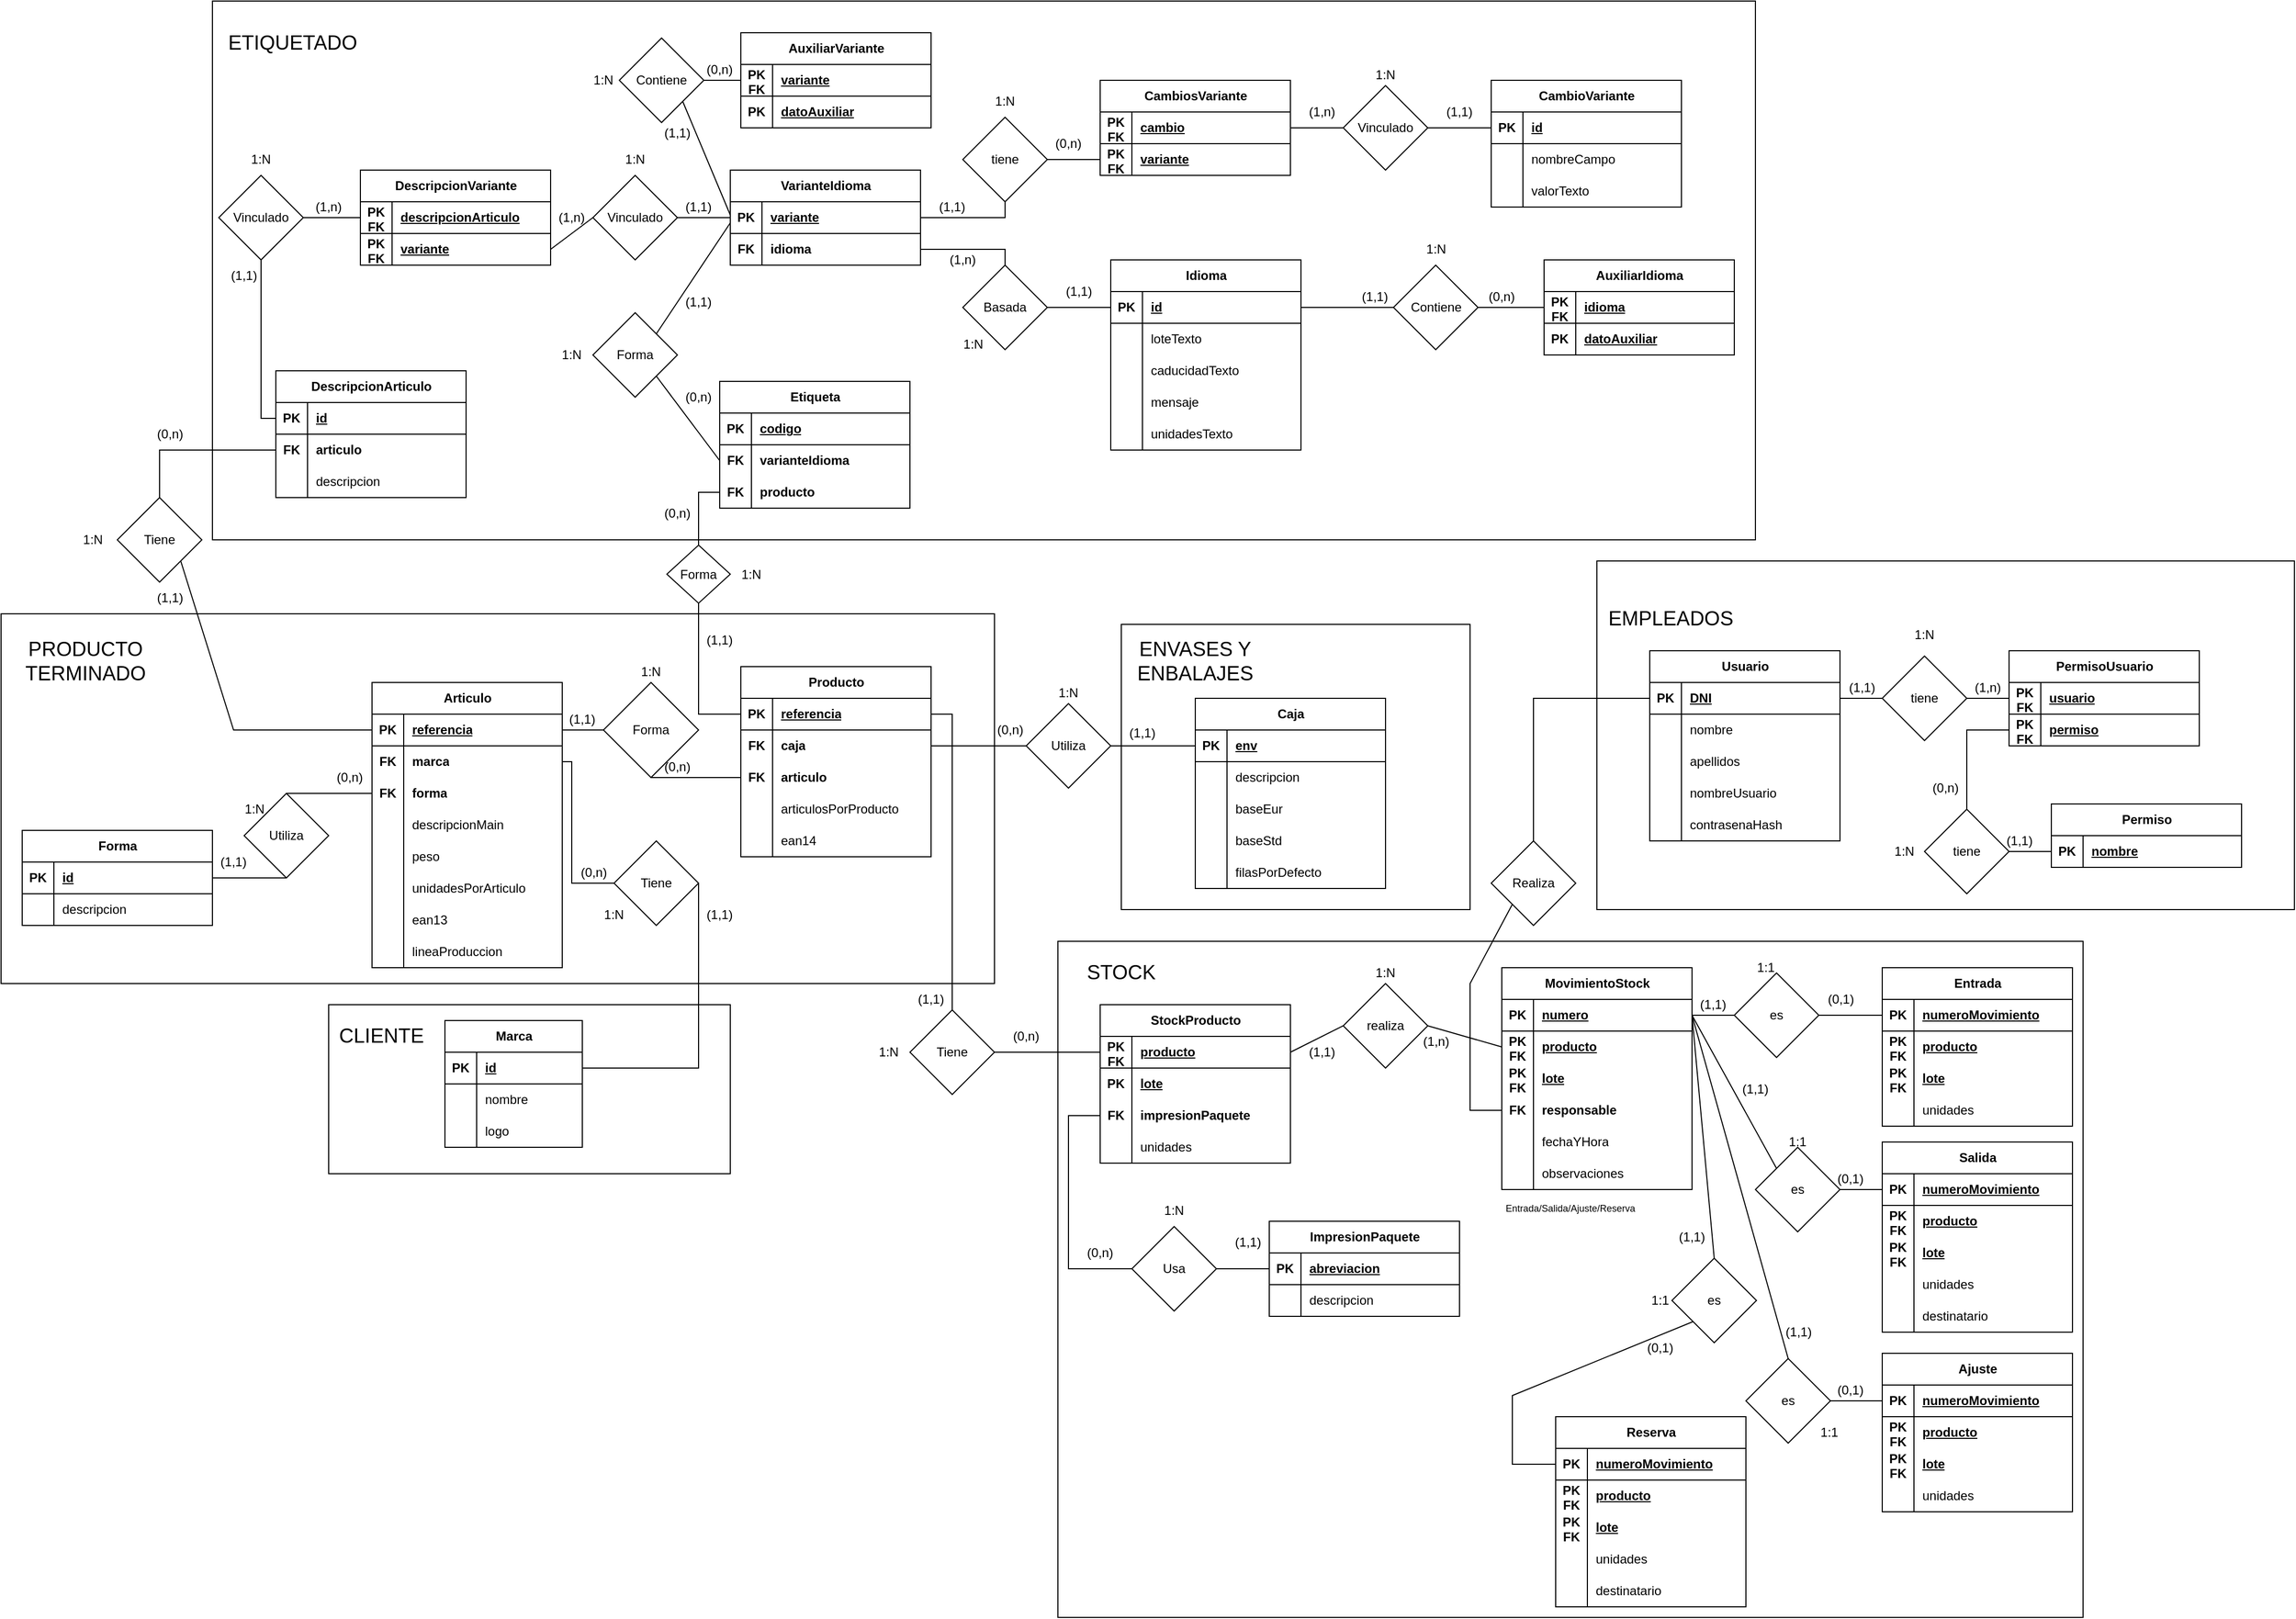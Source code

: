 <mxfile version="26.0.16" pages="2">
  <diagram id="C5RBs43oDa-KdzZeNtuy" name="Datos">
    <mxGraphModel dx="2607" dy="2587" grid="1" gridSize="10" guides="1" tooltips="1" connect="1" arrows="1" fold="1" page="1" pageScale="1" pageWidth="827" pageHeight="1169" math="0" shadow="0">
      <root>
        <mxCell id="WIyWlLk6GJQsqaUBKTNV-0" />
        <mxCell id="WIyWlLk6GJQsqaUBKTNV-1" parent="WIyWlLk6GJQsqaUBKTNV-0" />
        <mxCell id="XNytfzV0zI98V_hNxGgp-100" value="" style="rounded=0;whiteSpace=wrap;html=1;" parent="WIyWlLk6GJQsqaUBKTNV-1" vertex="1">
          <mxGeometry x="710" y="10" width="940" height="350" as="geometry" />
        </mxCell>
        <mxCell id="XNytfzV0zI98V_hNxGgp-101" value="" style="group" parent="WIyWlLk6GJQsqaUBKTNV-1" connectable="0" vertex="1">
          <mxGeometry x="880" y="70" width="360" height="230" as="geometry" />
        </mxCell>
        <mxCell id="XNytfzV0zI98V_hNxGgp-14" value="Utiliza" style="rhombus;whiteSpace=wrap;html=1;" parent="XNytfzV0zI98V_hNxGgp-101" vertex="1">
          <mxGeometry x="60" y="110" width="80" height="80" as="geometry" />
        </mxCell>
        <mxCell id="XNytfzV0zI98V_hNxGgp-17" value="(0,n)" style="text;html=1;align=center;verticalAlign=middle;whiteSpace=wrap;rounded=0;" parent="XNytfzV0zI98V_hNxGgp-101" vertex="1">
          <mxGeometry x="130" y="80" width="60" height="30" as="geometry" />
        </mxCell>
        <mxCell id="XNytfzV0zI98V_hNxGgp-18" value="(1,1)" style="text;html=1;align=center;verticalAlign=middle;whiteSpace=wrap;rounded=0;" parent="XNytfzV0zI98V_hNxGgp-101" vertex="1">
          <mxGeometry x="20" y="160" width="60" height="30" as="geometry" />
        </mxCell>
        <mxCell id="XNytfzV0zI98V_hNxGgp-20" value="1:N" style="text;html=1;align=center;verticalAlign=middle;whiteSpace=wrap;rounded=0;" parent="XNytfzV0zI98V_hNxGgp-101" vertex="1">
          <mxGeometry x="40" y="110" width="60" height="30" as="geometry" />
        </mxCell>
        <mxCell id="XNytfzV0zI98V_hNxGgp-52" value="Articulo" style="shape=table;startSize=30;container=1;collapsible=1;childLayout=tableLayout;fixedRows=1;rowLines=0;fontStyle=1;align=center;resizeLast=1;html=1;" parent="XNytfzV0zI98V_hNxGgp-101" vertex="1">
          <mxGeometry x="181" y="5" width="180" height="270" as="geometry" />
        </mxCell>
        <mxCell id="XNytfzV0zI98V_hNxGgp-53" value="" style="shape=tableRow;horizontal=0;startSize=0;swimlaneHead=0;swimlaneBody=0;fillColor=none;collapsible=0;dropTarget=0;points=[[0,0.5],[1,0.5]];portConstraint=eastwest;top=0;left=0;right=0;bottom=1;" parent="XNytfzV0zI98V_hNxGgp-52" vertex="1">
          <mxGeometry y="30" width="180" height="30" as="geometry" />
        </mxCell>
        <mxCell id="XNytfzV0zI98V_hNxGgp-54" value="PK" style="shape=partialRectangle;connectable=0;fillColor=none;top=0;left=0;bottom=0;right=0;fontStyle=1;overflow=hidden;whiteSpace=wrap;html=1;" parent="XNytfzV0zI98V_hNxGgp-53" vertex="1">
          <mxGeometry width="30" height="30" as="geometry">
            <mxRectangle width="30" height="30" as="alternateBounds" />
          </mxGeometry>
        </mxCell>
        <mxCell id="XNytfzV0zI98V_hNxGgp-55" value="referencia" style="shape=partialRectangle;connectable=0;fillColor=none;top=0;left=0;bottom=0;right=0;align=left;spacingLeft=6;fontStyle=5;overflow=hidden;whiteSpace=wrap;html=1;" parent="XNytfzV0zI98V_hNxGgp-53" vertex="1">
          <mxGeometry x="30" width="150" height="30" as="geometry">
            <mxRectangle width="150" height="30" as="alternateBounds" />
          </mxGeometry>
        </mxCell>
        <mxCell id="XNytfzV0zI98V_hNxGgp-56" value="" style="shape=tableRow;horizontal=0;startSize=0;swimlaneHead=0;swimlaneBody=0;fillColor=none;collapsible=0;dropTarget=0;points=[[0,0.5],[1,0.5]];portConstraint=eastwest;top=0;left=0;right=0;bottom=0;fontStyle=1;rounded=0;" parent="XNytfzV0zI98V_hNxGgp-52" vertex="1">
          <mxGeometry y="60" width="180" height="30" as="geometry" />
        </mxCell>
        <mxCell id="XNytfzV0zI98V_hNxGgp-57" value="FK" style="shape=partialRectangle;connectable=0;fillColor=none;top=0;left=0;bottom=0;right=0;editable=1;overflow=hidden;whiteSpace=wrap;html=1;fontStyle=1" parent="XNytfzV0zI98V_hNxGgp-56" vertex="1">
          <mxGeometry width="30" height="30" as="geometry">
            <mxRectangle width="30" height="30" as="alternateBounds" />
          </mxGeometry>
        </mxCell>
        <mxCell id="XNytfzV0zI98V_hNxGgp-58" value="marca" style="shape=partialRectangle;connectable=0;fillColor=none;top=0;left=0;bottom=0;right=0;align=left;spacingLeft=6;overflow=hidden;whiteSpace=wrap;html=1;fontStyle=1;strokeColor=default;" parent="XNytfzV0zI98V_hNxGgp-56" vertex="1">
          <mxGeometry x="30" width="150" height="30" as="geometry">
            <mxRectangle width="150" height="30" as="alternateBounds" />
          </mxGeometry>
        </mxCell>
        <mxCell id="XNytfzV0zI98V_hNxGgp-59" value="" style="shape=tableRow;horizontal=0;startSize=0;swimlaneHead=0;swimlaneBody=0;fillColor=none;collapsible=0;dropTarget=0;points=[[0,0.5],[1,0.5]];portConstraint=eastwest;top=0;left=0;right=0;bottom=0;fontStyle=1;swimlaneFillColor=#000000;strokeColor=default;" parent="XNytfzV0zI98V_hNxGgp-52" vertex="1">
          <mxGeometry y="90" width="180" height="30" as="geometry" />
        </mxCell>
        <mxCell id="XNytfzV0zI98V_hNxGgp-60" value="FK" style="shape=partialRectangle;connectable=0;fillColor=none;top=0;left=0;bottom=0;right=0;editable=1;overflow=hidden;whiteSpace=wrap;html=1;fontStyle=1" parent="XNytfzV0zI98V_hNxGgp-59" vertex="1">
          <mxGeometry width="30" height="30" as="geometry">
            <mxRectangle width="30" height="30" as="alternateBounds" />
          </mxGeometry>
        </mxCell>
        <mxCell id="XNytfzV0zI98V_hNxGgp-61" value="forma" style="shape=partialRectangle;connectable=0;fillColor=none;top=0;left=0;bottom=0;right=0;align=left;spacingLeft=6;overflow=hidden;whiteSpace=wrap;html=1;fontStyle=1" parent="XNytfzV0zI98V_hNxGgp-59" vertex="1">
          <mxGeometry x="30" width="150" height="30" as="geometry">
            <mxRectangle width="150" height="30" as="alternateBounds" />
          </mxGeometry>
        </mxCell>
        <mxCell id="XNytfzV0zI98V_hNxGgp-62" value="" style="shape=tableRow;horizontal=0;startSize=0;swimlaneHead=0;swimlaneBody=0;fillColor=none;collapsible=0;dropTarget=0;points=[[0,0.5],[1,0.5]];portConstraint=eastwest;top=0;left=0;right=0;bottom=0;" parent="XNytfzV0zI98V_hNxGgp-52" vertex="1">
          <mxGeometry y="120" width="180" height="30" as="geometry" />
        </mxCell>
        <mxCell id="XNytfzV0zI98V_hNxGgp-63" value="" style="shape=partialRectangle;connectable=0;fillColor=none;top=0;left=0;bottom=0;right=0;editable=1;overflow=hidden;whiteSpace=wrap;html=1;" parent="XNytfzV0zI98V_hNxGgp-62" vertex="1">
          <mxGeometry width="30" height="30" as="geometry">
            <mxRectangle width="30" height="30" as="alternateBounds" />
          </mxGeometry>
        </mxCell>
        <mxCell id="XNytfzV0zI98V_hNxGgp-64" value="descripcionMain" style="shape=partialRectangle;connectable=0;fillColor=none;top=0;left=0;bottom=0;right=0;align=left;spacingLeft=6;overflow=hidden;whiteSpace=wrap;html=1;fontStyle=0" parent="XNytfzV0zI98V_hNxGgp-62" vertex="1">
          <mxGeometry x="30" width="150" height="30" as="geometry">
            <mxRectangle width="150" height="30" as="alternateBounds" />
          </mxGeometry>
        </mxCell>
        <mxCell id="XNytfzV0zI98V_hNxGgp-65" style="shape=tableRow;horizontal=0;startSize=0;swimlaneHead=0;swimlaneBody=0;fillColor=none;collapsible=0;dropTarget=0;points=[[0,0.5],[1,0.5]];portConstraint=eastwest;top=0;left=0;right=0;bottom=0;" parent="XNytfzV0zI98V_hNxGgp-52" vertex="1">
          <mxGeometry y="150" width="180" height="30" as="geometry" />
        </mxCell>
        <mxCell id="XNytfzV0zI98V_hNxGgp-66" style="shape=partialRectangle;connectable=0;fillColor=none;top=0;left=0;bottom=0;right=0;editable=1;overflow=hidden;whiteSpace=wrap;html=1;" parent="XNytfzV0zI98V_hNxGgp-65" vertex="1">
          <mxGeometry width="30" height="30" as="geometry">
            <mxRectangle width="30" height="30" as="alternateBounds" />
          </mxGeometry>
        </mxCell>
        <mxCell id="XNytfzV0zI98V_hNxGgp-67" value="&lt;span style=&quot;font-weight: normal;&quot;&gt;peso&lt;/span&gt;" style="shape=partialRectangle;connectable=0;fillColor=none;top=0;left=0;bottom=0;right=0;align=left;spacingLeft=6;overflow=hidden;whiteSpace=wrap;html=1;fontStyle=1" parent="XNytfzV0zI98V_hNxGgp-65" vertex="1">
          <mxGeometry x="30" width="150" height="30" as="geometry">
            <mxRectangle width="150" height="30" as="alternateBounds" />
          </mxGeometry>
        </mxCell>
        <mxCell id="XNytfzV0zI98V_hNxGgp-68" style="shape=tableRow;horizontal=0;startSize=0;swimlaneHead=0;swimlaneBody=0;fillColor=none;collapsible=0;dropTarget=0;points=[[0,0.5],[1,0.5]];portConstraint=eastwest;top=0;left=0;right=0;bottom=0;" parent="XNytfzV0zI98V_hNxGgp-52" vertex="1">
          <mxGeometry y="180" width="180" height="30" as="geometry" />
        </mxCell>
        <mxCell id="XNytfzV0zI98V_hNxGgp-69" style="shape=partialRectangle;connectable=0;fillColor=none;top=0;left=0;bottom=0;right=0;editable=1;overflow=hidden;whiteSpace=wrap;html=1;" parent="XNytfzV0zI98V_hNxGgp-68" vertex="1">
          <mxGeometry width="30" height="30" as="geometry">
            <mxRectangle width="30" height="30" as="alternateBounds" />
          </mxGeometry>
        </mxCell>
        <mxCell id="XNytfzV0zI98V_hNxGgp-70" value="unidadesPorArticulo" style="shape=partialRectangle;connectable=0;fillColor=none;top=0;left=0;bottom=0;right=0;align=left;spacingLeft=6;overflow=hidden;whiteSpace=wrap;html=1;fontStyle=0" parent="XNytfzV0zI98V_hNxGgp-68" vertex="1">
          <mxGeometry x="30" width="150" height="30" as="geometry">
            <mxRectangle width="150" height="30" as="alternateBounds" />
          </mxGeometry>
        </mxCell>
        <mxCell id="XNytfzV0zI98V_hNxGgp-71" style="shape=tableRow;horizontal=0;startSize=0;swimlaneHead=0;swimlaneBody=0;fillColor=none;collapsible=0;dropTarget=0;points=[[0,0.5],[1,0.5]];portConstraint=eastwest;top=0;left=0;right=0;bottom=0;" parent="XNytfzV0zI98V_hNxGgp-52" vertex="1">
          <mxGeometry y="210" width="180" height="30" as="geometry" />
        </mxCell>
        <mxCell id="XNytfzV0zI98V_hNxGgp-72" style="shape=partialRectangle;connectable=0;fillColor=none;top=0;left=0;bottom=0;right=0;editable=1;overflow=hidden;whiteSpace=wrap;html=1;" parent="XNytfzV0zI98V_hNxGgp-71" vertex="1">
          <mxGeometry width="30" height="30" as="geometry">
            <mxRectangle width="30" height="30" as="alternateBounds" />
          </mxGeometry>
        </mxCell>
        <mxCell id="XNytfzV0zI98V_hNxGgp-73" value="ean13" style="shape=partialRectangle;connectable=0;fillColor=none;top=0;left=0;bottom=0;right=0;align=left;spacingLeft=6;overflow=hidden;whiteSpace=wrap;html=1;fontStyle=0" parent="XNytfzV0zI98V_hNxGgp-71" vertex="1">
          <mxGeometry x="30" width="150" height="30" as="geometry">
            <mxRectangle width="150" height="30" as="alternateBounds" />
          </mxGeometry>
        </mxCell>
        <mxCell id="XNytfzV0zI98V_hNxGgp-74" style="shape=tableRow;horizontal=0;startSize=0;swimlaneHead=0;swimlaneBody=0;fillColor=none;collapsible=0;dropTarget=0;points=[[0,0.5],[1,0.5]];portConstraint=eastwest;top=0;left=0;right=0;bottom=0;" parent="XNytfzV0zI98V_hNxGgp-52" vertex="1">
          <mxGeometry y="240" width="180" height="30" as="geometry" />
        </mxCell>
        <mxCell id="XNytfzV0zI98V_hNxGgp-75" style="shape=partialRectangle;connectable=0;fillColor=none;top=0;left=0;bottom=0;right=0;editable=1;overflow=hidden;whiteSpace=wrap;html=1;" parent="XNytfzV0zI98V_hNxGgp-74" vertex="1">
          <mxGeometry width="30" height="30" as="geometry">
            <mxRectangle width="30" height="30" as="alternateBounds" />
          </mxGeometry>
        </mxCell>
        <mxCell id="XNytfzV0zI98V_hNxGgp-76" value="lineaProduccion" style="shape=partialRectangle;connectable=0;fillColor=none;top=0;left=0;bottom=0;right=0;align=left;spacingLeft=6;overflow=hidden;whiteSpace=wrap;html=1;fontStyle=0" parent="XNytfzV0zI98V_hNxGgp-74" vertex="1">
          <mxGeometry x="30" width="150" height="30" as="geometry">
            <mxRectangle width="150" height="30" as="alternateBounds" />
          </mxGeometry>
        </mxCell>
        <mxCell id="XNytfzV0zI98V_hNxGgp-16" value="" style="endArrow=none;html=1;rounded=0;entryX=0.5;entryY=0;entryDx=0;entryDy=0;exitX=0;exitY=0.5;exitDx=0;exitDy=0;" parent="XNytfzV0zI98V_hNxGgp-101" source="XNytfzV0zI98V_hNxGgp-59" target="XNytfzV0zI98V_hNxGgp-14" edge="1">
          <mxGeometry width="50" height="50" relative="1" as="geometry">
            <mxPoint x="430" y="270" as="sourcePoint" />
            <mxPoint x="300" y="205" as="targetPoint" />
          </mxGeometry>
        </mxCell>
        <mxCell id="XNytfzV0zI98V_hNxGgp-1" value="PRODUCTO TERMINADO" style="text;html=1;align=center;verticalAlign=middle;whiteSpace=wrap;rounded=0;fontSize=19;" parent="WIyWlLk6GJQsqaUBKTNV-1" vertex="1">
          <mxGeometry x="730" y="25" width="120" height="60" as="geometry" />
        </mxCell>
        <mxCell id="XNytfzV0zI98V_hNxGgp-103" value="" style="rounded=0;whiteSpace=wrap;html=1;" parent="WIyWlLk6GJQsqaUBKTNV-1" vertex="1">
          <mxGeometry x="1020" y="380" width="380" height="160" as="geometry" />
        </mxCell>
        <mxCell id="XNytfzV0zI98V_hNxGgp-104" value="CLIENTE" style="text;html=1;align=center;verticalAlign=middle;whiteSpace=wrap;rounded=0;fontSize=19;" parent="WIyWlLk6GJQsqaUBKTNV-1" vertex="1">
          <mxGeometry x="1010" y="380" width="120" height="60" as="geometry" />
        </mxCell>
        <mxCell id="XNytfzV0zI98V_hNxGgp-109" value="Marca" style="shape=table;startSize=30;container=1;collapsible=1;childLayout=tableLayout;fixedRows=1;rowLines=0;fontStyle=1;align=center;resizeLast=1;html=1;" parent="WIyWlLk6GJQsqaUBKTNV-1" vertex="1">
          <mxGeometry x="1130" y="395" width="130" height="120" as="geometry" />
        </mxCell>
        <mxCell id="XNytfzV0zI98V_hNxGgp-110" value="" style="shape=tableRow;horizontal=0;startSize=0;swimlaneHead=0;swimlaneBody=0;fillColor=none;collapsible=0;dropTarget=0;points=[[0,0.5],[1,0.5]];portConstraint=eastwest;top=0;left=0;right=0;bottom=1;" parent="XNytfzV0zI98V_hNxGgp-109" vertex="1">
          <mxGeometry y="30" width="130" height="30" as="geometry" />
        </mxCell>
        <mxCell id="XNytfzV0zI98V_hNxGgp-111" value="PK" style="shape=partialRectangle;connectable=0;fillColor=none;top=0;left=0;bottom=0;right=0;fontStyle=1;overflow=hidden;whiteSpace=wrap;html=1;" parent="XNytfzV0zI98V_hNxGgp-110" vertex="1">
          <mxGeometry width="30" height="30" as="geometry">
            <mxRectangle width="30" height="30" as="alternateBounds" />
          </mxGeometry>
        </mxCell>
        <mxCell id="XNytfzV0zI98V_hNxGgp-112" value="id" style="shape=partialRectangle;connectable=0;fillColor=none;top=0;left=0;bottom=0;right=0;align=left;spacingLeft=6;fontStyle=5;overflow=hidden;whiteSpace=wrap;html=1;" parent="XNytfzV0zI98V_hNxGgp-110" vertex="1">
          <mxGeometry x="30" width="100" height="30" as="geometry">
            <mxRectangle width="100" height="30" as="alternateBounds" />
          </mxGeometry>
        </mxCell>
        <mxCell id="XNytfzV0zI98V_hNxGgp-113" value="" style="shape=tableRow;horizontal=0;startSize=0;swimlaneHead=0;swimlaneBody=0;fillColor=none;collapsible=0;dropTarget=0;points=[[0,0.5],[1,0.5]];portConstraint=eastwest;top=0;left=0;right=0;bottom=0;" parent="XNytfzV0zI98V_hNxGgp-109" vertex="1">
          <mxGeometry y="60" width="130" height="30" as="geometry" />
        </mxCell>
        <mxCell id="XNytfzV0zI98V_hNxGgp-114" value="" style="shape=partialRectangle;connectable=0;fillColor=none;top=0;left=0;bottom=0;right=0;editable=1;overflow=hidden;whiteSpace=wrap;html=1;" parent="XNytfzV0zI98V_hNxGgp-113" vertex="1">
          <mxGeometry width="30" height="30" as="geometry">
            <mxRectangle width="30" height="30" as="alternateBounds" />
          </mxGeometry>
        </mxCell>
        <mxCell id="XNytfzV0zI98V_hNxGgp-115" value="nombre" style="shape=partialRectangle;connectable=0;fillColor=none;top=0;left=0;bottom=0;right=0;align=left;spacingLeft=6;overflow=hidden;whiteSpace=wrap;html=1;" parent="XNytfzV0zI98V_hNxGgp-113" vertex="1">
          <mxGeometry x="30" width="100" height="30" as="geometry">
            <mxRectangle width="100" height="30" as="alternateBounds" />
          </mxGeometry>
        </mxCell>
        <mxCell id="XNytfzV0zI98V_hNxGgp-116" value="" style="shape=tableRow;horizontal=0;startSize=0;swimlaneHead=0;swimlaneBody=0;fillColor=none;collapsible=0;dropTarget=0;points=[[0,0.5],[1,0.5]];portConstraint=eastwest;top=0;left=0;right=0;bottom=0;" parent="XNytfzV0zI98V_hNxGgp-109" vertex="1">
          <mxGeometry y="90" width="130" height="30" as="geometry" />
        </mxCell>
        <mxCell id="XNytfzV0zI98V_hNxGgp-117" value="" style="shape=partialRectangle;connectable=0;fillColor=none;top=0;left=0;bottom=0;right=0;editable=1;overflow=hidden;whiteSpace=wrap;html=1;" parent="XNytfzV0zI98V_hNxGgp-116" vertex="1">
          <mxGeometry width="30" height="30" as="geometry">
            <mxRectangle width="30" height="30" as="alternateBounds" />
          </mxGeometry>
        </mxCell>
        <mxCell id="XNytfzV0zI98V_hNxGgp-118" value="logo" style="shape=partialRectangle;connectable=0;fillColor=none;top=0;left=0;bottom=0;right=0;align=left;spacingLeft=6;overflow=hidden;whiteSpace=wrap;html=1;" parent="XNytfzV0zI98V_hNxGgp-116" vertex="1">
          <mxGeometry x="30" width="100" height="30" as="geometry">
            <mxRectangle width="100" height="30" as="alternateBounds" />
          </mxGeometry>
        </mxCell>
        <mxCell id="XNytfzV0zI98V_hNxGgp-122" value="Tiene" style="rhombus;whiteSpace=wrap;html=1;" parent="WIyWlLk6GJQsqaUBKTNV-1" vertex="1">
          <mxGeometry x="1290" y="225" width="80" height="80" as="geometry" />
        </mxCell>
        <mxCell id="XNytfzV0zI98V_hNxGgp-126" value="(1,1)" style="text;html=1;align=center;verticalAlign=middle;whiteSpace=wrap;rounded=0;" parent="WIyWlLk6GJQsqaUBKTNV-1" vertex="1">
          <mxGeometry x="1360" y="280" width="60" height="30" as="geometry" />
        </mxCell>
        <mxCell id="XNytfzV0zI98V_hNxGgp-128" value="(0,n)" style="text;html=1;align=center;verticalAlign=middle;whiteSpace=wrap;rounded=0;" parent="WIyWlLk6GJQsqaUBKTNV-1" vertex="1">
          <mxGeometry x="1241" y="240" width="60" height="30" as="geometry" />
        </mxCell>
        <mxCell id="XNytfzV0zI98V_hNxGgp-130" value="1:N" style="text;html=1;align=center;verticalAlign=middle;whiteSpace=wrap;rounded=0;" parent="WIyWlLk6GJQsqaUBKTNV-1" vertex="1">
          <mxGeometry x="1260" y="280" width="60" height="30" as="geometry" />
        </mxCell>
        <mxCell id="XNytfzV0zI98V_hNxGgp-131" value="" style="rounded=0;whiteSpace=wrap;html=1;" parent="WIyWlLk6GJQsqaUBKTNV-1" vertex="1">
          <mxGeometry x="1770" y="20" width="330" height="270" as="geometry" />
        </mxCell>
        <mxCell id="XNytfzV0zI98V_hNxGgp-133" value="ENVASES Y ENBALAJES" style="text;html=1;align=center;verticalAlign=middle;whiteSpace=wrap;rounded=0;fontSize=19;" parent="WIyWlLk6GJQsqaUBKTNV-1" vertex="1">
          <mxGeometry x="1780" y="25" width="120" height="60" as="geometry" />
        </mxCell>
        <mxCell id="XNytfzV0zI98V_hNxGgp-134" value="Caja" style="shape=table;startSize=30;container=1;collapsible=1;childLayout=tableLayout;fixedRows=1;rowLines=0;fontStyle=1;align=center;resizeLast=1;html=1;" parent="WIyWlLk6GJQsqaUBKTNV-1" vertex="1">
          <mxGeometry x="1840" y="90" width="180" height="180" as="geometry" />
        </mxCell>
        <mxCell id="XNytfzV0zI98V_hNxGgp-135" value="" style="shape=tableRow;horizontal=0;startSize=0;swimlaneHead=0;swimlaneBody=0;fillColor=none;collapsible=0;dropTarget=0;points=[[0,0.5],[1,0.5]];portConstraint=eastwest;top=0;left=0;right=0;bottom=1;" parent="XNytfzV0zI98V_hNxGgp-134" vertex="1">
          <mxGeometry y="30" width="180" height="30" as="geometry" />
        </mxCell>
        <mxCell id="XNytfzV0zI98V_hNxGgp-136" value="PK" style="shape=partialRectangle;connectable=0;fillColor=none;top=0;left=0;bottom=0;right=0;fontStyle=1;overflow=hidden;whiteSpace=wrap;html=1;" parent="XNytfzV0zI98V_hNxGgp-135" vertex="1">
          <mxGeometry width="30" height="30" as="geometry">
            <mxRectangle width="30" height="30" as="alternateBounds" />
          </mxGeometry>
        </mxCell>
        <mxCell id="XNytfzV0zI98V_hNxGgp-137" value="env" style="shape=partialRectangle;connectable=0;fillColor=none;top=0;left=0;bottom=0;right=0;align=left;spacingLeft=6;fontStyle=5;overflow=hidden;whiteSpace=wrap;html=1;" parent="XNytfzV0zI98V_hNxGgp-135" vertex="1">
          <mxGeometry x="30" width="150" height="30" as="geometry">
            <mxRectangle width="150" height="30" as="alternateBounds" />
          </mxGeometry>
        </mxCell>
        <mxCell id="XNytfzV0zI98V_hNxGgp-138" value="" style="shape=tableRow;horizontal=0;startSize=0;swimlaneHead=0;swimlaneBody=0;fillColor=none;collapsible=0;dropTarget=0;points=[[0,0.5],[1,0.5]];portConstraint=eastwest;top=0;left=0;right=0;bottom=0;" parent="XNytfzV0zI98V_hNxGgp-134" vertex="1">
          <mxGeometry y="60" width="180" height="30" as="geometry" />
        </mxCell>
        <mxCell id="XNytfzV0zI98V_hNxGgp-139" value="" style="shape=partialRectangle;connectable=0;fillColor=none;top=0;left=0;bottom=0;right=0;editable=1;overflow=hidden;whiteSpace=wrap;html=1;" parent="XNytfzV0zI98V_hNxGgp-138" vertex="1">
          <mxGeometry width="30" height="30" as="geometry">
            <mxRectangle width="30" height="30" as="alternateBounds" />
          </mxGeometry>
        </mxCell>
        <mxCell id="XNytfzV0zI98V_hNxGgp-140" value="descripcion" style="shape=partialRectangle;connectable=0;fillColor=none;top=0;left=0;bottom=0;right=0;align=left;spacingLeft=6;overflow=hidden;whiteSpace=wrap;html=1;" parent="XNytfzV0zI98V_hNxGgp-138" vertex="1">
          <mxGeometry x="30" width="150" height="30" as="geometry">
            <mxRectangle width="150" height="30" as="alternateBounds" />
          </mxGeometry>
        </mxCell>
        <mxCell id="XNytfzV0zI98V_hNxGgp-141" value="" style="shape=tableRow;horizontal=0;startSize=0;swimlaneHead=0;swimlaneBody=0;fillColor=none;collapsible=0;dropTarget=0;points=[[0,0.5],[1,0.5]];portConstraint=eastwest;top=0;left=0;right=0;bottom=0;" parent="XNytfzV0zI98V_hNxGgp-134" vertex="1">
          <mxGeometry y="90" width="180" height="30" as="geometry" />
        </mxCell>
        <mxCell id="XNytfzV0zI98V_hNxGgp-142" value="" style="shape=partialRectangle;connectable=0;fillColor=none;top=0;left=0;bottom=0;right=0;editable=1;overflow=hidden;whiteSpace=wrap;html=1;" parent="XNytfzV0zI98V_hNxGgp-141" vertex="1">
          <mxGeometry width="30" height="30" as="geometry">
            <mxRectangle width="30" height="30" as="alternateBounds" />
          </mxGeometry>
        </mxCell>
        <mxCell id="XNytfzV0zI98V_hNxGgp-143" value="baseEur" style="shape=partialRectangle;connectable=0;fillColor=none;top=0;left=0;bottom=0;right=0;align=left;spacingLeft=6;overflow=hidden;whiteSpace=wrap;html=1;" parent="XNytfzV0zI98V_hNxGgp-141" vertex="1">
          <mxGeometry x="30" width="150" height="30" as="geometry">
            <mxRectangle width="150" height="30" as="alternateBounds" />
          </mxGeometry>
        </mxCell>
        <mxCell id="XNytfzV0zI98V_hNxGgp-144" value="" style="shape=tableRow;horizontal=0;startSize=0;swimlaneHead=0;swimlaneBody=0;fillColor=none;collapsible=0;dropTarget=0;points=[[0,0.5],[1,0.5]];portConstraint=eastwest;top=0;left=0;right=0;bottom=0;" parent="XNytfzV0zI98V_hNxGgp-134" vertex="1">
          <mxGeometry y="120" width="180" height="30" as="geometry" />
        </mxCell>
        <mxCell id="XNytfzV0zI98V_hNxGgp-145" value="" style="shape=partialRectangle;connectable=0;fillColor=none;top=0;left=0;bottom=0;right=0;editable=1;overflow=hidden;whiteSpace=wrap;html=1;" parent="XNytfzV0zI98V_hNxGgp-144" vertex="1">
          <mxGeometry width="30" height="30" as="geometry">
            <mxRectangle width="30" height="30" as="alternateBounds" />
          </mxGeometry>
        </mxCell>
        <mxCell id="XNytfzV0zI98V_hNxGgp-146" value="baseStd" style="shape=partialRectangle;connectable=0;fillColor=none;top=0;left=0;bottom=0;right=0;align=left;spacingLeft=6;overflow=hidden;whiteSpace=wrap;html=1;" parent="XNytfzV0zI98V_hNxGgp-144" vertex="1">
          <mxGeometry x="30" width="150" height="30" as="geometry">
            <mxRectangle width="150" height="30" as="alternateBounds" />
          </mxGeometry>
        </mxCell>
        <mxCell id="XNytfzV0zI98V_hNxGgp-147" style="shape=tableRow;horizontal=0;startSize=0;swimlaneHead=0;swimlaneBody=0;fillColor=none;collapsible=0;dropTarget=0;points=[[0,0.5],[1,0.5]];portConstraint=eastwest;top=0;left=0;right=0;bottom=0;" parent="XNytfzV0zI98V_hNxGgp-134" vertex="1">
          <mxGeometry y="150" width="180" height="30" as="geometry" />
        </mxCell>
        <mxCell id="XNytfzV0zI98V_hNxGgp-148" style="shape=partialRectangle;connectable=0;fillColor=none;top=0;left=0;bottom=0;right=0;editable=1;overflow=hidden;whiteSpace=wrap;html=1;" parent="XNytfzV0zI98V_hNxGgp-147" vertex="1">
          <mxGeometry width="30" height="30" as="geometry">
            <mxRectangle width="30" height="30" as="alternateBounds" />
          </mxGeometry>
        </mxCell>
        <mxCell id="XNytfzV0zI98V_hNxGgp-149" value="filasPorDefecto" style="shape=partialRectangle;connectable=0;fillColor=none;top=0;left=0;bottom=0;right=0;align=left;spacingLeft=6;overflow=hidden;whiteSpace=wrap;html=1;" parent="XNytfzV0zI98V_hNxGgp-147" vertex="1">
          <mxGeometry x="30" width="150" height="30" as="geometry">
            <mxRectangle width="150" height="30" as="alternateBounds" />
          </mxGeometry>
        </mxCell>
        <mxCell id="XNytfzV0zI98V_hNxGgp-150" value="Producto" style="shape=table;startSize=30;container=1;collapsible=1;childLayout=tableLayout;fixedRows=1;rowLines=0;fontStyle=1;align=center;resizeLast=1;html=1;" parent="WIyWlLk6GJQsqaUBKTNV-1" vertex="1">
          <mxGeometry x="1410" y="60" width="180" height="180" as="geometry" />
        </mxCell>
        <mxCell id="XNytfzV0zI98V_hNxGgp-151" value="" style="shape=tableRow;horizontal=0;startSize=0;swimlaneHead=0;swimlaneBody=0;fillColor=none;collapsible=0;dropTarget=0;points=[[0,0.5],[1,0.5]];portConstraint=eastwest;top=0;left=0;right=0;bottom=1;" parent="XNytfzV0zI98V_hNxGgp-150" vertex="1">
          <mxGeometry y="30" width="180" height="30" as="geometry" />
        </mxCell>
        <mxCell id="XNytfzV0zI98V_hNxGgp-152" value="PK" style="shape=partialRectangle;connectable=0;fillColor=none;top=0;left=0;bottom=0;right=0;fontStyle=1;overflow=hidden;whiteSpace=wrap;html=1;" parent="XNytfzV0zI98V_hNxGgp-151" vertex="1">
          <mxGeometry width="30" height="30" as="geometry">
            <mxRectangle width="30" height="30" as="alternateBounds" />
          </mxGeometry>
        </mxCell>
        <mxCell id="XNytfzV0zI98V_hNxGgp-153" value="referencia" style="shape=partialRectangle;connectable=0;fillColor=none;top=0;left=0;bottom=0;right=0;align=left;spacingLeft=6;fontStyle=5;overflow=hidden;whiteSpace=wrap;html=1;" parent="XNytfzV0zI98V_hNxGgp-151" vertex="1">
          <mxGeometry x="30" width="150" height="30" as="geometry">
            <mxRectangle width="150" height="30" as="alternateBounds" />
          </mxGeometry>
        </mxCell>
        <mxCell id="XNytfzV0zI98V_hNxGgp-154" value="" style="shape=tableRow;horizontal=0;startSize=0;swimlaneHead=0;swimlaneBody=0;fillColor=none;collapsible=0;dropTarget=0;points=[[0,0.5],[1,0.5]];portConstraint=eastwest;top=0;left=0;right=0;bottom=0;" parent="XNytfzV0zI98V_hNxGgp-150" vertex="1">
          <mxGeometry y="60" width="180" height="30" as="geometry" />
        </mxCell>
        <mxCell id="XNytfzV0zI98V_hNxGgp-155" value="FK" style="shape=partialRectangle;connectable=0;fillColor=none;top=0;left=0;bottom=0;right=0;editable=1;overflow=hidden;whiteSpace=wrap;html=1;fontStyle=1" parent="XNytfzV0zI98V_hNxGgp-154" vertex="1">
          <mxGeometry width="30" height="30" as="geometry">
            <mxRectangle width="30" height="30" as="alternateBounds" />
          </mxGeometry>
        </mxCell>
        <mxCell id="XNytfzV0zI98V_hNxGgp-156" value="caja" style="shape=partialRectangle;connectable=0;fillColor=none;top=0;left=0;bottom=0;right=0;align=left;spacingLeft=6;overflow=hidden;whiteSpace=wrap;html=1;fontStyle=1" parent="XNytfzV0zI98V_hNxGgp-154" vertex="1">
          <mxGeometry x="30" width="150" height="30" as="geometry">
            <mxRectangle width="150" height="30" as="alternateBounds" />
          </mxGeometry>
        </mxCell>
        <mxCell id="XNytfzV0zI98V_hNxGgp-157" value="" style="shape=tableRow;horizontal=0;startSize=0;swimlaneHead=0;swimlaneBody=0;fillColor=none;collapsible=0;dropTarget=0;points=[[0,0.5],[1,0.5]];portConstraint=eastwest;top=0;left=0;right=0;bottom=0;" parent="XNytfzV0zI98V_hNxGgp-150" vertex="1">
          <mxGeometry y="90" width="180" height="30" as="geometry" />
        </mxCell>
        <mxCell id="XNytfzV0zI98V_hNxGgp-158" value="FK" style="shape=partialRectangle;connectable=0;fillColor=none;top=0;left=0;bottom=0;right=0;editable=1;overflow=hidden;whiteSpace=wrap;html=1;fontStyle=1" parent="XNytfzV0zI98V_hNxGgp-157" vertex="1">
          <mxGeometry width="30" height="30" as="geometry">
            <mxRectangle width="30" height="30" as="alternateBounds" />
          </mxGeometry>
        </mxCell>
        <mxCell id="XNytfzV0zI98V_hNxGgp-159" value="articulo" style="shape=partialRectangle;connectable=0;fillColor=none;top=0;left=0;bottom=0;right=0;align=left;spacingLeft=6;overflow=hidden;whiteSpace=wrap;html=1;fontStyle=1" parent="XNytfzV0zI98V_hNxGgp-157" vertex="1">
          <mxGeometry x="30" width="150" height="30" as="geometry">
            <mxRectangle width="150" height="30" as="alternateBounds" />
          </mxGeometry>
        </mxCell>
        <mxCell id="XNytfzV0zI98V_hNxGgp-160" value="" style="shape=tableRow;horizontal=0;startSize=0;swimlaneHead=0;swimlaneBody=0;fillColor=none;collapsible=0;dropTarget=0;points=[[0,0.5],[1,0.5]];portConstraint=eastwest;top=0;left=0;right=0;bottom=0;" parent="XNytfzV0zI98V_hNxGgp-150" vertex="1">
          <mxGeometry y="120" width="180" height="30" as="geometry" />
        </mxCell>
        <mxCell id="XNytfzV0zI98V_hNxGgp-161" value="" style="shape=partialRectangle;connectable=0;fillColor=none;top=0;left=0;bottom=0;right=0;editable=1;overflow=hidden;whiteSpace=wrap;html=1;" parent="XNytfzV0zI98V_hNxGgp-160" vertex="1">
          <mxGeometry width="30" height="30" as="geometry">
            <mxRectangle width="30" height="30" as="alternateBounds" />
          </mxGeometry>
        </mxCell>
        <mxCell id="XNytfzV0zI98V_hNxGgp-162" value="articulosPorProducto" style="shape=partialRectangle;connectable=0;fillColor=none;top=0;left=0;bottom=0;right=0;align=left;spacingLeft=6;overflow=hidden;whiteSpace=wrap;html=1;" parent="XNytfzV0zI98V_hNxGgp-160" vertex="1">
          <mxGeometry x="30" width="150" height="30" as="geometry">
            <mxRectangle width="150" height="30" as="alternateBounds" />
          </mxGeometry>
        </mxCell>
        <mxCell id="XNytfzV0zI98V_hNxGgp-163" style="shape=tableRow;horizontal=0;startSize=0;swimlaneHead=0;swimlaneBody=0;fillColor=none;collapsible=0;dropTarget=0;points=[[0,0.5],[1,0.5]];portConstraint=eastwest;top=0;left=0;right=0;bottom=0;" parent="XNytfzV0zI98V_hNxGgp-150" vertex="1">
          <mxGeometry y="150" width="180" height="30" as="geometry" />
        </mxCell>
        <mxCell id="XNytfzV0zI98V_hNxGgp-164" style="shape=partialRectangle;connectable=0;fillColor=none;top=0;left=0;bottom=0;right=0;editable=1;overflow=hidden;whiteSpace=wrap;html=1;" parent="XNytfzV0zI98V_hNxGgp-163" vertex="1">
          <mxGeometry width="30" height="30" as="geometry">
            <mxRectangle width="30" height="30" as="alternateBounds" />
          </mxGeometry>
        </mxCell>
        <mxCell id="XNytfzV0zI98V_hNxGgp-165" value="ean14" style="shape=partialRectangle;connectable=0;fillColor=none;top=0;left=0;bottom=0;right=0;align=left;spacingLeft=6;overflow=hidden;whiteSpace=wrap;html=1;" parent="XNytfzV0zI98V_hNxGgp-163" vertex="1">
          <mxGeometry x="30" width="150" height="30" as="geometry">
            <mxRectangle width="150" height="30" as="alternateBounds" />
          </mxGeometry>
        </mxCell>
        <mxCell id="XNytfzV0zI98V_hNxGgp-166" value="Forma" style="rhombus;whiteSpace=wrap;html=1;" parent="WIyWlLk6GJQsqaUBKTNV-1" vertex="1">
          <mxGeometry x="1280" y="75" width="90" height="90" as="geometry" />
        </mxCell>
        <mxCell id="XNytfzV0zI98V_hNxGgp-172" value="(0,n)" style="text;html=1;align=center;verticalAlign=middle;whiteSpace=wrap;rounded=0;" parent="WIyWlLk6GJQsqaUBKTNV-1" vertex="1">
          <mxGeometry x="1320" y="140" width="60" height="30" as="geometry" />
        </mxCell>
        <mxCell id="XNytfzV0zI98V_hNxGgp-174" value="1:N" style="text;html=1;align=center;verticalAlign=middle;whiteSpace=wrap;rounded=0;" parent="WIyWlLk6GJQsqaUBKTNV-1" vertex="1">
          <mxGeometry x="1295" y="50" width="60" height="30" as="geometry" />
        </mxCell>
        <mxCell id="XNytfzV0zI98V_hNxGgp-175" value="Utiliza" style="rhombus;whiteSpace=wrap;html=1;" parent="WIyWlLk6GJQsqaUBKTNV-1" vertex="1">
          <mxGeometry x="1680" y="95" width="80" height="80" as="geometry" />
        </mxCell>
        <mxCell id="XNytfzV0zI98V_hNxGgp-177" value="" style="endArrow=none;html=1;rounded=0;entryX=1;entryY=0.5;entryDx=0;entryDy=0;exitX=0;exitY=0.5;exitDx=0;exitDy=0;" parent="WIyWlLk6GJQsqaUBKTNV-1" source="XNytfzV0zI98V_hNxGgp-175" target="XNytfzV0zI98V_hNxGgp-154" edge="1">
          <mxGeometry width="50" height="50" relative="1" as="geometry">
            <mxPoint x="1350" y="80" as="sourcePoint" />
            <mxPoint x="1400" y="30" as="targetPoint" />
          </mxGeometry>
        </mxCell>
        <mxCell id="XNytfzV0zI98V_hNxGgp-179" value="1:N" style="text;html=1;align=center;verticalAlign=middle;whiteSpace=wrap;rounded=0;" parent="WIyWlLk6GJQsqaUBKTNV-1" vertex="1">
          <mxGeometry x="1690" y="70" width="60" height="30" as="geometry" />
        </mxCell>
        <mxCell id="XNytfzV0zI98V_hNxGgp-180" value="(0,n)" style="text;html=1;align=center;verticalAlign=middle;whiteSpace=wrap;rounded=0;" parent="WIyWlLk6GJQsqaUBKTNV-1" vertex="1">
          <mxGeometry x="1640" y="107.5" width="50" height="25" as="geometry" />
        </mxCell>
        <mxCell id="XNytfzV0zI98V_hNxGgp-171" value="(1,1)" style="text;html=1;align=center;verticalAlign=middle;whiteSpace=wrap;rounded=0;" parent="WIyWlLk6GJQsqaUBKTNV-1" vertex="1">
          <mxGeometry x="1230" y="95" width="60" height="30" as="geometry" />
        </mxCell>
        <mxCell id="XNytfzV0zI98V_hNxGgp-188" value="" style="endArrow=none;html=1;rounded=0;entryX=1;entryY=0.5;entryDx=0;entryDy=0;exitX=1;exitY=0.5;exitDx=0;exitDy=0;" parent="WIyWlLk6GJQsqaUBKTNV-1" source="XNytfzV0zI98V_hNxGgp-110" target="XNytfzV0zI98V_hNxGgp-122" edge="1">
          <mxGeometry width="50" height="50" relative="1" as="geometry">
            <mxPoint x="1340" y="500" as="sourcePoint" />
            <mxPoint x="1760" y="270" as="targetPoint" />
            <Array as="points">
              <mxPoint x="1370" y="440" />
            </Array>
          </mxGeometry>
        </mxCell>
        <mxCell id="XNytfzV0zI98V_hNxGgp-189" value="" style="rounded=0;whiteSpace=wrap;html=1;" parent="WIyWlLk6GJQsqaUBKTNV-1" vertex="1">
          <mxGeometry x="910" y="-570" width="1460" height="510" as="geometry" />
        </mxCell>
        <mxCell id="XNytfzV0zI98V_hNxGgp-194" value="ETIQUETADO" style="text;html=1;align=center;verticalAlign=middle;whiteSpace=wrap;rounded=0;fontSize=19;" parent="WIyWlLk6GJQsqaUBKTNV-1" vertex="1">
          <mxGeometry x="926" y="-560" width="120" height="60" as="geometry" />
        </mxCell>
        <mxCell id="XNytfzV0zI98V_hNxGgp-195" value="DescripcionArticulo" style="shape=table;startSize=30;container=1;collapsible=1;childLayout=tableLayout;fixedRows=1;rowLines=0;fontStyle=1;align=center;resizeLast=1;html=1;" parent="WIyWlLk6GJQsqaUBKTNV-1" vertex="1">
          <mxGeometry x="970" y="-220" width="180" height="120" as="geometry" />
        </mxCell>
        <mxCell id="XNytfzV0zI98V_hNxGgp-196" value="" style="shape=tableRow;horizontal=0;startSize=0;swimlaneHead=0;swimlaneBody=0;fillColor=none;collapsible=0;dropTarget=0;points=[[0,0.5],[1,0.5]];portConstraint=eastwest;top=0;left=0;right=0;bottom=1;" parent="XNytfzV0zI98V_hNxGgp-195" vertex="1">
          <mxGeometry y="30" width="180" height="30" as="geometry" />
        </mxCell>
        <mxCell id="XNytfzV0zI98V_hNxGgp-197" value="PK" style="shape=partialRectangle;connectable=0;fillColor=none;top=0;left=0;bottom=0;right=0;fontStyle=1;overflow=hidden;whiteSpace=wrap;html=1;" parent="XNytfzV0zI98V_hNxGgp-196" vertex="1">
          <mxGeometry width="30" height="30" as="geometry">
            <mxRectangle width="30" height="30" as="alternateBounds" />
          </mxGeometry>
        </mxCell>
        <mxCell id="XNytfzV0zI98V_hNxGgp-198" value="id" style="shape=partialRectangle;connectable=0;fillColor=none;top=0;left=0;bottom=0;right=0;align=left;spacingLeft=6;fontStyle=5;overflow=hidden;whiteSpace=wrap;html=1;" parent="XNytfzV0zI98V_hNxGgp-196" vertex="1">
          <mxGeometry x="30" width="150" height="30" as="geometry">
            <mxRectangle width="150" height="30" as="alternateBounds" />
          </mxGeometry>
        </mxCell>
        <mxCell id="XNytfzV0zI98V_hNxGgp-199" value="" style="shape=tableRow;horizontal=0;startSize=0;swimlaneHead=0;swimlaneBody=0;fillColor=none;collapsible=0;dropTarget=0;points=[[0,0.5],[1,0.5]];portConstraint=eastwest;top=0;left=0;right=0;bottom=0;" parent="XNytfzV0zI98V_hNxGgp-195" vertex="1">
          <mxGeometry y="60" width="180" height="30" as="geometry" />
        </mxCell>
        <mxCell id="XNytfzV0zI98V_hNxGgp-200" value="FK" style="shape=partialRectangle;connectable=0;fillColor=none;top=0;left=0;bottom=0;right=0;editable=1;overflow=hidden;whiteSpace=wrap;html=1;fontStyle=1" parent="XNytfzV0zI98V_hNxGgp-199" vertex="1">
          <mxGeometry width="30" height="30" as="geometry">
            <mxRectangle width="30" height="30" as="alternateBounds" />
          </mxGeometry>
        </mxCell>
        <mxCell id="XNytfzV0zI98V_hNxGgp-201" value="articulo" style="shape=partialRectangle;connectable=0;fillColor=none;top=0;left=0;bottom=0;right=0;align=left;spacingLeft=6;overflow=hidden;whiteSpace=wrap;html=1;fontStyle=1" parent="XNytfzV0zI98V_hNxGgp-199" vertex="1">
          <mxGeometry x="30" width="150" height="30" as="geometry">
            <mxRectangle width="150" height="30" as="alternateBounds" />
          </mxGeometry>
        </mxCell>
        <mxCell id="XNytfzV0zI98V_hNxGgp-205" value="" style="shape=tableRow;horizontal=0;startSize=0;swimlaneHead=0;swimlaneBody=0;fillColor=none;collapsible=0;dropTarget=0;points=[[0,0.5],[1,0.5]];portConstraint=eastwest;top=0;left=0;right=0;bottom=0;" parent="XNytfzV0zI98V_hNxGgp-195" vertex="1">
          <mxGeometry y="90" width="180" height="30" as="geometry" />
        </mxCell>
        <mxCell id="XNytfzV0zI98V_hNxGgp-206" value="" style="shape=partialRectangle;connectable=0;fillColor=none;top=0;left=0;bottom=0;right=0;editable=1;overflow=hidden;whiteSpace=wrap;html=1;" parent="XNytfzV0zI98V_hNxGgp-205" vertex="1">
          <mxGeometry width="30" height="30" as="geometry">
            <mxRectangle width="30" height="30" as="alternateBounds" />
          </mxGeometry>
        </mxCell>
        <mxCell id="XNytfzV0zI98V_hNxGgp-207" value="descripcion" style="shape=partialRectangle;connectable=0;fillColor=none;top=0;left=0;bottom=0;right=0;align=left;spacingLeft=6;overflow=hidden;whiteSpace=wrap;html=1;" parent="XNytfzV0zI98V_hNxGgp-205" vertex="1">
          <mxGeometry x="30" width="150" height="30" as="geometry">
            <mxRectangle width="150" height="30" as="alternateBounds" />
          </mxGeometry>
        </mxCell>
        <mxCell id="XNytfzV0zI98V_hNxGgp-26" value="Forma" style="shape=table;startSize=30;container=1;collapsible=1;childLayout=tableLayout;fixedRows=1;rowLines=0;fontStyle=1;align=center;resizeLast=1;html=1;" parent="WIyWlLk6GJQsqaUBKTNV-1" vertex="1">
          <mxGeometry x="730" y="215" width="180" height="90" as="geometry" />
        </mxCell>
        <mxCell id="XNytfzV0zI98V_hNxGgp-27" value="" style="shape=tableRow;horizontal=0;startSize=0;swimlaneHead=0;swimlaneBody=0;fillColor=none;collapsible=0;dropTarget=0;points=[[0,0.5],[1,0.5]];portConstraint=eastwest;top=0;left=0;right=0;bottom=1;" parent="XNytfzV0zI98V_hNxGgp-26" vertex="1">
          <mxGeometry y="30" width="180" height="30" as="geometry" />
        </mxCell>
        <mxCell id="XNytfzV0zI98V_hNxGgp-28" value="PK" style="shape=partialRectangle;connectable=0;fillColor=none;top=0;left=0;bottom=0;right=0;fontStyle=1;overflow=hidden;whiteSpace=wrap;html=1;" parent="XNytfzV0zI98V_hNxGgp-27" vertex="1">
          <mxGeometry width="30" height="30" as="geometry">
            <mxRectangle width="30" height="30" as="alternateBounds" />
          </mxGeometry>
        </mxCell>
        <mxCell id="XNytfzV0zI98V_hNxGgp-29" value="id" style="shape=partialRectangle;connectable=0;fillColor=none;top=0;left=0;bottom=0;right=0;align=left;spacingLeft=6;fontStyle=5;overflow=hidden;whiteSpace=wrap;html=1;" parent="XNytfzV0zI98V_hNxGgp-27" vertex="1">
          <mxGeometry x="30" width="150" height="30" as="geometry">
            <mxRectangle width="150" height="30" as="alternateBounds" />
          </mxGeometry>
        </mxCell>
        <mxCell id="XNytfzV0zI98V_hNxGgp-30" value="" style="shape=tableRow;horizontal=0;startSize=0;swimlaneHead=0;swimlaneBody=0;fillColor=none;collapsible=0;dropTarget=0;points=[[0,0.5],[1,0.5]];portConstraint=eastwest;top=0;left=0;right=0;bottom=0;" parent="XNytfzV0zI98V_hNxGgp-26" vertex="1">
          <mxGeometry y="60" width="180" height="30" as="geometry" />
        </mxCell>
        <mxCell id="XNytfzV0zI98V_hNxGgp-31" value="" style="shape=partialRectangle;connectable=0;fillColor=none;top=0;left=0;bottom=0;right=0;editable=1;overflow=hidden;whiteSpace=wrap;html=1;" parent="XNytfzV0zI98V_hNxGgp-30" vertex="1">
          <mxGeometry width="30" height="30" as="geometry">
            <mxRectangle width="30" height="30" as="alternateBounds" />
          </mxGeometry>
        </mxCell>
        <mxCell id="XNytfzV0zI98V_hNxGgp-32" value="descripcion" style="shape=partialRectangle;connectable=0;fillColor=none;top=0;left=0;bottom=0;right=0;align=left;spacingLeft=6;overflow=hidden;whiteSpace=wrap;html=1;" parent="XNytfzV0zI98V_hNxGgp-30" vertex="1">
          <mxGeometry x="30" width="150" height="30" as="geometry">
            <mxRectangle width="150" height="30" as="alternateBounds" />
          </mxGeometry>
        </mxCell>
        <mxCell id="XNytfzV0zI98V_hNxGgp-186" value="" style="endArrow=none;html=1;rounded=0;entryX=0.5;entryY=1;entryDx=0;entryDy=0;exitX=1;exitY=0.5;exitDx=0;exitDy=0;" parent="WIyWlLk6GJQsqaUBKTNV-1" source="XNytfzV0zI98V_hNxGgp-27" target="XNytfzV0zI98V_hNxGgp-14" edge="1">
          <mxGeometry width="50" height="50" relative="1" as="geometry">
            <mxPoint x="880" y="370" as="sourcePoint" />
            <mxPoint x="930" y="320" as="targetPoint" />
          </mxGeometry>
        </mxCell>
        <mxCell id="XNytfzV0zI98V_hNxGgp-208" value="Tiene" style="rhombus;whiteSpace=wrap;html=1;" parent="WIyWlLk6GJQsqaUBKTNV-1" vertex="1">
          <mxGeometry x="820" y="-100" width="80" height="80" as="geometry" />
        </mxCell>
        <mxCell id="XNytfzV0zI98V_hNxGgp-211" value="(1,1)" style="text;html=1;align=center;verticalAlign=middle;whiteSpace=wrap;rounded=0;" parent="WIyWlLk6GJQsqaUBKTNV-1" vertex="1">
          <mxGeometry x="840" y="-20" width="60" height="30" as="geometry" />
        </mxCell>
        <mxCell id="XNytfzV0zI98V_hNxGgp-212" value="(0,n)" style="text;html=1;align=center;verticalAlign=middle;whiteSpace=wrap;rounded=0;" parent="WIyWlLk6GJQsqaUBKTNV-1" vertex="1">
          <mxGeometry x="840" y="-175" width="60" height="30" as="geometry" />
        </mxCell>
        <mxCell id="XNytfzV0zI98V_hNxGgp-213" value="1:N" style="text;html=1;align=center;verticalAlign=middle;whiteSpace=wrap;rounded=0;" parent="WIyWlLk6GJQsqaUBKTNV-1" vertex="1">
          <mxGeometry x="767" y="-75" width="60" height="30" as="geometry" />
        </mxCell>
        <mxCell id="XNytfzV0zI98V_hNxGgp-214" value="" style="endArrow=none;html=1;rounded=0;exitX=0;exitY=0.5;exitDx=0;exitDy=0;entryX=1;entryY=1;entryDx=0;entryDy=0;" parent="WIyWlLk6GJQsqaUBKTNV-1" source="XNytfzV0zI98V_hNxGgp-53" target="XNytfzV0zI98V_hNxGgp-208" edge="1">
          <mxGeometry width="50" height="50" relative="1" as="geometry">
            <mxPoint x="1040" y="20" as="sourcePoint" />
            <mxPoint x="1090" y="-30" as="targetPoint" />
            <Array as="points">
              <mxPoint x="930" y="120" />
            </Array>
          </mxGeometry>
        </mxCell>
        <mxCell id="XNytfzV0zI98V_hNxGgp-215" value="" style="endArrow=none;html=1;rounded=0;entryX=0;entryY=0.5;entryDx=0;entryDy=0;exitX=0.5;exitY=0;exitDx=0;exitDy=0;" parent="WIyWlLk6GJQsqaUBKTNV-1" source="XNytfzV0zI98V_hNxGgp-208" target="XNytfzV0zI98V_hNxGgp-199" edge="1">
          <mxGeometry width="50" height="50" relative="1" as="geometry">
            <mxPoint x="780" y="-160" as="sourcePoint" />
            <mxPoint x="830" y="-210" as="targetPoint" />
            <Array as="points">
              <mxPoint x="860" y="-145" />
            </Array>
          </mxGeometry>
        </mxCell>
        <mxCell id="XNytfzV0zI98V_hNxGgp-216" value="" style="endArrow=none;html=1;rounded=0;entryX=1;entryY=0.5;entryDx=0;entryDy=0;exitX=0;exitY=0.5;exitDx=0;exitDy=0;" parent="WIyWlLk6GJQsqaUBKTNV-1" source="XNytfzV0zI98V_hNxGgp-122" target="XNytfzV0zI98V_hNxGgp-56" edge="1">
          <mxGeometry width="50" height="50" relative="1" as="geometry">
            <mxPoint x="1290" y="270" as="sourcePoint" />
            <mxPoint x="1350" y="240" as="targetPoint" />
            <Array as="points">
              <mxPoint x="1250" y="265" />
              <mxPoint x="1250" y="150" />
            </Array>
          </mxGeometry>
        </mxCell>
        <mxCell id="XNytfzV0zI98V_hNxGgp-217" value="" style="endArrow=none;html=1;rounded=0;entryX=0;entryY=0.5;entryDx=0;entryDy=0;exitX=1;exitY=0.5;exitDx=0;exitDy=0;" parent="WIyWlLk6GJQsqaUBKTNV-1" source="XNytfzV0zI98V_hNxGgp-53" target="XNytfzV0zI98V_hNxGgp-166" edge="1">
          <mxGeometry width="50" height="50" relative="1" as="geometry">
            <mxPoint x="1240" y="200" as="sourcePoint" />
            <mxPoint x="1290" y="150" as="targetPoint" />
          </mxGeometry>
        </mxCell>
        <mxCell id="XNytfzV0zI98V_hNxGgp-218" value="" style="endArrow=none;html=1;rounded=0;entryX=0.5;entryY=1;entryDx=0;entryDy=0;exitX=0;exitY=0.5;exitDx=0;exitDy=0;" parent="WIyWlLk6GJQsqaUBKTNV-1" source="XNytfzV0zI98V_hNxGgp-157" target="XNytfzV0zI98V_hNxGgp-166" edge="1">
          <mxGeometry width="50" height="50" relative="1" as="geometry">
            <mxPoint x="1240" y="200" as="sourcePoint" />
            <mxPoint x="1290" y="150" as="targetPoint" />
          </mxGeometry>
        </mxCell>
        <mxCell id="XNytfzV0zI98V_hNxGgp-219" value="" style="endArrow=none;html=1;rounded=0;entryX=1;entryY=0.5;entryDx=0;entryDy=0;exitX=0;exitY=0.5;exitDx=0;exitDy=0;" parent="WIyWlLk6GJQsqaUBKTNV-1" source="XNytfzV0zI98V_hNxGgp-135" target="XNytfzV0zI98V_hNxGgp-175" edge="1">
          <mxGeometry width="50" height="50" relative="1" as="geometry">
            <mxPoint x="1540" y="170" as="sourcePoint" />
            <mxPoint x="1590" y="120" as="targetPoint" />
          </mxGeometry>
        </mxCell>
        <mxCell id="XNytfzV0zI98V_hNxGgp-220" value="Idioma" style="shape=table;startSize=30;container=1;collapsible=1;childLayout=tableLayout;fixedRows=1;rowLines=0;fontStyle=1;align=center;resizeLast=1;html=1;" parent="WIyWlLk6GJQsqaUBKTNV-1" vertex="1">
          <mxGeometry x="1760" y="-325" width="180" height="180" as="geometry" />
        </mxCell>
        <mxCell id="XNytfzV0zI98V_hNxGgp-221" value="" style="shape=tableRow;horizontal=0;startSize=0;swimlaneHead=0;swimlaneBody=0;fillColor=none;collapsible=0;dropTarget=0;points=[[0,0.5],[1,0.5]];portConstraint=eastwest;top=0;left=0;right=0;bottom=1;" parent="XNytfzV0zI98V_hNxGgp-220" vertex="1">
          <mxGeometry y="30" width="180" height="30" as="geometry" />
        </mxCell>
        <mxCell id="XNytfzV0zI98V_hNxGgp-222" value="PK" style="shape=partialRectangle;connectable=0;fillColor=none;top=0;left=0;bottom=0;right=0;fontStyle=1;overflow=hidden;whiteSpace=wrap;html=1;" parent="XNytfzV0zI98V_hNxGgp-221" vertex="1">
          <mxGeometry width="30" height="30" as="geometry">
            <mxRectangle width="30" height="30" as="alternateBounds" />
          </mxGeometry>
        </mxCell>
        <mxCell id="XNytfzV0zI98V_hNxGgp-223" value="id" style="shape=partialRectangle;connectable=0;fillColor=none;top=0;left=0;bottom=0;right=0;align=left;spacingLeft=6;fontStyle=5;overflow=hidden;whiteSpace=wrap;html=1;" parent="XNytfzV0zI98V_hNxGgp-221" vertex="1">
          <mxGeometry x="30" width="150" height="30" as="geometry">
            <mxRectangle width="150" height="30" as="alternateBounds" />
          </mxGeometry>
        </mxCell>
        <mxCell id="XNytfzV0zI98V_hNxGgp-227" value="" style="shape=tableRow;horizontal=0;startSize=0;swimlaneHead=0;swimlaneBody=0;fillColor=none;collapsible=0;dropTarget=0;points=[[0,0.5],[1,0.5]];portConstraint=eastwest;top=0;left=0;right=0;bottom=0;" parent="XNytfzV0zI98V_hNxGgp-220" vertex="1">
          <mxGeometry y="60" width="180" height="30" as="geometry" />
        </mxCell>
        <mxCell id="XNytfzV0zI98V_hNxGgp-228" value="" style="shape=partialRectangle;connectable=0;fillColor=none;top=0;left=0;bottom=0;right=0;editable=1;overflow=hidden;whiteSpace=wrap;html=1;" parent="XNytfzV0zI98V_hNxGgp-227" vertex="1">
          <mxGeometry width="30" height="30" as="geometry">
            <mxRectangle width="30" height="30" as="alternateBounds" />
          </mxGeometry>
        </mxCell>
        <mxCell id="XNytfzV0zI98V_hNxGgp-229" value="loteTexto" style="shape=partialRectangle;connectable=0;fillColor=none;top=0;left=0;bottom=0;right=0;align=left;spacingLeft=6;overflow=hidden;whiteSpace=wrap;html=1;" parent="XNytfzV0zI98V_hNxGgp-227" vertex="1">
          <mxGeometry x="30" width="150" height="30" as="geometry">
            <mxRectangle width="150" height="30" as="alternateBounds" />
          </mxGeometry>
        </mxCell>
        <mxCell id="XNytfzV0zI98V_hNxGgp-230" value="" style="shape=tableRow;horizontal=0;startSize=0;swimlaneHead=0;swimlaneBody=0;fillColor=none;collapsible=0;dropTarget=0;points=[[0,0.5],[1,0.5]];portConstraint=eastwest;top=0;left=0;right=0;bottom=0;" parent="XNytfzV0zI98V_hNxGgp-220" vertex="1">
          <mxGeometry y="90" width="180" height="30" as="geometry" />
        </mxCell>
        <mxCell id="XNytfzV0zI98V_hNxGgp-231" value="" style="shape=partialRectangle;connectable=0;fillColor=none;top=0;left=0;bottom=0;right=0;editable=1;overflow=hidden;whiteSpace=wrap;html=1;" parent="XNytfzV0zI98V_hNxGgp-230" vertex="1">
          <mxGeometry width="30" height="30" as="geometry">
            <mxRectangle width="30" height="30" as="alternateBounds" />
          </mxGeometry>
        </mxCell>
        <mxCell id="XNytfzV0zI98V_hNxGgp-232" value="caducidadTexto" style="shape=partialRectangle;connectable=0;fillColor=none;top=0;left=0;bottom=0;right=0;align=left;spacingLeft=6;overflow=hidden;whiteSpace=wrap;html=1;" parent="XNytfzV0zI98V_hNxGgp-230" vertex="1">
          <mxGeometry x="30" width="150" height="30" as="geometry">
            <mxRectangle width="150" height="30" as="alternateBounds" />
          </mxGeometry>
        </mxCell>
        <mxCell id="XNytfzV0zI98V_hNxGgp-236" style="shape=tableRow;horizontal=0;startSize=0;swimlaneHead=0;swimlaneBody=0;fillColor=none;collapsible=0;dropTarget=0;points=[[0,0.5],[1,0.5]];portConstraint=eastwest;top=0;left=0;right=0;bottom=0;" parent="XNytfzV0zI98V_hNxGgp-220" vertex="1">
          <mxGeometry y="120" width="180" height="30" as="geometry" />
        </mxCell>
        <mxCell id="XNytfzV0zI98V_hNxGgp-237" style="shape=partialRectangle;connectable=0;fillColor=none;top=0;left=0;bottom=0;right=0;editable=1;overflow=hidden;whiteSpace=wrap;html=1;" parent="XNytfzV0zI98V_hNxGgp-236" vertex="1">
          <mxGeometry width="30" height="30" as="geometry">
            <mxRectangle width="30" height="30" as="alternateBounds" />
          </mxGeometry>
        </mxCell>
        <mxCell id="XNytfzV0zI98V_hNxGgp-238" value="mensaje" style="shape=partialRectangle;connectable=0;fillColor=none;top=0;left=0;bottom=0;right=0;align=left;spacingLeft=6;overflow=hidden;whiteSpace=wrap;html=1;" parent="XNytfzV0zI98V_hNxGgp-236" vertex="1">
          <mxGeometry x="30" width="150" height="30" as="geometry">
            <mxRectangle width="150" height="30" as="alternateBounds" />
          </mxGeometry>
        </mxCell>
        <mxCell id="XNytfzV0zI98V_hNxGgp-326" style="shape=tableRow;horizontal=0;startSize=0;swimlaneHead=0;swimlaneBody=0;fillColor=none;collapsible=0;dropTarget=0;points=[[0,0.5],[1,0.5]];portConstraint=eastwest;top=0;left=0;right=0;bottom=0;" parent="XNytfzV0zI98V_hNxGgp-220" vertex="1">
          <mxGeometry y="150" width="180" height="30" as="geometry" />
        </mxCell>
        <mxCell id="XNytfzV0zI98V_hNxGgp-327" style="shape=partialRectangle;connectable=0;fillColor=none;top=0;left=0;bottom=0;right=0;editable=1;overflow=hidden;whiteSpace=wrap;html=1;" parent="XNytfzV0zI98V_hNxGgp-326" vertex="1">
          <mxGeometry width="30" height="30" as="geometry">
            <mxRectangle width="30" height="30" as="alternateBounds" />
          </mxGeometry>
        </mxCell>
        <mxCell id="XNytfzV0zI98V_hNxGgp-328" value="unidadesTexto" style="shape=partialRectangle;connectable=0;fillColor=none;top=0;left=0;bottom=0;right=0;align=left;spacingLeft=6;overflow=hidden;whiteSpace=wrap;html=1;" parent="XNytfzV0zI98V_hNxGgp-326" vertex="1">
          <mxGeometry x="30" width="150" height="30" as="geometry">
            <mxRectangle width="150" height="30" as="alternateBounds" />
          </mxGeometry>
        </mxCell>
        <mxCell id="XNytfzV0zI98V_hNxGgp-246" value="DescripcionVariante" style="shape=table;startSize=30;container=1;collapsible=1;childLayout=tableLayout;fixedRows=1;rowLines=0;fontStyle=1;align=center;resizeLast=1;html=1;" parent="WIyWlLk6GJQsqaUBKTNV-1" vertex="1">
          <mxGeometry x="1050" y="-410" width="180" height="90" as="geometry" />
        </mxCell>
        <mxCell id="XNytfzV0zI98V_hNxGgp-247" value="" style="shape=tableRow;horizontal=0;startSize=0;swimlaneHead=0;swimlaneBody=0;fillColor=none;collapsible=0;dropTarget=0;points=[[0,0.5],[1,0.5]];portConstraint=eastwest;top=0;left=0;right=0;bottom=1;" parent="XNytfzV0zI98V_hNxGgp-246" vertex="1">
          <mxGeometry y="30" width="180" height="30" as="geometry" />
        </mxCell>
        <mxCell id="XNytfzV0zI98V_hNxGgp-248" value="PK FK" style="shape=partialRectangle;connectable=0;fillColor=none;top=0;left=0;bottom=0;right=0;fontStyle=1;overflow=hidden;whiteSpace=wrap;html=1;" parent="XNytfzV0zI98V_hNxGgp-247" vertex="1">
          <mxGeometry width="30" height="30" as="geometry">
            <mxRectangle width="30" height="30" as="alternateBounds" />
          </mxGeometry>
        </mxCell>
        <mxCell id="XNytfzV0zI98V_hNxGgp-249" value="descripcionArticulo" style="shape=partialRectangle;connectable=0;fillColor=none;top=0;left=0;bottom=0;right=0;align=left;spacingLeft=6;fontStyle=5;overflow=hidden;whiteSpace=wrap;html=1;" parent="XNytfzV0zI98V_hNxGgp-247" vertex="1">
          <mxGeometry x="30" width="150" height="30" as="geometry">
            <mxRectangle width="150" height="30" as="alternateBounds" />
          </mxGeometry>
        </mxCell>
        <mxCell id="XNytfzV0zI98V_hNxGgp-250" value="" style="shape=tableRow;horizontal=0;startSize=0;swimlaneHead=0;swimlaneBody=0;fillColor=none;collapsible=0;dropTarget=0;points=[[0,0.5],[1,0.5]];portConstraint=eastwest;top=0;left=0;right=0;bottom=0;" parent="XNytfzV0zI98V_hNxGgp-246" vertex="1">
          <mxGeometry y="60" width="180" height="30" as="geometry" />
        </mxCell>
        <mxCell id="XNytfzV0zI98V_hNxGgp-251" value="PK FK" style="shape=partialRectangle;connectable=0;fillColor=none;top=0;left=0;bottom=0;right=0;editable=1;overflow=hidden;whiteSpace=wrap;html=1;fontStyle=1" parent="XNytfzV0zI98V_hNxGgp-250" vertex="1">
          <mxGeometry width="30" height="30" as="geometry">
            <mxRectangle width="30" height="30" as="alternateBounds" />
          </mxGeometry>
        </mxCell>
        <mxCell id="XNytfzV0zI98V_hNxGgp-252" value="variante" style="shape=partialRectangle;connectable=0;fillColor=none;top=0;left=0;bottom=0;right=0;align=left;spacingLeft=6;overflow=hidden;whiteSpace=wrap;html=1;fontStyle=5" parent="XNytfzV0zI98V_hNxGgp-250" vertex="1">
          <mxGeometry x="30" width="150" height="30" as="geometry">
            <mxRectangle width="150" height="30" as="alternateBounds" />
          </mxGeometry>
        </mxCell>
        <mxCell id="XNytfzV0zI98V_hNxGgp-259" value="Vinculado" style="rhombus;whiteSpace=wrap;html=1;" parent="WIyWlLk6GJQsqaUBKTNV-1" vertex="1">
          <mxGeometry x="916" y="-405" width="80" height="80" as="geometry" />
        </mxCell>
        <mxCell id="XNytfzV0zI98V_hNxGgp-260" value="" style="endArrow=none;html=1;rounded=0;exitX=0;exitY=0.5;exitDx=0;exitDy=0;entryX=0.5;entryY=1;entryDx=0;entryDy=0;" parent="WIyWlLk6GJQsqaUBKTNV-1" source="XNytfzV0zI98V_hNxGgp-196" target="XNytfzV0zI98V_hNxGgp-259" edge="1">
          <mxGeometry width="50" height="50" relative="1" as="geometry">
            <mxPoint x="1180" y="-220" as="sourcePoint" />
            <mxPoint x="1230" y="-270" as="targetPoint" />
            <Array as="points">
              <mxPoint x="956" y="-175" />
            </Array>
          </mxGeometry>
        </mxCell>
        <mxCell id="XNytfzV0zI98V_hNxGgp-261" value="" style="endArrow=none;html=1;rounded=0;entryX=1;entryY=0.5;entryDx=0;entryDy=0;exitX=0;exitY=0.5;exitDx=0;exitDy=0;" parent="WIyWlLk6GJQsqaUBKTNV-1" source="XNytfzV0zI98V_hNxGgp-247" target="XNytfzV0zI98V_hNxGgp-259" edge="1">
          <mxGeometry width="50" height="50" relative="1" as="geometry">
            <mxPoint x="1090" y="-240" as="sourcePoint" />
            <mxPoint x="1140" y="-290" as="targetPoint" />
          </mxGeometry>
        </mxCell>
        <mxCell id="XNytfzV0zI98V_hNxGgp-262" value="(1,n)" style="text;html=1;align=center;verticalAlign=middle;whiteSpace=wrap;rounded=0;" parent="WIyWlLk6GJQsqaUBKTNV-1" vertex="1">
          <mxGeometry x="990" y="-390" width="60" height="30" as="geometry" />
        </mxCell>
        <mxCell id="XNytfzV0zI98V_hNxGgp-264" value="(1,1)" style="text;html=1;align=center;verticalAlign=middle;whiteSpace=wrap;rounded=0;" parent="WIyWlLk6GJQsqaUBKTNV-1" vertex="1">
          <mxGeometry x="910" y="-325" width="60" height="30" as="geometry" />
        </mxCell>
        <mxCell id="XNytfzV0zI98V_hNxGgp-265" value="1:N" style="text;html=1;align=center;verticalAlign=middle;whiteSpace=wrap;rounded=0;" parent="WIyWlLk6GJQsqaUBKTNV-1" vertex="1">
          <mxGeometry x="926" y="-435" width="60" height="30" as="geometry" />
        </mxCell>
        <mxCell id="XNytfzV0zI98V_hNxGgp-266" value="Vinculado" style="rhombus;whiteSpace=wrap;html=1;" parent="WIyWlLk6GJQsqaUBKTNV-1" vertex="1">
          <mxGeometry x="1270" y="-405" width="80" height="80" as="geometry" />
        </mxCell>
        <mxCell id="XNytfzV0zI98V_hNxGgp-267" value="" style="endArrow=none;html=1;rounded=0;entryX=1;entryY=0.5;entryDx=0;entryDy=0;exitX=0;exitY=0.5;exitDx=0;exitDy=0;" parent="WIyWlLk6GJQsqaUBKTNV-1" source="XNytfzV0zI98V_hNxGgp-266" target="XNytfzV0zI98V_hNxGgp-250" edge="1">
          <mxGeometry width="50" height="50" relative="1" as="geometry">
            <mxPoint x="1180" y="-220" as="sourcePoint" />
            <mxPoint x="1230" y="-270" as="targetPoint" />
          </mxGeometry>
        </mxCell>
        <mxCell id="XNytfzV0zI98V_hNxGgp-269" value="(1,n)" style="text;html=1;align=center;verticalAlign=middle;whiteSpace=wrap;rounded=0;" parent="WIyWlLk6GJQsqaUBKTNV-1" vertex="1">
          <mxGeometry x="1220" y="-380" width="60" height="30" as="geometry" />
        </mxCell>
        <mxCell id="XNytfzV0zI98V_hNxGgp-271" value="1:N" style="text;html=1;align=center;verticalAlign=middle;whiteSpace=wrap;rounded=0;" parent="WIyWlLk6GJQsqaUBKTNV-1" vertex="1">
          <mxGeometry x="1280" y="-435" width="60" height="30" as="geometry" />
        </mxCell>
        <mxCell id="XNytfzV0zI98V_hNxGgp-275" value="CambioVariante" style="shape=table;startSize=30;container=1;collapsible=1;childLayout=tableLayout;fixedRows=1;rowLines=0;fontStyle=1;align=center;resizeLast=1;html=1;" parent="WIyWlLk6GJQsqaUBKTNV-1" vertex="1">
          <mxGeometry x="2120" y="-495" width="180" height="120" as="geometry" />
        </mxCell>
        <mxCell id="XNytfzV0zI98V_hNxGgp-276" value="" style="shape=tableRow;horizontal=0;startSize=0;swimlaneHead=0;swimlaneBody=0;fillColor=none;collapsible=0;dropTarget=0;points=[[0,0.5],[1,0.5]];portConstraint=eastwest;top=0;left=0;right=0;bottom=1;" parent="XNytfzV0zI98V_hNxGgp-275" vertex="1">
          <mxGeometry y="30" width="180" height="30" as="geometry" />
        </mxCell>
        <mxCell id="XNytfzV0zI98V_hNxGgp-277" value="PK" style="shape=partialRectangle;connectable=0;fillColor=none;top=0;left=0;bottom=0;right=0;fontStyle=1;overflow=hidden;whiteSpace=wrap;html=1;" parent="XNytfzV0zI98V_hNxGgp-276" vertex="1">
          <mxGeometry width="30" height="30" as="geometry">
            <mxRectangle width="30" height="30" as="alternateBounds" />
          </mxGeometry>
        </mxCell>
        <mxCell id="XNytfzV0zI98V_hNxGgp-278" value="id" style="shape=partialRectangle;connectable=0;fillColor=none;top=0;left=0;bottom=0;right=0;align=left;spacingLeft=6;fontStyle=5;overflow=hidden;whiteSpace=wrap;html=1;" parent="XNytfzV0zI98V_hNxGgp-276" vertex="1">
          <mxGeometry x="30" width="150" height="30" as="geometry">
            <mxRectangle width="150" height="30" as="alternateBounds" />
          </mxGeometry>
        </mxCell>
        <mxCell id="XNytfzV0zI98V_hNxGgp-282" value="" style="shape=tableRow;horizontal=0;startSize=0;swimlaneHead=0;swimlaneBody=0;fillColor=none;collapsible=0;dropTarget=0;points=[[0,0.5],[1,0.5]];portConstraint=eastwest;top=0;left=0;right=0;bottom=0;" parent="XNytfzV0zI98V_hNxGgp-275" vertex="1">
          <mxGeometry y="60" width="180" height="30" as="geometry" />
        </mxCell>
        <mxCell id="XNytfzV0zI98V_hNxGgp-283" value="" style="shape=partialRectangle;connectable=0;fillColor=none;top=0;left=0;bottom=0;right=0;editable=1;overflow=hidden;whiteSpace=wrap;html=1;" parent="XNytfzV0zI98V_hNxGgp-282" vertex="1">
          <mxGeometry width="30" height="30" as="geometry">
            <mxRectangle width="30" height="30" as="alternateBounds" />
          </mxGeometry>
        </mxCell>
        <mxCell id="XNytfzV0zI98V_hNxGgp-284" value="nombreCampo" style="shape=partialRectangle;connectable=0;fillColor=none;top=0;left=0;bottom=0;right=0;align=left;spacingLeft=6;overflow=hidden;whiteSpace=wrap;html=1;" parent="XNytfzV0zI98V_hNxGgp-282" vertex="1">
          <mxGeometry x="30" width="150" height="30" as="geometry">
            <mxRectangle width="150" height="30" as="alternateBounds" />
          </mxGeometry>
        </mxCell>
        <mxCell id="XNytfzV0zI98V_hNxGgp-285" value="" style="shape=tableRow;horizontal=0;startSize=0;swimlaneHead=0;swimlaneBody=0;fillColor=none;collapsible=0;dropTarget=0;points=[[0,0.5],[1,0.5]];portConstraint=eastwest;top=0;left=0;right=0;bottom=0;" parent="XNytfzV0zI98V_hNxGgp-275" vertex="1">
          <mxGeometry y="90" width="180" height="30" as="geometry" />
        </mxCell>
        <mxCell id="XNytfzV0zI98V_hNxGgp-286" value="" style="shape=partialRectangle;connectable=0;fillColor=none;top=0;left=0;bottom=0;right=0;editable=1;overflow=hidden;whiteSpace=wrap;html=1;" parent="XNytfzV0zI98V_hNxGgp-285" vertex="1">
          <mxGeometry width="30" height="30" as="geometry">
            <mxRectangle width="30" height="30" as="alternateBounds" />
          </mxGeometry>
        </mxCell>
        <mxCell id="XNytfzV0zI98V_hNxGgp-287" value="valorTexto" style="shape=partialRectangle;connectable=0;fillColor=none;top=0;left=0;bottom=0;right=0;align=left;spacingLeft=6;overflow=hidden;whiteSpace=wrap;html=1;" parent="XNytfzV0zI98V_hNxGgp-285" vertex="1">
          <mxGeometry x="30" width="150" height="30" as="geometry">
            <mxRectangle width="150" height="30" as="alternateBounds" />
          </mxGeometry>
        </mxCell>
        <mxCell id="XNytfzV0zI98V_hNxGgp-297" value="VarianteIdioma" style="shape=table;startSize=30;container=1;collapsible=1;childLayout=tableLayout;fixedRows=1;rowLines=0;fontStyle=1;align=center;resizeLast=1;html=1;" parent="WIyWlLk6GJQsqaUBKTNV-1" vertex="1">
          <mxGeometry x="1400" y="-410" width="180" height="90" as="geometry" />
        </mxCell>
        <mxCell id="XNytfzV0zI98V_hNxGgp-298" value="" style="shape=tableRow;horizontal=0;startSize=0;swimlaneHead=0;swimlaneBody=0;fillColor=none;collapsible=0;dropTarget=0;points=[[0,0.5],[1,0.5]];portConstraint=eastwest;top=0;left=0;right=0;bottom=1;" parent="XNytfzV0zI98V_hNxGgp-297" vertex="1">
          <mxGeometry y="30" width="180" height="30" as="geometry" />
        </mxCell>
        <mxCell id="XNytfzV0zI98V_hNxGgp-299" value="PK" style="shape=partialRectangle;connectable=0;fillColor=none;top=0;left=0;bottom=0;right=0;fontStyle=1;overflow=hidden;whiteSpace=wrap;html=1;" parent="XNytfzV0zI98V_hNxGgp-298" vertex="1">
          <mxGeometry width="30" height="30" as="geometry">
            <mxRectangle width="30" height="30" as="alternateBounds" />
          </mxGeometry>
        </mxCell>
        <mxCell id="XNytfzV0zI98V_hNxGgp-300" value="variante" style="shape=partialRectangle;connectable=0;fillColor=none;top=0;left=0;bottom=0;right=0;align=left;spacingLeft=6;fontStyle=5;overflow=hidden;whiteSpace=wrap;html=1;" parent="XNytfzV0zI98V_hNxGgp-298" vertex="1">
          <mxGeometry x="30" width="150" height="30" as="geometry">
            <mxRectangle width="150" height="30" as="alternateBounds" />
          </mxGeometry>
        </mxCell>
        <mxCell id="XNytfzV0zI98V_hNxGgp-301" value="" style="shape=tableRow;horizontal=0;startSize=0;swimlaneHead=0;swimlaneBody=0;fillColor=none;collapsible=0;dropTarget=0;points=[[0,0.5],[1,0.5]];portConstraint=eastwest;top=0;left=0;right=0;bottom=0;" parent="XNytfzV0zI98V_hNxGgp-297" vertex="1">
          <mxGeometry y="60" width="180" height="30" as="geometry" />
        </mxCell>
        <mxCell id="XNytfzV0zI98V_hNxGgp-302" value="FK" style="shape=partialRectangle;connectable=0;fillColor=none;top=0;left=0;bottom=0;right=0;editable=1;overflow=hidden;whiteSpace=wrap;html=1;fontStyle=1" parent="XNytfzV0zI98V_hNxGgp-301" vertex="1">
          <mxGeometry width="30" height="30" as="geometry">
            <mxRectangle width="30" height="30" as="alternateBounds" />
          </mxGeometry>
        </mxCell>
        <mxCell id="XNytfzV0zI98V_hNxGgp-303" value="idioma" style="shape=partialRectangle;connectable=0;fillColor=none;top=0;left=0;bottom=0;right=0;align=left;spacingLeft=6;overflow=hidden;whiteSpace=wrap;html=1;fontStyle=1" parent="XNytfzV0zI98V_hNxGgp-301" vertex="1">
          <mxGeometry x="30" width="150" height="30" as="geometry">
            <mxRectangle width="150" height="30" as="alternateBounds" />
          </mxGeometry>
        </mxCell>
        <mxCell id="XNytfzV0zI98V_hNxGgp-310" value="CambiosVariante" style="shape=table;startSize=30;container=1;collapsible=1;childLayout=tableLayout;fixedRows=1;rowLines=0;fontStyle=1;align=center;resizeLast=1;html=1;" parent="WIyWlLk6GJQsqaUBKTNV-1" vertex="1">
          <mxGeometry x="1750" y="-495" width="180" height="90" as="geometry" />
        </mxCell>
        <mxCell id="XNytfzV0zI98V_hNxGgp-323" style="shape=tableRow;horizontal=0;startSize=0;swimlaneHead=0;swimlaneBody=0;fillColor=none;collapsible=0;dropTarget=0;points=[[0,0.5],[1,0.5]];portConstraint=eastwest;top=0;left=0;right=0;bottom=1;" parent="XNytfzV0zI98V_hNxGgp-310" vertex="1">
          <mxGeometry y="30" width="180" height="30" as="geometry" />
        </mxCell>
        <mxCell id="XNytfzV0zI98V_hNxGgp-324" value="PK FK" style="shape=partialRectangle;connectable=0;fillColor=none;top=0;left=0;bottom=0;right=0;fontStyle=1;overflow=hidden;whiteSpace=wrap;html=1;" parent="XNytfzV0zI98V_hNxGgp-323" vertex="1">
          <mxGeometry width="30" height="30" as="geometry">
            <mxRectangle width="30" height="30" as="alternateBounds" />
          </mxGeometry>
        </mxCell>
        <mxCell id="XNytfzV0zI98V_hNxGgp-325" value="cambio" style="shape=partialRectangle;connectable=0;fillColor=none;top=0;left=0;bottom=0;right=0;align=left;spacingLeft=6;fontStyle=5;overflow=hidden;whiteSpace=wrap;html=1;" parent="XNytfzV0zI98V_hNxGgp-323" vertex="1">
          <mxGeometry x="30" width="150" height="30" as="geometry">
            <mxRectangle width="150" height="30" as="alternateBounds" />
          </mxGeometry>
        </mxCell>
        <mxCell id="XNytfzV0zI98V_hNxGgp-314" value="" style="shape=tableRow;horizontal=0;startSize=0;swimlaneHead=0;swimlaneBody=0;fillColor=none;collapsible=0;dropTarget=0;points=[[0,0.5],[1,0.5]];portConstraint=eastwest;top=0;left=0;right=0;bottom=0;" parent="XNytfzV0zI98V_hNxGgp-310" vertex="1">
          <mxGeometry y="60" width="180" height="30" as="geometry" />
        </mxCell>
        <mxCell id="XNytfzV0zI98V_hNxGgp-315" value="PK FK" style="shape=partialRectangle;connectable=0;fillColor=none;top=0;left=0;bottom=0;right=0;editable=1;overflow=hidden;whiteSpace=wrap;html=1;fontStyle=1" parent="XNytfzV0zI98V_hNxGgp-314" vertex="1">
          <mxGeometry width="30" height="30" as="geometry">
            <mxRectangle width="30" height="30" as="alternateBounds" />
          </mxGeometry>
        </mxCell>
        <mxCell id="XNytfzV0zI98V_hNxGgp-316" value="variante" style="shape=partialRectangle;connectable=0;fillColor=none;top=0;left=0;bottom=0;right=0;align=left;spacingLeft=6;overflow=hidden;whiteSpace=wrap;html=1;fontStyle=5" parent="XNytfzV0zI98V_hNxGgp-314" vertex="1">
          <mxGeometry x="30" width="150" height="30" as="geometry">
            <mxRectangle width="150" height="30" as="alternateBounds" />
          </mxGeometry>
        </mxCell>
        <mxCell id="XNytfzV0zI98V_hNxGgp-329" value="tiene" style="rhombus;whiteSpace=wrap;html=1;" parent="WIyWlLk6GJQsqaUBKTNV-1" vertex="1">
          <mxGeometry x="1620" y="-460" width="80" height="80" as="geometry" />
        </mxCell>
        <mxCell id="XNytfzV0zI98V_hNxGgp-330" value="" style="endArrow=none;html=1;rounded=0;exitX=1;exitY=0.5;exitDx=0;exitDy=0;entryX=0.5;entryY=1;entryDx=0;entryDy=0;" parent="WIyWlLk6GJQsqaUBKTNV-1" source="XNytfzV0zI98V_hNxGgp-298" target="XNytfzV0zI98V_hNxGgp-329" edge="1">
          <mxGeometry width="50" height="50" relative="1" as="geometry">
            <mxPoint x="1720" y="-360" as="sourcePoint" />
            <mxPoint x="1770" y="-410" as="targetPoint" />
            <Array as="points">
              <mxPoint x="1660" y="-365" />
            </Array>
          </mxGeometry>
        </mxCell>
        <mxCell id="XNytfzV0zI98V_hNxGgp-331" value="" style="endArrow=none;html=1;rounded=0;entryX=1;entryY=0.5;entryDx=0;entryDy=0;exitX=0;exitY=0.5;exitDx=0;exitDy=0;" parent="WIyWlLk6GJQsqaUBKTNV-1" source="XNytfzV0zI98V_hNxGgp-314" target="XNytfzV0zI98V_hNxGgp-329" edge="1">
          <mxGeometry width="50" height="50" relative="1" as="geometry">
            <mxPoint x="1670" y="-330" as="sourcePoint" />
            <mxPoint x="1720" y="-380" as="targetPoint" />
          </mxGeometry>
        </mxCell>
        <mxCell id="XNytfzV0zI98V_hNxGgp-332" value="(0,n)" style="text;html=1;align=center;verticalAlign=middle;whiteSpace=wrap;rounded=0;" parent="WIyWlLk6GJQsqaUBKTNV-1" vertex="1">
          <mxGeometry x="1690" y="-450" width="60" height="30" as="geometry" />
        </mxCell>
        <mxCell id="XNytfzV0zI98V_hNxGgp-333" value="(1,1)" style="text;html=1;align=center;verticalAlign=middle;whiteSpace=wrap;rounded=0;" parent="WIyWlLk6GJQsqaUBKTNV-1" vertex="1">
          <mxGeometry x="1580" y="-390" width="60" height="30" as="geometry" />
        </mxCell>
        <mxCell id="XNytfzV0zI98V_hNxGgp-334" value="1:N" style="text;html=1;align=center;verticalAlign=middle;whiteSpace=wrap;rounded=0;" parent="WIyWlLk6GJQsqaUBKTNV-1" vertex="1">
          <mxGeometry x="1630" y="-490" width="60" height="30" as="geometry" />
        </mxCell>
        <mxCell id="XNytfzV0zI98V_hNxGgp-335" value="Vinculado" style="rhombus;whiteSpace=wrap;html=1;" parent="WIyWlLk6GJQsqaUBKTNV-1" vertex="1">
          <mxGeometry x="1980" y="-490" width="80" height="80" as="geometry" />
        </mxCell>
        <mxCell id="XNytfzV0zI98V_hNxGgp-336" value="" style="endArrow=none;html=1;rounded=0;entryX=1;entryY=0.5;entryDx=0;entryDy=0;exitX=0;exitY=0.5;exitDx=0;exitDy=0;" parent="WIyWlLk6GJQsqaUBKTNV-1" source="XNytfzV0zI98V_hNxGgp-335" target="XNytfzV0zI98V_hNxGgp-323" edge="1">
          <mxGeometry width="50" height="50" relative="1" as="geometry">
            <mxPoint x="1960" y="-310" as="sourcePoint" />
            <mxPoint x="2010" y="-360" as="targetPoint" />
          </mxGeometry>
        </mxCell>
        <mxCell id="XNytfzV0zI98V_hNxGgp-337" value="" style="endArrow=none;html=1;rounded=0;entryX=1;entryY=0.5;entryDx=0;entryDy=0;exitX=0;exitY=0.5;exitDx=0;exitDy=0;" parent="WIyWlLk6GJQsqaUBKTNV-1" source="XNytfzV0zI98V_hNxGgp-276" target="XNytfzV0zI98V_hNxGgp-335" edge="1">
          <mxGeometry width="50" height="50" relative="1" as="geometry">
            <mxPoint x="1690" y="-380" as="sourcePoint" />
            <mxPoint x="1740" y="-430" as="targetPoint" />
          </mxGeometry>
        </mxCell>
        <mxCell id="XNytfzV0zI98V_hNxGgp-338" value="(1,1)" style="text;html=1;align=center;verticalAlign=middle;whiteSpace=wrap;rounded=0;" parent="WIyWlLk6GJQsqaUBKTNV-1" vertex="1">
          <mxGeometry x="2060" y="-480" width="60" height="30" as="geometry" />
        </mxCell>
        <mxCell id="XNytfzV0zI98V_hNxGgp-339" value="(1,n)" style="text;html=1;align=center;verticalAlign=middle;whiteSpace=wrap;rounded=0;" parent="WIyWlLk6GJQsqaUBKTNV-1" vertex="1">
          <mxGeometry x="1930" y="-480" width="60" height="30" as="geometry" />
        </mxCell>
        <mxCell id="XNytfzV0zI98V_hNxGgp-340" value="1:N" style="text;html=1;align=center;verticalAlign=middle;whiteSpace=wrap;rounded=0;" parent="WIyWlLk6GJQsqaUBKTNV-1" vertex="1">
          <mxGeometry x="1990" y="-515" width="60" height="30" as="geometry" />
        </mxCell>
        <mxCell id="XNytfzV0zI98V_hNxGgp-341" value="Basada" style="rhombus;whiteSpace=wrap;html=1;" parent="WIyWlLk6GJQsqaUBKTNV-1" vertex="1">
          <mxGeometry x="1620" y="-320" width="80" height="80" as="geometry" />
        </mxCell>
        <mxCell id="XNytfzV0zI98V_hNxGgp-342" value="" style="endArrow=none;html=1;rounded=0;entryX=1;entryY=0.5;entryDx=0;entryDy=0;exitX=0.5;exitY=0;exitDx=0;exitDy=0;" parent="WIyWlLk6GJQsqaUBKTNV-1" source="XNytfzV0zI98V_hNxGgp-341" target="XNytfzV0zI98V_hNxGgp-301" edge="1">
          <mxGeometry width="50" height="50" relative="1" as="geometry">
            <mxPoint x="1460" y="-210" as="sourcePoint" />
            <mxPoint x="1510" y="-260" as="targetPoint" />
            <Array as="points">
              <mxPoint x="1660" y="-335" />
            </Array>
          </mxGeometry>
        </mxCell>
        <mxCell id="XNytfzV0zI98V_hNxGgp-343" value="" style="endArrow=none;html=1;rounded=0;entryX=1;entryY=0.5;entryDx=0;entryDy=0;exitX=0;exitY=0.5;exitDx=0;exitDy=0;" parent="WIyWlLk6GJQsqaUBKTNV-1" source="XNytfzV0zI98V_hNxGgp-221" target="XNytfzV0zI98V_hNxGgp-341" edge="1">
          <mxGeometry width="50" height="50" relative="1" as="geometry">
            <mxPoint x="1560" y="-160" as="sourcePoint" />
            <mxPoint x="1610" y="-210" as="targetPoint" />
          </mxGeometry>
        </mxCell>
        <mxCell id="XNytfzV0zI98V_hNxGgp-344" value="(1,1)" style="text;html=1;align=center;verticalAlign=middle;whiteSpace=wrap;rounded=0;" parent="WIyWlLk6GJQsqaUBKTNV-1" vertex="1">
          <mxGeometry x="1700" y="-310" width="60" height="30" as="geometry" />
        </mxCell>
        <mxCell id="XNytfzV0zI98V_hNxGgp-345" value="(1,n)" style="text;html=1;align=center;verticalAlign=middle;whiteSpace=wrap;rounded=0;" parent="WIyWlLk6GJQsqaUBKTNV-1" vertex="1">
          <mxGeometry x="1590" y="-340" width="60" height="30" as="geometry" />
        </mxCell>
        <mxCell id="XNytfzV0zI98V_hNxGgp-347" value="1:N" style="text;html=1;align=center;verticalAlign=middle;whiteSpace=wrap;rounded=0;" parent="WIyWlLk6GJQsqaUBKTNV-1" vertex="1">
          <mxGeometry x="1600" y="-260" width="60" height="30" as="geometry" />
        </mxCell>
        <mxCell id="XNytfzV0zI98V_hNxGgp-348" value="" style="endArrow=none;html=1;rounded=0;entryX=1;entryY=0.5;entryDx=0;entryDy=0;exitX=0;exitY=0.5;exitDx=0;exitDy=0;" parent="WIyWlLk6GJQsqaUBKTNV-1" source="XNytfzV0zI98V_hNxGgp-298" target="XNytfzV0zI98V_hNxGgp-266" edge="1">
          <mxGeometry width="50" height="50" relative="1" as="geometry">
            <mxPoint x="1420" y="-270" as="sourcePoint" />
            <mxPoint x="1470" y="-320" as="targetPoint" />
          </mxGeometry>
        </mxCell>
        <mxCell id="XNytfzV0zI98V_hNxGgp-349" value="(1,1)" style="text;html=1;align=center;verticalAlign=middle;whiteSpace=wrap;rounded=0;" parent="WIyWlLk6GJQsqaUBKTNV-1" vertex="1">
          <mxGeometry x="1340" y="-390" width="60" height="30" as="geometry" />
        </mxCell>
        <mxCell id="XNytfzV0zI98V_hNxGgp-350" value="Etiqueta" style="shape=table;startSize=30;container=1;collapsible=1;childLayout=tableLayout;fixedRows=1;rowLines=0;fontStyle=1;align=center;resizeLast=1;html=1;" parent="WIyWlLk6GJQsqaUBKTNV-1" vertex="1">
          <mxGeometry x="1390" y="-210" width="180" height="120" as="geometry" />
        </mxCell>
        <mxCell id="XNytfzV0zI98V_hNxGgp-351" value="" style="shape=tableRow;horizontal=0;startSize=0;swimlaneHead=0;swimlaneBody=0;fillColor=none;collapsible=0;dropTarget=0;points=[[0,0.5],[1,0.5]];portConstraint=eastwest;top=0;left=0;right=0;bottom=1;" parent="XNytfzV0zI98V_hNxGgp-350" vertex="1">
          <mxGeometry y="30" width="180" height="30" as="geometry" />
        </mxCell>
        <mxCell id="XNytfzV0zI98V_hNxGgp-352" value="PK" style="shape=partialRectangle;connectable=0;fillColor=none;top=0;left=0;bottom=0;right=0;fontStyle=1;overflow=hidden;whiteSpace=wrap;html=1;" parent="XNytfzV0zI98V_hNxGgp-351" vertex="1">
          <mxGeometry width="30" height="30" as="geometry">
            <mxRectangle width="30" height="30" as="alternateBounds" />
          </mxGeometry>
        </mxCell>
        <mxCell id="XNytfzV0zI98V_hNxGgp-353" value="codigo" style="shape=partialRectangle;connectable=0;fillColor=none;top=0;left=0;bottom=0;right=0;align=left;spacingLeft=6;fontStyle=5;overflow=hidden;whiteSpace=wrap;html=1;" parent="XNytfzV0zI98V_hNxGgp-351" vertex="1">
          <mxGeometry x="30" width="150" height="30" as="geometry">
            <mxRectangle width="150" height="30" as="alternateBounds" />
          </mxGeometry>
        </mxCell>
        <mxCell id="XNytfzV0zI98V_hNxGgp-354" value="" style="shape=tableRow;horizontal=0;startSize=0;swimlaneHead=0;swimlaneBody=0;fillColor=none;collapsible=0;dropTarget=0;points=[[0,0.5],[1,0.5]];portConstraint=eastwest;top=0;left=0;right=0;bottom=0;" parent="XNytfzV0zI98V_hNxGgp-350" vertex="1">
          <mxGeometry y="60" width="180" height="30" as="geometry" />
        </mxCell>
        <mxCell id="XNytfzV0zI98V_hNxGgp-355" value="FK" style="shape=partialRectangle;connectable=0;fillColor=none;top=0;left=0;bottom=0;right=0;editable=1;overflow=hidden;whiteSpace=wrap;html=1;fontStyle=1" parent="XNytfzV0zI98V_hNxGgp-354" vertex="1">
          <mxGeometry width="30" height="30" as="geometry">
            <mxRectangle width="30" height="30" as="alternateBounds" />
          </mxGeometry>
        </mxCell>
        <mxCell id="XNytfzV0zI98V_hNxGgp-356" value="varianteIdioma" style="shape=partialRectangle;connectable=0;fillColor=none;top=0;left=0;bottom=0;right=0;align=left;spacingLeft=6;overflow=hidden;whiteSpace=wrap;html=1;fontStyle=1" parent="XNytfzV0zI98V_hNxGgp-354" vertex="1">
          <mxGeometry x="30" width="150" height="30" as="geometry">
            <mxRectangle width="150" height="30" as="alternateBounds" />
          </mxGeometry>
        </mxCell>
        <mxCell id="XNytfzV0zI98V_hNxGgp-357" value="" style="shape=tableRow;horizontal=0;startSize=0;swimlaneHead=0;swimlaneBody=0;fillColor=none;collapsible=0;dropTarget=0;points=[[0,0.5],[1,0.5]];portConstraint=eastwest;top=0;left=0;right=0;bottom=0;" parent="XNytfzV0zI98V_hNxGgp-350" vertex="1">
          <mxGeometry y="90" width="180" height="30" as="geometry" />
        </mxCell>
        <mxCell id="XNytfzV0zI98V_hNxGgp-358" value="FK" style="shape=partialRectangle;connectable=0;fillColor=none;top=0;left=0;bottom=0;right=0;editable=1;overflow=hidden;whiteSpace=wrap;html=1;fontStyle=1" parent="XNytfzV0zI98V_hNxGgp-357" vertex="1">
          <mxGeometry width="30" height="30" as="geometry">
            <mxRectangle width="30" height="30" as="alternateBounds" />
          </mxGeometry>
        </mxCell>
        <mxCell id="XNytfzV0zI98V_hNxGgp-359" value="producto" style="shape=partialRectangle;connectable=0;fillColor=none;top=0;left=0;bottom=0;right=0;align=left;spacingLeft=6;overflow=hidden;whiteSpace=wrap;html=1;fontStyle=1" parent="XNytfzV0zI98V_hNxGgp-357" vertex="1">
          <mxGeometry x="30" width="150" height="30" as="geometry">
            <mxRectangle width="150" height="30" as="alternateBounds" />
          </mxGeometry>
        </mxCell>
        <mxCell id="XNytfzV0zI98V_hNxGgp-363" value="" style="endArrow=none;html=1;rounded=0;entryX=1;entryY=0;entryDx=0;entryDy=0;" parent="WIyWlLk6GJQsqaUBKTNV-1" target="XNytfzV0zI98V_hNxGgp-364" edge="1">
          <mxGeometry width="50" height="50" relative="1" as="geometry">
            <mxPoint x="1400" y="-360" as="sourcePoint" />
            <mxPoint x="1310" y="-190" as="targetPoint" />
          </mxGeometry>
        </mxCell>
        <mxCell id="XNytfzV0zI98V_hNxGgp-364" value="Forma" style="rhombus;whiteSpace=wrap;html=1;" parent="WIyWlLk6GJQsqaUBKTNV-1" vertex="1">
          <mxGeometry x="1270" y="-275" width="80" height="80" as="geometry" />
        </mxCell>
        <mxCell id="XNytfzV0zI98V_hNxGgp-365" value="" style="endArrow=none;html=1;rounded=0;entryX=1;entryY=1;entryDx=0;entryDy=0;exitX=0;exitY=0.5;exitDx=0;exitDy=0;" parent="WIyWlLk6GJQsqaUBKTNV-1" source="XNytfzV0zI98V_hNxGgp-354" target="XNytfzV0zI98V_hNxGgp-364" edge="1">
          <mxGeometry width="50" height="50" relative="1" as="geometry">
            <mxPoint x="1250" y="-90" as="sourcePoint" />
            <mxPoint x="1300" y="-140" as="targetPoint" />
          </mxGeometry>
        </mxCell>
        <mxCell id="XNytfzV0zI98V_hNxGgp-366" value="(0,n)" style="text;html=1;align=center;verticalAlign=middle;whiteSpace=wrap;rounded=0;" parent="WIyWlLk6GJQsqaUBKTNV-1" vertex="1">
          <mxGeometry x="1340" y="-210" width="60" height="30" as="geometry" />
        </mxCell>
        <mxCell id="XNytfzV0zI98V_hNxGgp-367" value="(1,1)" style="text;html=1;align=center;verticalAlign=middle;whiteSpace=wrap;rounded=0;" parent="WIyWlLk6GJQsqaUBKTNV-1" vertex="1">
          <mxGeometry x="1340" y="-300" width="60" height="30" as="geometry" />
        </mxCell>
        <mxCell id="XNytfzV0zI98V_hNxGgp-368" value="1:N" style="text;html=1;align=center;verticalAlign=middle;whiteSpace=wrap;rounded=0;" parent="WIyWlLk6GJQsqaUBKTNV-1" vertex="1">
          <mxGeometry x="1220" y="-250" width="60" height="30" as="geometry" />
        </mxCell>
        <mxCell id="XNytfzV0zI98V_hNxGgp-369" value="AuxiliarIdioma" style="shape=table;startSize=30;container=1;collapsible=1;childLayout=tableLayout;fixedRows=1;rowLines=0;fontStyle=1;align=center;resizeLast=1;html=1;" parent="WIyWlLk6GJQsqaUBKTNV-1" vertex="1">
          <mxGeometry x="2170" y="-325" width="180" height="90" as="geometry" />
        </mxCell>
        <mxCell id="XNytfzV0zI98V_hNxGgp-370" value="" style="shape=tableRow;horizontal=0;startSize=0;swimlaneHead=0;swimlaneBody=0;fillColor=none;collapsible=0;dropTarget=0;points=[[0,0.5],[1,0.5]];portConstraint=eastwest;top=0;left=0;right=0;bottom=1;" parent="XNytfzV0zI98V_hNxGgp-369" vertex="1">
          <mxGeometry y="30" width="180" height="30" as="geometry" />
        </mxCell>
        <mxCell id="XNytfzV0zI98V_hNxGgp-371" value="PK FK" style="shape=partialRectangle;connectable=0;fillColor=none;top=0;left=0;bottom=0;right=0;fontStyle=1;overflow=hidden;whiteSpace=wrap;html=1;" parent="XNytfzV0zI98V_hNxGgp-370" vertex="1">
          <mxGeometry width="30" height="30" as="geometry">
            <mxRectangle width="30" height="30" as="alternateBounds" />
          </mxGeometry>
        </mxCell>
        <mxCell id="XNytfzV0zI98V_hNxGgp-372" value="idioma" style="shape=partialRectangle;connectable=0;fillColor=none;top=0;left=0;bottom=0;right=0;align=left;spacingLeft=6;fontStyle=5;overflow=hidden;whiteSpace=wrap;html=1;" parent="XNytfzV0zI98V_hNxGgp-370" vertex="1">
          <mxGeometry x="30" width="150" height="30" as="geometry">
            <mxRectangle width="150" height="30" as="alternateBounds" />
          </mxGeometry>
        </mxCell>
        <mxCell id="XNytfzV0zI98V_hNxGgp-373" value="" style="shape=tableRow;horizontal=0;startSize=0;swimlaneHead=0;swimlaneBody=0;fillColor=none;collapsible=0;dropTarget=0;points=[[0,0.5],[1,0.5]];portConstraint=eastwest;top=0;left=0;right=0;bottom=0;" parent="XNytfzV0zI98V_hNxGgp-369" vertex="1">
          <mxGeometry y="60" width="180" height="30" as="geometry" />
        </mxCell>
        <mxCell id="XNytfzV0zI98V_hNxGgp-374" value="PK" style="shape=partialRectangle;connectable=0;fillColor=none;top=0;left=0;bottom=0;right=0;editable=1;overflow=hidden;whiteSpace=wrap;html=1;fontStyle=1" parent="XNytfzV0zI98V_hNxGgp-373" vertex="1">
          <mxGeometry width="30" height="30" as="geometry">
            <mxRectangle width="30" height="30" as="alternateBounds" />
          </mxGeometry>
        </mxCell>
        <mxCell id="XNytfzV0zI98V_hNxGgp-375" value="datoAuxiliar" style="shape=partialRectangle;connectable=0;fillColor=none;top=0;left=0;bottom=0;right=0;align=left;spacingLeft=6;overflow=hidden;whiteSpace=wrap;html=1;fontStyle=5" parent="XNytfzV0zI98V_hNxGgp-373" vertex="1">
          <mxGeometry x="30" width="150" height="30" as="geometry">
            <mxRectangle width="150" height="30" as="alternateBounds" />
          </mxGeometry>
        </mxCell>
        <mxCell id="XNytfzV0zI98V_hNxGgp-382" value="Contiene" style="rhombus;whiteSpace=wrap;html=1;" parent="WIyWlLk6GJQsqaUBKTNV-1" vertex="1">
          <mxGeometry x="2027.5" y="-320" width="80" height="80" as="geometry" />
        </mxCell>
        <mxCell id="XNytfzV0zI98V_hNxGgp-383" value="" style="endArrow=none;html=1;rounded=0;entryX=0;entryY=0.5;entryDx=0;entryDy=0;exitX=1;exitY=0.5;exitDx=0;exitDy=0;" parent="WIyWlLk6GJQsqaUBKTNV-1" source="XNytfzV0zI98V_hNxGgp-221" target="XNytfzV0zI98V_hNxGgp-382" edge="1">
          <mxGeometry width="50" height="50" relative="1" as="geometry">
            <mxPoint x="2070" y="-100" as="sourcePoint" />
            <mxPoint x="2120" y="-150" as="targetPoint" />
          </mxGeometry>
        </mxCell>
        <mxCell id="XNytfzV0zI98V_hNxGgp-384" value="" style="endArrow=none;html=1;rounded=0;entryX=1;entryY=0.5;entryDx=0;entryDy=0;exitX=0;exitY=0.5;exitDx=0;exitDy=0;" parent="WIyWlLk6GJQsqaUBKTNV-1" source="XNytfzV0zI98V_hNxGgp-370" target="XNytfzV0zI98V_hNxGgp-382" edge="1">
          <mxGeometry width="50" height="50" relative="1" as="geometry">
            <mxPoint x="2120" y="-180" as="sourcePoint" />
            <mxPoint x="2170" y="-230" as="targetPoint" />
          </mxGeometry>
        </mxCell>
        <mxCell id="XNytfzV0zI98V_hNxGgp-385" value="(0,n)" style="text;html=1;align=center;verticalAlign=middle;whiteSpace=wrap;rounded=0;" parent="WIyWlLk6GJQsqaUBKTNV-1" vertex="1">
          <mxGeometry x="2100" y="-305" width="60" height="30" as="geometry" />
        </mxCell>
        <mxCell id="XNytfzV0zI98V_hNxGgp-386" value="(1,1)" style="text;html=1;align=center;verticalAlign=middle;whiteSpace=wrap;rounded=0;" parent="WIyWlLk6GJQsqaUBKTNV-1" vertex="1">
          <mxGeometry x="1980" y="-305" width="60" height="30" as="geometry" />
        </mxCell>
        <mxCell id="XNytfzV0zI98V_hNxGgp-387" value="1:N" style="text;html=1;align=center;verticalAlign=middle;whiteSpace=wrap;rounded=0;" parent="WIyWlLk6GJQsqaUBKTNV-1" vertex="1">
          <mxGeometry x="2038" y="-350" width="60" height="30" as="geometry" />
        </mxCell>
        <mxCell id="XNytfzV0zI98V_hNxGgp-388" value="Forma" style="rhombus;whiteSpace=wrap;html=1;" parent="WIyWlLk6GJQsqaUBKTNV-1" vertex="1">
          <mxGeometry x="1340" y="-55" width="60" height="55" as="geometry" />
        </mxCell>
        <mxCell id="XNytfzV0zI98V_hNxGgp-389" value="" style="endArrow=none;html=1;rounded=0;entryX=0;entryY=0.5;entryDx=0;entryDy=0;exitX=0.5;exitY=0;exitDx=0;exitDy=0;" parent="WIyWlLk6GJQsqaUBKTNV-1" source="XNytfzV0zI98V_hNxGgp-388" target="XNytfzV0zI98V_hNxGgp-357" edge="1">
          <mxGeometry width="50" height="50" relative="1" as="geometry">
            <mxPoint x="1300" y="-60" as="sourcePoint" />
            <mxPoint x="1350" y="-110" as="targetPoint" />
            <Array as="points">
              <mxPoint x="1370" y="-105" />
            </Array>
          </mxGeometry>
        </mxCell>
        <mxCell id="XNytfzV0zI98V_hNxGgp-390" value="" style="endArrow=none;html=1;rounded=0;exitX=0;exitY=0.5;exitDx=0;exitDy=0;entryX=0.5;entryY=1;entryDx=0;entryDy=0;" parent="WIyWlLk6GJQsqaUBKTNV-1" source="XNytfzV0zI98V_hNxGgp-151" target="XNytfzV0zI98V_hNxGgp-388" edge="1">
          <mxGeometry width="50" height="50" relative="1" as="geometry">
            <mxPoint x="1420" y="20" as="sourcePoint" />
            <mxPoint x="1470" y="-30" as="targetPoint" />
            <Array as="points">
              <mxPoint x="1370" y="105" />
            </Array>
          </mxGeometry>
        </mxCell>
        <mxCell id="XNytfzV0zI98V_hNxGgp-391" value="1:N" style="text;html=1;align=center;verticalAlign=middle;whiteSpace=wrap;rounded=0;" parent="WIyWlLk6GJQsqaUBKTNV-1" vertex="1">
          <mxGeometry x="1390" y="-42.5" width="60" height="30" as="geometry" />
        </mxCell>
        <mxCell id="XNytfzV0zI98V_hNxGgp-392" value="(0,n)" style="text;html=1;align=center;verticalAlign=middle;whiteSpace=wrap;rounded=0;" parent="WIyWlLk6GJQsqaUBKTNV-1" vertex="1">
          <mxGeometry x="1320" y="-100" width="60" height="30" as="geometry" />
        </mxCell>
        <mxCell id="XNytfzV0zI98V_hNxGgp-393" value="(1,1)" style="text;html=1;align=center;verticalAlign=middle;whiteSpace=wrap;rounded=0;" parent="WIyWlLk6GJQsqaUBKTNV-1" vertex="1">
          <mxGeometry x="1360" y="20" width="60" height="30" as="geometry" />
        </mxCell>
        <mxCell id="XNytfzV0zI98V_hNxGgp-394" value="AuxiliarVariante" style="shape=table;startSize=30;container=1;collapsible=1;childLayout=tableLayout;fixedRows=1;rowLines=0;fontStyle=1;align=center;resizeLast=1;html=1;" parent="WIyWlLk6GJQsqaUBKTNV-1" vertex="1">
          <mxGeometry x="1410" y="-540" width="180" height="90" as="geometry" />
        </mxCell>
        <mxCell id="XNytfzV0zI98V_hNxGgp-395" value="" style="shape=tableRow;horizontal=0;startSize=0;swimlaneHead=0;swimlaneBody=0;fillColor=none;collapsible=0;dropTarget=0;points=[[0,0.5],[1,0.5]];portConstraint=eastwest;top=0;left=0;right=0;bottom=1;" parent="XNytfzV0zI98V_hNxGgp-394" vertex="1">
          <mxGeometry y="30" width="180" height="30" as="geometry" />
        </mxCell>
        <mxCell id="XNytfzV0zI98V_hNxGgp-396" value="PK&lt;div&gt;FK&lt;/div&gt;" style="shape=partialRectangle;connectable=0;fillColor=none;top=0;left=0;bottom=0;right=0;fontStyle=1;overflow=hidden;whiteSpace=wrap;html=1;" parent="XNytfzV0zI98V_hNxGgp-395" vertex="1">
          <mxGeometry width="30" height="30" as="geometry">
            <mxRectangle width="30" height="30" as="alternateBounds" />
          </mxGeometry>
        </mxCell>
        <mxCell id="XNytfzV0zI98V_hNxGgp-397" value="variante" style="shape=partialRectangle;connectable=0;fillColor=none;top=0;left=0;bottom=0;right=0;align=left;spacingLeft=6;fontStyle=5;overflow=hidden;whiteSpace=wrap;html=1;" parent="XNytfzV0zI98V_hNxGgp-395" vertex="1">
          <mxGeometry x="30" width="150" height="30" as="geometry">
            <mxRectangle width="150" height="30" as="alternateBounds" />
          </mxGeometry>
        </mxCell>
        <mxCell id="XNytfzV0zI98V_hNxGgp-398" value="" style="shape=tableRow;horizontal=0;startSize=0;swimlaneHead=0;swimlaneBody=0;fillColor=none;collapsible=0;dropTarget=0;points=[[0,0.5],[1,0.5]];portConstraint=eastwest;top=0;left=0;right=0;bottom=0;" parent="XNytfzV0zI98V_hNxGgp-394" vertex="1">
          <mxGeometry y="60" width="180" height="30" as="geometry" />
        </mxCell>
        <mxCell id="XNytfzV0zI98V_hNxGgp-399" value="PK" style="shape=partialRectangle;connectable=0;fillColor=none;top=0;left=0;bottom=0;right=0;editable=1;overflow=hidden;whiteSpace=wrap;html=1;fontStyle=1" parent="XNytfzV0zI98V_hNxGgp-398" vertex="1">
          <mxGeometry width="30" height="30" as="geometry">
            <mxRectangle width="30" height="30" as="alternateBounds" />
          </mxGeometry>
        </mxCell>
        <mxCell id="XNytfzV0zI98V_hNxGgp-400" value="datoAuxiliar" style="shape=partialRectangle;connectable=0;fillColor=none;top=0;left=0;bottom=0;right=0;align=left;spacingLeft=6;overflow=hidden;whiteSpace=wrap;html=1;fontStyle=5" parent="XNytfzV0zI98V_hNxGgp-398" vertex="1">
          <mxGeometry x="30" width="150" height="30" as="geometry">
            <mxRectangle width="150" height="30" as="alternateBounds" />
          </mxGeometry>
        </mxCell>
        <mxCell id="XNytfzV0zI98V_hNxGgp-407" value="Contiene" style="rhombus;whiteSpace=wrap;html=1;" parent="WIyWlLk6GJQsqaUBKTNV-1" vertex="1">
          <mxGeometry x="1295" y="-535" width="80" height="80" as="geometry" />
        </mxCell>
        <mxCell id="XNytfzV0zI98V_hNxGgp-409" value="" style="endArrow=none;html=1;rounded=0;entryX=1;entryY=1;entryDx=0;entryDy=0;exitX=1;exitY=0.75;exitDx=0;exitDy=0;" parent="WIyWlLk6GJQsqaUBKTNV-1" source="XNytfzV0zI98V_hNxGgp-349" target="XNytfzV0zI98V_hNxGgp-407" edge="1">
          <mxGeometry width="50" height="50" relative="1" as="geometry">
            <mxPoint x="1390" y="-410" as="sourcePoint" />
            <mxPoint x="1440" y="-460" as="targetPoint" />
          </mxGeometry>
        </mxCell>
        <mxCell id="XNytfzV0zI98V_hNxGgp-410" value="" style="endArrow=none;html=1;rounded=0;entryX=0;entryY=0.5;entryDx=0;entryDy=0;exitX=1;exitY=0.5;exitDx=0;exitDy=0;" parent="WIyWlLk6GJQsqaUBKTNV-1" source="XNytfzV0zI98V_hNxGgp-407" target="XNytfzV0zI98V_hNxGgp-395" edge="1">
          <mxGeometry width="50" height="50" relative="1" as="geometry">
            <mxPoint x="1270" y="-550" as="sourcePoint" />
            <mxPoint x="1320" y="-600" as="targetPoint" />
          </mxGeometry>
        </mxCell>
        <mxCell id="XNytfzV0zI98V_hNxGgp-411" value="(0,n)" style="text;html=1;align=center;verticalAlign=middle;whiteSpace=wrap;rounded=0;" parent="WIyWlLk6GJQsqaUBKTNV-1" vertex="1">
          <mxGeometry x="1360" y="-520" width="60" height="30" as="geometry" />
        </mxCell>
        <mxCell id="XNytfzV0zI98V_hNxGgp-413" value="(1,1)" style="text;html=1;align=center;verticalAlign=middle;whiteSpace=wrap;rounded=0;" parent="WIyWlLk6GJQsqaUBKTNV-1" vertex="1">
          <mxGeometry x="1320" y="-460" width="60" height="30" as="geometry" />
        </mxCell>
        <mxCell id="XNytfzV0zI98V_hNxGgp-414" value="1:N" style="text;html=1;align=center;verticalAlign=middle;whiteSpace=wrap;rounded=0;" parent="WIyWlLk6GJQsqaUBKTNV-1" vertex="1">
          <mxGeometry x="1250" y="-510" width="60" height="30" as="geometry" />
        </mxCell>
        <mxCell id="XNytfzV0zI98V_hNxGgp-415" value="" style="rounded=0;whiteSpace=wrap;html=1;" parent="WIyWlLk6GJQsqaUBKTNV-1" vertex="1">
          <mxGeometry x="1710" y="320" width="970" height="640" as="geometry" />
        </mxCell>
        <mxCell id="XNytfzV0zI98V_hNxGgp-416" value="(1,1)" style="text;html=1;align=center;verticalAlign=middle;whiteSpace=wrap;rounded=0;" parent="WIyWlLk6GJQsqaUBKTNV-1" vertex="1">
          <mxGeometry x="1760" y="107.5" width="60" height="30" as="geometry" />
        </mxCell>
        <mxCell id="XNytfzV0zI98V_hNxGgp-419" value="STOCK" style="text;html=1;align=center;verticalAlign=middle;whiteSpace=wrap;rounded=0;fontSize=19;" parent="WIyWlLk6GJQsqaUBKTNV-1" vertex="1">
          <mxGeometry x="1710" y="320" width="120" height="60" as="geometry" />
        </mxCell>
        <mxCell id="XNytfzV0zI98V_hNxGgp-420" value="StockProducto" style="shape=table;startSize=30;container=1;collapsible=1;childLayout=tableLayout;fixedRows=1;rowLines=0;fontStyle=1;align=center;resizeLast=1;html=1;" parent="WIyWlLk6GJQsqaUBKTNV-1" vertex="1">
          <mxGeometry x="1750" y="380" width="180" height="150" as="geometry" />
        </mxCell>
        <mxCell id="XNytfzV0zI98V_hNxGgp-421" value="" style="shape=tableRow;horizontal=0;startSize=0;swimlaneHead=0;swimlaneBody=0;fillColor=none;collapsible=0;dropTarget=0;points=[[0,0.5],[1,0.5]];portConstraint=eastwest;top=0;left=0;right=0;bottom=1;" parent="XNytfzV0zI98V_hNxGgp-420" vertex="1">
          <mxGeometry y="30" width="180" height="30" as="geometry" />
        </mxCell>
        <mxCell id="XNytfzV0zI98V_hNxGgp-422" value="PK&lt;div&gt;FK&lt;/div&gt;" style="shape=partialRectangle;connectable=0;fillColor=none;top=0;left=0;bottom=0;right=0;fontStyle=1;overflow=hidden;whiteSpace=wrap;html=1;" parent="XNytfzV0zI98V_hNxGgp-421" vertex="1">
          <mxGeometry width="30" height="30" as="geometry">
            <mxRectangle width="30" height="30" as="alternateBounds" />
          </mxGeometry>
        </mxCell>
        <mxCell id="XNytfzV0zI98V_hNxGgp-423" value="producto" style="shape=partialRectangle;connectable=0;fillColor=none;top=0;left=0;bottom=0;right=0;align=left;spacingLeft=6;fontStyle=5;overflow=hidden;whiteSpace=wrap;html=1;" parent="XNytfzV0zI98V_hNxGgp-421" vertex="1">
          <mxGeometry x="30" width="150" height="30" as="geometry">
            <mxRectangle width="150" height="30" as="alternateBounds" />
          </mxGeometry>
        </mxCell>
        <mxCell id="XNytfzV0zI98V_hNxGgp-424" value="" style="shape=tableRow;horizontal=0;startSize=0;swimlaneHead=0;swimlaneBody=0;fillColor=none;collapsible=0;dropTarget=0;points=[[0,0.5],[1,0.5]];portConstraint=eastwest;top=0;left=0;right=0;bottom=0;" parent="XNytfzV0zI98V_hNxGgp-420" vertex="1">
          <mxGeometry y="60" width="180" height="30" as="geometry" />
        </mxCell>
        <mxCell id="XNytfzV0zI98V_hNxGgp-425" value="PK" style="shape=partialRectangle;connectable=0;fillColor=none;top=0;left=0;bottom=0;right=0;editable=1;overflow=hidden;whiteSpace=wrap;html=1;fontStyle=1" parent="XNytfzV0zI98V_hNxGgp-424" vertex="1">
          <mxGeometry width="30" height="30" as="geometry">
            <mxRectangle width="30" height="30" as="alternateBounds" />
          </mxGeometry>
        </mxCell>
        <mxCell id="XNytfzV0zI98V_hNxGgp-426" value="lote" style="shape=partialRectangle;connectable=0;fillColor=none;top=0;left=0;bottom=0;right=0;align=left;spacingLeft=6;overflow=hidden;whiteSpace=wrap;html=1;fontStyle=5" parent="XNytfzV0zI98V_hNxGgp-424" vertex="1">
          <mxGeometry x="30" width="150" height="30" as="geometry">
            <mxRectangle width="150" height="30" as="alternateBounds" />
          </mxGeometry>
        </mxCell>
        <mxCell id="XNytfzV0zI98V_hNxGgp-427" value="" style="shape=tableRow;horizontal=0;startSize=0;swimlaneHead=0;swimlaneBody=0;fillColor=none;collapsible=0;dropTarget=0;points=[[0,0.5],[1,0.5]];portConstraint=eastwest;top=0;left=0;right=0;bottom=0;" parent="XNytfzV0zI98V_hNxGgp-420" vertex="1">
          <mxGeometry y="90" width="180" height="30" as="geometry" />
        </mxCell>
        <mxCell id="XNytfzV0zI98V_hNxGgp-428" value="FK" style="shape=partialRectangle;connectable=0;fillColor=none;top=0;left=0;bottom=0;right=0;editable=1;overflow=hidden;whiteSpace=wrap;html=1;fontStyle=1" parent="XNytfzV0zI98V_hNxGgp-427" vertex="1">
          <mxGeometry width="30" height="30" as="geometry">
            <mxRectangle width="30" height="30" as="alternateBounds" />
          </mxGeometry>
        </mxCell>
        <mxCell id="XNytfzV0zI98V_hNxGgp-429" value="impresionPaquete" style="shape=partialRectangle;connectable=0;fillColor=none;top=0;left=0;bottom=0;right=0;align=left;spacingLeft=6;overflow=hidden;whiteSpace=wrap;html=1;fontStyle=1" parent="XNytfzV0zI98V_hNxGgp-427" vertex="1">
          <mxGeometry x="30" width="150" height="30" as="geometry">
            <mxRectangle width="150" height="30" as="alternateBounds" />
          </mxGeometry>
        </mxCell>
        <mxCell id="XNytfzV0zI98V_hNxGgp-430" value="" style="shape=tableRow;horizontal=0;startSize=0;swimlaneHead=0;swimlaneBody=0;fillColor=none;collapsible=0;dropTarget=0;points=[[0,0.5],[1,0.5]];portConstraint=eastwest;top=0;left=0;right=0;bottom=0;" parent="XNytfzV0zI98V_hNxGgp-420" vertex="1">
          <mxGeometry y="120" width="180" height="30" as="geometry" />
        </mxCell>
        <mxCell id="XNytfzV0zI98V_hNxGgp-431" value="" style="shape=partialRectangle;connectable=0;fillColor=none;top=0;left=0;bottom=0;right=0;editable=1;overflow=hidden;whiteSpace=wrap;html=1;" parent="XNytfzV0zI98V_hNxGgp-430" vertex="1">
          <mxGeometry width="30" height="30" as="geometry">
            <mxRectangle width="30" height="30" as="alternateBounds" />
          </mxGeometry>
        </mxCell>
        <mxCell id="XNytfzV0zI98V_hNxGgp-432" value="unidades" style="shape=partialRectangle;connectable=0;fillColor=none;top=0;left=0;bottom=0;right=0;align=left;spacingLeft=6;overflow=hidden;whiteSpace=wrap;html=1;" parent="XNytfzV0zI98V_hNxGgp-430" vertex="1">
          <mxGeometry x="30" width="150" height="30" as="geometry">
            <mxRectangle width="150" height="30" as="alternateBounds" />
          </mxGeometry>
        </mxCell>
        <mxCell id="XNytfzV0zI98V_hNxGgp-433" value="Tiene" style="rhombus;whiteSpace=wrap;html=1;" parent="WIyWlLk6GJQsqaUBKTNV-1" vertex="1">
          <mxGeometry x="1570" y="385" width="80" height="80" as="geometry" />
        </mxCell>
        <mxCell id="XNytfzV0zI98V_hNxGgp-434" value="" style="endArrow=none;html=1;rounded=0;entryX=1;entryY=0.5;entryDx=0;entryDy=0;exitX=0.5;exitY=0;exitDx=0;exitDy=0;" parent="WIyWlLk6GJQsqaUBKTNV-1" source="XNytfzV0zI98V_hNxGgp-433" target="XNytfzV0zI98V_hNxGgp-151" edge="1">
          <mxGeometry width="50" height="50" relative="1" as="geometry">
            <mxPoint x="1480" y="470" as="sourcePoint" />
            <mxPoint x="1530" y="420" as="targetPoint" />
            <Array as="points">
              <mxPoint x="1610" y="105" />
            </Array>
          </mxGeometry>
        </mxCell>
        <mxCell id="XNytfzV0zI98V_hNxGgp-435" value="" style="endArrow=none;html=1;rounded=0;entryX=1;entryY=0.5;entryDx=0;entryDy=0;exitX=0;exitY=0.5;exitDx=0;exitDy=0;" parent="WIyWlLk6GJQsqaUBKTNV-1" source="XNytfzV0zI98V_hNxGgp-421" target="XNytfzV0zI98V_hNxGgp-433" edge="1">
          <mxGeometry width="50" height="50" relative="1" as="geometry">
            <mxPoint x="1490" y="520" as="sourcePoint" />
            <mxPoint x="1540" y="470" as="targetPoint" />
          </mxGeometry>
        </mxCell>
        <mxCell id="XNytfzV0zI98V_hNxGgp-436" value="(0,n)" style="text;html=1;align=center;verticalAlign=middle;whiteSpace=wrap;rounded=0;" parent="WIyWlLk6GJQsqaUBKTNV-1" vertex="1">
          <mxGeometry x="1650" y="395" width="60" height="30" as="geometry" />
        </mxCell>
        <mxCell id="XNytfzV0zI98V_hNxGgp-437" value="(1,1)" style="text;html=1;align=center;verticalAlign=middle;whiteSpace=wrap;rounded=0;" parent="WIyWlLk6GJQsqaUBKTNV-1" vertex="1">
          <mxGeometry x="1560" y="360" width="60" height="30" as="geometry" />
        </mxCell>
        <mxCell id="XNytfzV0zI98V_hNxGgp-438" value="1:N" style="text;html=1;align=center;verticalAlign=middle;whiteSpace=wrap;rounded=0;" parent="WIyWlLk6GJQsqaUBKTNV-1" vertex="1">
          <mxGeometry x="1520" y="410" width="60" height="30" as="geometry" />
        </mxCell>
        <mxCell id="XNytfzV0zI98V_hNxGgp-439" value="ImpresionPaquete" style="shape=table;startSize=30;container=1;collapsible=1;childLayout=tableLayout;fixedRows=1;rowLines=0;fontStyle=1;align=center;resizeLast=1;html=1;" parent="WIyWlLk6GJQsqaUBKTNV-1" vertex="1">
          <mxGeometry x="1910" y="585" width="180" height="90" as="geometry" />
        </mxCell>
        <mxCell id="XNytfzV0zI98V_hNxGgp-440" value="" style="shape=tableRow;horizontal=0;startSize=0;swimlaneHead=0;swimlaneBody=0;fillColor=none;collapsible=0;dropTarget=0;points=[[0,0.5],[1,0.5]];portConstraint=eastwest;top=0;left=0;right=0;bottom=1;" parent="XNytfzV0zI98V_hNxGgp-439" vertex="1">
          <mxGeometry y="30" width="180" height="30" as="geometry" />
        </mxCell>
        <mxCell id="XNytfzV0zI98V_hNxGgp-441" value="PK" style="shape=partialRectangle;connectable=0;fillColor=none;top=0;left=0;bottom=0;right=0;fontStyle=1;overflow=hidden;whiteSpace=wrap;html=1;" parent="XNytfzV0zI98V_hNxGgp-440" vertex="1">
          <mxGeometry width="30" height="30" as="geometry">
            <mxRectangle width="30" height="30" as="alternateBounds" />
          </mxGeometry>
        </mxCell>
        <mxCell id="XNytfzV0zI98V_hNxGgp-442" value="abreviacion" style="shape=partialRectangle;connectable=0;fillColor=none;top=0;left=0;bottom=0;right=0;align=left;spacingLeft=6;fontStyle=5;overflow=hidden;whiteSpace=wrap;html=1;" parent="XNytfzV0zI98V_hNxGgp-440" vertex="1">
          <mxGeometry x="30" width="150" height="30" as="geometry">
            <mxRectangle width="150" height="30" as="alternateBounds" />
          </mxGeometry>
        </mxCell>
        <mxCell id="XNytfzV0zI98V_hNxGgp-443" value="" style="shape=tableRow;horizontal=0;startSize=0;swimlaneHead=0;swimlaneBody=0;fillColor=none;collapsible=0;dropTarget=0;points=[[0,0.5],[1,0.5]];portConstraint=eastwest;top=0;left=0;right=0;bottom=0;" parent="XNytfzV0zI98V_hNxGgp-439" vertex="1">
          <mxGeometry y="60" width="180" height="30" as="geometry" />
        </mxCell>
        <mxCell id="XNytfzV0zI98V_hNxGgp-444" value="" style="shape=partialRectangle;connectable=0;fillColor=none;top=0;left=0;bottom=0;right=0;editable=1;overflow=hidden;whiteSpace=wrap;html=1;" parent="XNytfzV0zI98V_hNxGgp-443" vertex="1">
          <mxGeometry width="30" height="30" as="geometry">
            <mxRectangle width="30" height="30" as="alternateBounds" />
          </mxGeometry>
        </mxCell>
        <mxCell id="XNytfzV0zI98V_hNxGgp-445" value="descripcion" style="shape=partialRectangle;connectable=0;fillColor=none;top=0;left=0;bottom=0;right=0;align=left;spacingLeft=6;overflow=hidden;whiteSpace=wrap;html=1;" parent="XNytfzV0zI98V_hNxGgp-443" vertex="1">
          <mxGeometry x="30" width="150" height="30" as="geometry">
            <mxRectangle width="150" height="30" as="alternateBounds" />
          </mxGeometry>
        </mxCell>
        <mxCell id="XNytfzV0zI98V_hNxGgp-452" value="Usa" style="rhombus;whiteSpace=wrap;html=1;" parent="WIyWlLk6GJQsqaUBKTNV-1" vertex="1">
          <mxGeometry x="1780" y="590" width="80" height="80" as="geometry" />
        </mxCell>
        <mxCell id="XNytfzV0zI98V_hNxGgp-453" value="" style="endArrow=none;html=1;rounded=0;entryX=0;entryY=0.5;entryDx=0;entryDy=0;exitX=0;exitY=0.5;exitDx=0;exitDy=0;" parent="WIyWlLk6GJQsqaUBKTNV-1" source="XNytfzV0zI98V_hNxGgp-452" target="XNytfzV0zI98V_hNxGgp-427" edge="1">
          <mxGeometry width="50" height="50" relative="1" as="geometry">
            <mxPoint x="1980" y="620" as="sourcePoint" />
            <mxPoint x="2030" y="570" as="targetPoint" />
            <Array as="points">
              <mxPoint x="1720" y="630" />
              <mxPoint x="1720" y="485" />
            </Array>
          </mxGeometry>
        </mxCell>
        <mxCell id="XNytfzV0zI98V_hNxGgp-454" value="" style="endArrow=none;html=1;rounded=0;entryX=1;entryY=0.5;entryDx=0;entryDy=0;exitX=0;exitY=0.5;exitDx=0;exitDy=0;" parent="WIyWlLk6GJQsqaUBKTNV-1" source="XNytfzV0zI98V_hNxGgp-440" target="XNytfzV0zI98V_hNxGgp-452" edge="1">
          <mxGeometry width="50" height="50" relative="1" as="geometry">
            <mxPoint x="2040" y="570" as="sourcePoint" />
            <mxPoint x="2090" y="520" as="targetPoint" />
          </mxGeometry>
        </mxCell>
        <mxCell id="XNytfzV0zI98V_hNxGgp-455" value="(1,1)" style="text;html=1;align=center;verticalAlign=middle;whiteSpace=wrap;rounded=0;" parent="WIyWlLk6GJQsqaUBKTNV-1" vertex="1">
          <mxGeometry x="1860" y="590" width="60" height="30" as="geometry" />
        </mxCell>
        <mxCell id="XNytfzV0zI98V_hNxGgp-456" value="(0,n)" style="text;html=1;align=center;verticalAlign=middle;whiteSpace=wrap;rounded=0;" parent="WIyWlLk6GJQsqaUBKTNV-1" vertex="1">
          <mxGeometry x="1720" y="600" width="60" height="30" as="geometry" />
        </mxCell>
        <mxCell id="XNytfzV0zI98V_hNxGgp-457" value="1:N" style="text;html=1;align=center;verticalAlign=middle;whiteSpace=wrap;rounded=0;" parent="WIyWlLk6GJQsqaUBKTNV-1" vertex="1">
          <mxGeometry x="1790" y="560" width="60" height="30" as="geometry" />
        </mxCell>
        <mxCell id="XNytfzV0zI98V_hNxGgp-459" value="" style="rounded=0;whiteSpace=wrap;html=1;" parent="WIyWlLk6GJQsqaUBKTNV-1" vertex="1">
          <mxGeometry x="2220" y="-40" width="660" height="330" as="geometry" />
        </mxCell>
        <mxCell id="XNytfzV0zI98V_hNxGgp-461" value="EMPLEADOS" style="text;html=1;align=center;verticalAlign=middle;whiteSpace=wrap;rounded=0;fontSize=19;" parent="WIyWlLk6GJQsqaUBKTNV-1" vertex="1">
          <mxGeometry x="2230" y="-15" width="120" height="60" as="geometry" />
        </mxCell>
        <mxCell id="XNytfzV0zI98V_hNxGgp-462" value="Usuario" style="shape=table;startSize=30;container=1;collapsible=1;childLayout=tableLayout;fixedRows=1;rowLines=0;fontStyle=1;align=center;resizeLast=1;html=1;" parent="WIyWlLk6GJQsqaUBKTNV-1" vertex="1">
          <mxGeometry x="2270" y="45" width="180" height="180" as="geometry" />
        </mxCell>
        <mxCell id="XNytfzV0zI98V_hNxGgp-463" value="" style="shape=tableRow;horizontal=0;startSize=0;swimlaneHead=0;swimlaneBody=0;fillColor=none;collapsible=0;dropTarget=0;points=[[0,0.5],[1,0.5]];portConstraint=eastwest;top=0;left=0;right=0;bottom=1;" parent="XNytfzV0zI98V_hNxGgp-462" vertex="1">
          <mxGeometry y="30" width="180" height="30" as="geometry" />
        </mxCell>
        <mxCell id="XNytfzV0zI98V_hNxGgp-464" value="PK" style="shape=partialRectangle;connectable=0;fillColor=none;top=0;left=0;bottom=0;right=0;fontStyle=1;overflow=hidden;whiteSpace=wrap;html=1;" parent="XNytfzV0zI98V_hNxGgp-463" vertex="1">
          <mxGeometry width="30" height="30" as="geometry">
            <mxRectangle width="30" height="30" as="alternateBounds" />
          </mxGeometry>
        </mxCell>
        <mxCell id="XNytfzV0zI98V_hNxGgp-465" value="DNI" style="shape=partialRectangle;connectable=0;fillColor=none;top=0;left=0;bottom=0;right=0;align=left;spacingLeft=6;fontStyle=5;overflow=hidden;whiteSpace=wrap;html=1;" parent="XNytfzV0zI98V_hNxGgp-463" vertex="1">
          <mxGeometry x="30" width="150" height="30" as="geometry">
            <mxRectangle width="150" height="30" as="alternateBounds" />
          </mxGeometry>
        </mxCell>
        <mxCell id="XNytfzV0zI98V_hNxGgp-466" value="" style="shape=tableRow;horizontal=0;startSize=0;swimlaneHead=0;swimlaneBody=0;fillColor=none;collapsible=0;dropTarget=0;points=[[0,0.5],[1,0.5]];portConstraint=eastwest;top=0;left=0;right=0;bottom=0;" parent="XNytfzV0zI98V_hNxGgp-462" vertex="1">
          <mxGeometry y="60" width="180" height="30" as="geometry" />
        </mxCell>
        <mxCell id="XNytfzV0zI98V_hNxGgp-467" value="" style="shape=partialRectangle;connectable=0;fillColor=none;top=0;left=0;bottom=0;right=0;editable=1;overflow=hidden;whiteSpace=wrap;html=1;" parent="XNytfzV0zI98V_hNxGgp-466" vertex="1">
          <mxGeometry width="30" height="30" as="geometry">
            <mxRectangle width="30" height="30" as="alternateBounds" />
          </mxGeometry>
        </mxCell>
        <mxCell id="XNytfzV0zI98V_hNxGgp-468" value="nombre" style="shape=partialRectangle;connectable=0;fillColor=none;top=0;left=0;bottom=0;right=0;align=left;spacingLeft=6;overflow=hidden;whiteSpace=wrap;html=1;" parent="XNytfzV0zI98V_hNxGgp-466" vertex="1">
          <mxGeometry x="30" width="150" height="30" as="geometry">
            <mxRectangle width="150" height="30" as="alternateBounds" />
          </mxGeometry>
        </mxCell>
        <mxCell id="XNytfzV0zI98V_hNxGgp-469" value="" style="shape=tableRow;horizontal=0;startSize=0;swimlaneHead=0;swimlaneBody=0;fillColor=none;collapsible=0;dropTarget=0;points=[[0,0.5],[1,0.5]];portConstraint=eastwest;top=0;left=0;right=0;bottom=0;" parent="XNytfzV0zI98V_hNxGgp-462" vertex="1">
          <mxGeometry y="90" width="180" height="30" as="geometry" />
        </mxCell>
        <mxCell id="XNytfzV0zI98V_hNxGgp-470" value="" style="shape=partialRectangle;connectable=0;fillColor=none;top=0;left=0;bottom=0;right=0;editable=1;overflow=hidden;whiteSpace=wrap;html=1;" parent="XNytfzV0zI98V_hNxGgp-469" vertex="1">
          <mxGeometry width="30" height="30" as="geometry">
            <mxRectangle width="30" height="30" as="alternateBounds" />
          </mxGeometry>
        </mxCell>
        <mxCell id="XNytfzV0zI98V_hNxGgp-471" value="apellidos" style="shape=partialRectangle;connectable=0;fillColor=none;top=0;left=0;bottom=0;right=0;align=left;spacingLeft=6;overflow=hidden;whiteSpace=wrap;html=1;" parent="XNytfzV0zI98V_hNxGgp-469" vertex="1">
          <mxGeometry x="30" width="150" height="30" as="geometry">
            <mxRectangle width="150" height="30" as="alternateBounds" />
          </mxGeometry>
        </mxCell>
        <mxCell id="XNytfzV0zI98V_hNxGgp-472" value="" style="shape=tableRow;horizontal=0;startSize=0;swimlaneHead=0;swimlaneBody=0;fillColor=none;collapsible=0;dropTarget=0;points=[[0,0.5],[1,0.5]];portConstraint=eastwest;top=0;left=0;right=0;bottom=0;" parent="XNytfzV0zI98V_hNxGgp-462" vertex="1">
          <mxGeometry y="120" width="180" height="30" as="geometry" />
        </mxCell>
        <mxCell id="XNytfzV0zI98V_hNxGgp-473" value="" style="shape=partialRectangle;connectable=0;fillColor=none;top=0;left=0;bottom=0;right=0;editable=1;overflow=hidden;whiteSpace=wrap;html=1;" parent="XNytfzV0zI98V_hNxGgp-472" vertex="1">
          <mxGeometry width="30" height="30" as="geometry">
            <mxRectangle width="30" height="30" as="alternateBounds" />
          </mxGeometry>
        </mxCell>
        <mxCell id="XNytfzV0zI98V_hNxGgp-474" value="nombreUsuario" style="shape=partialRectangle;connectable=0;fillColor=none;top=0;left=0;bottom=0;right=0;align=left;spacingLeft=6;overflow=hidden;whiteSpace=wrap;html=1;" parent="XNytfzV0zI98V_hNxGgp-472" vertex="1">
          <mxGeometry x="30" width="150" height="30" as="geometry">
            <mxRectangle width="150" height="30" as="alternateBounds" />
          </mxGeometry>
        </mxCell>
        <mxCell id="XNytfzV0zI98V_hNxGgp-475" style="shape=tableRow;horizontal=0;startSize=0;swimlaneHead=0;swimlaneBody=0;fillColor=none;collapsible=0;dropTarget=0;points=[[0,0.5],[1,0.5]];portConstraint=eastwest;top=0;left=0;right=0;bottom=0;" parent="XNytfzV0zI98V_hNxGgp-462" vertex="1">
          <mxGeometry y="150" width="180" height="30" as="geometry" />
        </mxCell>
        <mxCell id="XNytfzV0zI98V_hNxGgp-476" style="shape=partialRectangle;connectable=0;fillColor=none;top=0;left=0;bottom=0;right=0;editable=1;overflow=hidden;whiteSpace=wrap;html=1;" parent="XNytfzV0zI98V_hNxGgp-475" vertex="1">
          <mxGeometry width="30" height="30" as="geometry">
            <mxRectangle width="30" height="30" as="alternateBounds" />
          </mxGeometry>
        </mxCell>
        <mxCell id="XNytfzV0zI98V_hNxGgp-477" value="contrasenaHash" style="shape=partialRectangle;connectable=0;fillColor=none;top=0;left=0;bottom=0;right=0;align=left;spacingLeft=6;overflow=hidden;whiteSpace=wrap;html=1;" parent="XNytfzV0zI98V_hNxGgp-475" vertex="1">
          <mxGeometry x="30" width="150" height="30" as="geometry">
            <mxRectangle width="150" height="30" as="alternateBounds" />
          </mxGeometry>
        </mxCell>
        <mxCell id="XNytfzV0zI98V_hNxGgp-479" value="MovimientoStock" style="shape=table;startSize=30;container=1;collapsible=1;childLayout=tableLayout;fixedRows=1;rowLines=0;fontStyle=1;align=center;resizeLast=1;html=1;" parent="WIyWlLk6GJQsqaUBKTNV-1" vertex="1">
          <mxGeometry x="2130" y="345" width="180" height="210" as="geometry" />
        </mxCell>
        <mxCell id="XNytfzV0zI98V_hNxGgp-480" value="" style="shape=tableRow;horizontal=0;startSize=0;swimlaneHead=0;swimlaneBody=0;fillColor=none;collapsible=0;dropTarget=0;points=[[0,0.5],[1,0.5]];portConstraint=eastwest;top=0;left=0;right=0;bottom=1;" parent="XNytfzV0zI98V_hNxGgp-479" vertex="1">
          <mxGeometry y="30" width="180" height="30" as="geometry" />
        </mxCell>
        <mxCell id="XNytfzV0zI98V_hNxGgp-481" value="PK" style="shape=partialRectangle;connectable=0;fillColor=none;top=0;left=0;bottom=0;right=0;fontStyle=1;overflow=hidden;whiteSpace=wrap;html=1;" parent="XNytfzV0zI98V_hNxGgp-480" vertex="1">
          <mxGeometry width="30" height="30" as="geometry">
            <mxRectangle width="30" height="30" as="alternateBounds" />
          </mxGeometry>
        </mxCell>
        <mxCell id="XNytfzV0zI98V_hNxGgp-482" value="numero" style="shape=partialRectangle;connectable=0;fillColor=none;top=0;left=0;bottom=0;right=0;align=left;spacingLeft=6;fontStyle=5;overflow=hidden;whiteSpace=wrap;html=1;" parent="XNytfzV0zI98V_hNxGgp-480" vertex="1">
          <mxGeometry x="30" width="150" height="30" as="geometry">
            <mxRectangle width="150" height="30" as="alternateBounds" />
          </mxGeometry>
        </mxCell>
        <mxCell id="XNytfzV0zI98V_hNxGgp-483" value="" style="shape=tableRow;horizontal=0;startSize=0;swimlaneHead=0;swimlaneBody=0;fillColor=none;collapsible=0;dropTarget=0;points=[[0,0.5],[1,0.5]];portConstraint=eastwest;top=0;left=0;right=0;bottom=0;" parent="XNytfzV0zI98V_hNxGgp-479" vertex="1">
          <mxGeometry y="60" width="180" height="30" as="geometry" />
        </mxCell>
        <mxCell id="XNytfzV0zI98V_hNxGgp-484" value="PK&lt;div&gt;FK&lt;/div&gt;" style="shape=partialRectangle;connectable=0;fillColor=none;top=0;left=0;bottom=0;right=0;editable=1;overflow=hidden;whiteSpace=wrap;html=1;fontStyle=1" parent="XNytfzV0zI98V_hNxGgp-483" vertex="1">
          <mxGeometry width="30" height="30" as="geometry">
            <mxRectangle width="30" height="30" as="alternateBounds" />
          </mxGeometry>
        </mxCell>
        <mxCell id="XNytfzV0zI98V_hNxGgp-485" value="producto" style="shape=partialRectangle;connectable=0;fillColor=none;top=0;left=0;bottom=0;right=0;align=left;spacingLeft=6;overflow=hidden;whiteSpace=wrap;html=1;fontStyle=5" parent="XNytfzV0zI98V_hNxGgp-483" vertex="1">
          <mxGeometry x="30" width="150" height="30" as="geometry">
            <mxRectangle width="150" height="30" as="alternateBounds" />
          </mxGeometry>
        </mxCell>
        <mxCell id="XNytfzV0zI98V_hNxGgp-486" value="" style="shape=tableRow;horizontal=0;startSize=0;swimlaneHead=0;swimlaneBody=0;fillColor=none;collapsible=0;dropTarget=0;points=[[0,0.5],[1,0.5]];portConstraint=eastwest;top=0;left=0;right=0;bottom=0;" parent="XNytfzV0zI98V_hNxGgp-479" vertex="1">
          <mxGeometry y="90" width="180" height="30" as="geometry" />
        </mxCell>
        <mxCell id="XNytfzV0zI98V_hNxGgp-487" value="PK&lt;div&gt;FK&lt;/div&gt;" style="shape=partialRectangle;connectable=0;fillColor=none;top=0;left=0;bottom=0;right=0;editable=1;overflow=hidden;whiteSpace=wrap;html=1;fontStyle=1" parent="XNytfzV0zI98V_hNxGgp-486" vertex="1">
          <mxGeometry width="30" height="30" as="geometry">
            <mxRectangle width="30" height="30" as="alternateBounds" />
          </mxGeometry>
        </mxCell>
        <mxCell id="XNytfzV0zI98V_hNxGgp-488" value="lote" style="shape=partialRectangle;connectable=0;fillColor=none;top=0;left=0;bottom=0;right=0;align=left;spacingLeft=6;overflow=hidden;whiteSpace=wrap;html=1;fontStyle=5" parent="XNytfzV0zI98V_hNxGgp-486" vertex="1">
          <mxGeometry x="30" width="150" height="30" as="geometry">
            <mxRectangle width="150" height="30" as="alternateBounds" />
          </mxGeometry>
        </mxCell>
        <mxCell id="XNytfzV0zI98V_hNxGgp-489" value="" style="shape=tableRow;horizontal=0;startSize=0;swimlaneHead=0;swimlaneBody=0;fillColor=none;collapsible=0;dropTarget=0;points=[[0,0.5],[1,0.5]];portConstraint=eastwest;top=0;left=0;right=0;bottom=0;" parent="XNytfzV0zI98V_hNxGgp-479" vertex="1">
          <mxGeometry y="120" width="180" height="30" as="geometry" />
        </mxCell>
        <mxCell id="XNytfzV0zI98V_hNxGgp-490" value="FK" style="shape=partialRectangle;connectable=0;fillColor=none;top=0;left=0;bottom=0;right=0;editable=1;overflow=hidden;whiteSpace=wrap;html=1;fontStyle=1" parent="XNytfzV0zI98V_hNxGgp-489" vertex="1">
          <mxGeometry width="30" height="30" as="geometry">
            <mxRectangle width="30" height="30" as="alternateBounds" />
          </mxGeometry>
        </mxCell>
        <mxCell id="XNytfzV0zI98V_hNxGgp-491" value="responsable" style="shape=partialRectangle;connectable=0;fillColor=none;top=0;left=0;bottom=0;right=0;align=left;spacingLeft=6;overflow=hidden;whiteSpace=wrap;html=1;fontStyle=1" parent="XNytfzV0zI98V_hNxGgp-489" vertex="1">
          <mxGeometry x="30" width="150" height="30" as="geometry">
            <mxRectangle width="150" height="30" as="alternateBounds" />
          </mxGeometry>
        </mxCell>
        <mxCell id="XNytfzV0zI98V_hNxGgp-505" style="shape=tableRow;horizontal=0;startSize=0;swimlaneHead=0;swimlaneBody=0;fillColor=none;collapsible=0;dropTarget=0;points=[[0,0.5],[1,0.5]];portConstraint=eastwest;top=0;left=0;right=0;bottom=0;" parent="XNytfzV0zI98V_hNxGgp-479" vertex="1">
          <mxGeometry y="150" width="180" height="30" as="geometry" />
        </mxCell>
        <mxCell id="XNytfzV0zI98V_hNxGgp-506" style="shape=partialRectangle;connectable=0;fillColor=none;top=0;left=0;bottom=0;right=0;editable=1;overflow=hidden;whiteSpace=wrap;html=1;fontStyle=1" parent="XNytfzV0zI98V_hNxGgp-505" vertex="1">
          <mxGeometry width="30" height="30" as="geometry">
            <mxRectangle width="30" height="30" as="alternateBounds" />
          </mxGeometry>
        </mxCell>
        <mxCell id="XNytfzV0zI98V_hNxGgp-507" value="fechaYHora" style="shape=partialRectangle;connectable=0;fillColor=none;top=0;left=0;bottom=0;right=0;align=left;spacingLeft=6;overflow=hidden;whiteSpace=wrap;html=1;fontStyle=0" parent="XNytfzV0zI98V_hNxGgp-505" vertex="1">
          <mxGeometry x="30" width="150" height="30" as="geometry">
            <mxRectangle width="150" height="30" as="alternateBounds" />
          </mxGeometry>
        </mxCell>
        <mxCell id="XNytfzV0zI98V_hNxGgp-510" style="shape=tableRow;horizontal=0;startSize=0;swimlaneHead=0;swimlaneBody=0;fillColor=none;collapsible=0;dropTarget=0;points=[[0,0.5],[1,0.5]];portConstraint=eastwest;top=0;left=0;right=0;bottom=0;" parent="XNytfzV0zI98V_hNxGgp-479" vertex="1">
          <mxGeometry y="180" width="180" height="30" as="geometry" />
        </mxCell>
        <mxCell id="XNytfzV0zI98V_hNxGgp-511" style="shape=partialRectangle;connectable=0;fillColor=none;top=0;left=0;bottom=0;right=0;editable=1;overflow=hidden;whiteSpace=wrap;html=1;fontStyle=1" parent="XNytfzV0zI98V_hNxGgp-510" vertex="1">
          <mxGeometry width="30" height="30" as="geometry">
            <mxRectangle width="30" height="30" as="alternateBounds" />
          </mxGeometry>
        </mxCell>
        <mxCell id="XNytfzV0zI98V_hNxGgp-512" value="observaciones" style="shape=partialRectangle;connectable=0;fillColor=none;top=0;left=0;bottom=0;right=0;align=left;spacingLeft=6;overflow=hidden;whiteSpace=wrap;html=1;fontStyle=0" parent="XNytfzV0zI98V_hNxGgp-510" vertex="1">
          <mxGeometry x="30" width="150" height="30" as="geometry">
            <mxRectangle width="150" height="30" as="alternateBounds" />
          </mxGeometry>
        </mxCell>
        <mxCell id="XNytfzV0zI98V_hNxGgp-492" value="realiza" style="rhombus;whiteSpace=wrap;html=1;" parent="WIyWlLk6GJQsqaUBKTNV-1" vertex="1">
          <mxGeometry x="1980" y="360" width="80" height="80" as="geometry" />
        </mxCell>
        <mxCell id="XNytfzV0zI98V_hNxGgp-493" value="" style="endArrow=none;html=1;rounded=0;exitX=1;exitY=0.5;exitDx=0;exitDy=0;entryX=0;entryY=0.5;entryDx=0;entryDy=0;" parent="WIyWlLk6GJQsqaUBKTNV-1" source="XNytfzV0zI98V_hNxGgp-421" target="XNytfzV0zI98V_hNxGgp-492" edge="1">
          <mxGeometry width="50" height="50" relative="1" as="geometry">
            <mxPoint x="1950" y="410" as="sourcePoint" />
            <mxPoint x="2000" y="360" as="targetPoint" />
          </mxGeometry>
        </mxCell>
        <mxCell id="XNytfzV0zI98V_hNxGgp-496" value="" style="endArrow=none;html=1;rounded=0;entryX=0;entryY=0.5;entryDx=0;entryDy=0;exitX=1;exitY=0.5;exitDx=0;exitDy=0;" parent="WIyWlLk6GJQsqaUBKTNV-1" source="XNytfzV0zI98V_hNxGgp-492" target="XNytfzV0zI98V_hNxGgp-483" edge="1">
          <mxGeometry width="50" height="50" relative="1" as="geometry">
            <mxPoint x="2020" y="410" as="sourcePoint" />
            <mxPoint x="2070" y="360" as="targetPoint" />
          </mxGeometry>
        </mxCell>
        <mxCell id="XNytfzV0zI98V_hNxGgp-501" value="Entrada/Salida/Ajuste/Reserva" style="text;html=1;align=center;verticalAlign=middle;whiteSpace=wrap;rounded=0;fontSize=9;" parent="WIyWlLk6GJQsqaUBKTNV-1" vertex="1">
          <mxGeometry x="2130" y="560" width="130" height="25" as="geometry" />
        </mxCell>
        <mxCell id="XNytfzV0zI98V_hNxGgp-508" value="1:N" style="text;html=1;align=center;verticalAlign=middle;whiteSpace=wrap;rounded=0;" parent="WIyWlLk6GJQsqaUBKTNV-1" vertex="1">
          <mxGeometry x="1990" y="335" width="60" height="30" as="geometry" />
        </mxCell>
        <mxCell id="XNytfzV0zI98V_hNxGgp-509" value="(1,n)" style="text;html=1;align=center;verticalAlign=middle;whiteSpace=wrap;rounded=0;" parent="WIyWlLk6GJQsqaUBKTNV-1" vertex="1">
          <mxGeometry x="2038" y="400" width="60" height="30" as="geometry" />
        </mxCell>
        <mxCell id="XNytfzV0zI98V_hNxGgp-513" value="(1,1)" style="text;html=1;align=center;verticalAlign=middle;whiteSpace=wrap;rounded=0;" parent="WIyWlLk6GJQsqaUBKTNV-1" vertex="1">
          <mxGeometry x="1930" y="410" width="60" height="30" as="geometry" />
        </mxCell>
        <mxCell id="XNytfzV0zI98V_hNxGgp-530" value="Entrada" style="shape=table;startSize=30;container=1;collapsible=1;childLayout=tableLayout;fixedRows=1;rowLines=0;fontStyle=1;align=center;resizeLast=1;html=1;" parent="WIyWlLk6GJQsqaUBKTNV-1" vertex="1">
          <mxGeometry x="2490" y="345" width="180" height="150" as="geometry" />
        </mxCell>
        <mxCell id="XNytfzV0zI98V_hNxGgp-531" value="" style="shape=tableRow;horizontal=0;startSize=0;swimlaneHead=0;swimlaneBody=0;fillColor=none;collapsible=0;dropTarget=0;points=[[0,0.5],[1,0.5]];portConstraint=eastwest;top=0;left=0;right=0;bottom=1;" parent="XNytfzV0zI98V_hNxGgp-530" vertex="1">
          <mxGeometry y="30" width="180" height="30" as="geometry" />
        </mxCell>
        <mxCell id="XNytfzV0zI98V_hNxGgp-532" value="PK" style="shape=partialRectangle;connectable=0;fillColor=none;top=0;left=0;bottom=0;right=0;fontStyle=1;overflow=hidden;whiteSpace=wrap;html=1;" parent="XNytfzV0zI98V_hNxGgp-531" vertex="1">
          <mxGeometry width="30" height="30" as="geometry">
            <mxRectangle width="30" height="30" as="alternateBounds" />
          </mxGeometry>
        </mxCell>
        <mxCell id="XNytfzV0zI98V_hNxGgp-533" value="numeroMovimiento" style="shape=partialRectangle;connectable=0;fillColor=none;top=0;left=0;bottom=0;right=0;align=left;spacingLeft=6;fontStyle=5;overflow=hidden;whiteSpace=wrap;html=1;" parent="XNytfzV0zI98V_hNxGgp-531" vertex="1">
          <mxGeometry x="30" width="150" height="30" as="geometry">
            <mxRectangle width="150" height="30" as="alternateBounds" />
          </mxGeometry>
        </mxCell>
        <mxCell id="XNytfzV0zI98V_hNxGgp-534" value="" style="shape=tableRow;horizontal=0;startSize=0;swimlaneHead=0;swimlaneBody=0;fillColor=none;collapsible=0;dropTarget=0;points=[[0,0.5],[1,0.5]];portConstraint=eastwest;top=0;left=0;right=0;bottom=0;" parent="XNytfzV0zI98V_hNxGgp-530" vertex="1">
          <mxGeometry y="60" width="180" height="30" as="geometry" />
        </mxCell>
        <mxCell id="XNytfzV0zI98V_hNxGgp-535" value="PK&lt;div&gt;FK&lt;/div&gt;" style="shape=partialRectangle;connectable=0;fillColor=none;top=0;left=0;bottom=0;right=0;editable=1;overflow=hidden;whiteSpace=wrap;html=1;fontStyle=1" parent="XNytfzV0zI98V_hNxGgp-534" vertex="1">
          <mxGeometry width="30" height="30" as="geometry">
            <mxRectangle width="30" height="30" as="alternateBounds" />
          </mxGeometry>
        </mxCell>
        <mxCell id="XNytfzV0zI98V_hNxGgp-536" value="producto" style="shape=partialRectangle;connectable=0;fillColor=none;top=0;left=0;bottom=0;right=0;align=left;spacingLeft=6;overflow=hidden;whiteSpace=wrap;html=1;fontStyle=5" parent="XNytfzV0zI98V_hNxGgp-534" vertex="1">
          <mxGeometry x="30" width="150" height="30" as="geometry">
            <mxRectangle width="150" height="30" as="alternateBounds" />
          </mxGeometry>
        </mxCell>
        <mxCell id="XNytfzV0zI98V_hNxGgp-537" value="" style="shape=tableRow;horizontal=0;startSize=0;swimlaneHead=0;swimlaneBody=0;fillColor=none;collapsible=0;dropTarget=0;points=[[0,0.5],[1,0.5]];portConstraint=eastwest;top=0;left=0;right=0;bottom=0;" parent="XNytfzV0zI98V_hNxGgp-530" vertex="1">
          <mxGeometry y="90" width="180" height="30" as="geometry" />
        </mxCell>
        <mxCell id="XNytfzV0zI98V_hNxGgp-538" value="PK&lt;div&gt;FK&lt;/div&gt;" style="shape=partialRectangle;connectable=0;fillColor=none;top=0;left=0;bottom=0;right=0;editable=1;overflow=hidden;whiteSpace=wrap;html=1;fontStyle=1" parent="XNytfzV0zI98V_hNxGgp-537" vertex="1">
          <mxGeometry width="30" height="30" as="geometry">
            <mxRectangle width="30" height="30" as="alternateBounds" />
          </mxGeometry>
        </mxCell>
        <mxCell id="XNytfzV0zI98V_hNxGgp-539" value="lote" style="shape=partialRectangle;connectable=0;fillColor=none;top=0;left=0;bottom=0;right=0;align=left;spacingLeft=6;overflow=hidden;whiteSpace=wrap;html=1;fontStyle=5" parent="XNytfzV0zI98V_hNxGgp-537" vertex="1">
          <mxGeometry x="30" width="150" height="30" as="geometry">
            <mxRectangle width="150" height="30" as="alternateBounds" />
          </mxGeometry>
        </mxCell>
        <mxCell id="XNytfzV0zI98V_hNxGgp-546" style="shape=tableRow;horizontal=0;startSize=0;swimlaneHead=0;swimlaneBody=0;fillColor=none;collapsible=0;dropTarget=0;points=[[0,0.5],[1,0.5]];portConstraint=eastwest;top=0;left=0;right=0;bottom=0;" parent="XNytfzV0zI98V_hNxGgp-530" vertex="1">
          <mxGeometry y="120" width="180" height="30" as="geometry" />
        </mxCell>
        <mxCell id="XNytfzV0zI98V_hNxGgp-547" style="shape=partialRectangle;connectable=0;fillColor=none;top=0;left=0;bottom=0;right=0;editable=1;overflow=hidden;whiteSpace=wrap;html=1;fontStyle=1" parent="XNytfzV0zI98V_hNxGgp-546" vertex="1">
          <mxGeometry width="30" height="30" as="geometry">
            <mxRectangle width="30" height="30" as="alternateBounds" />
          </mxGeometry>
        </mxCell>
        <mxCell id="XNytfzV0zI98V_hNxGgp-548" value="unidades" style="shape=partialRectangle;connectable=0;fillColor=none;top=0;left=0;bottom=0;right=0;align=left;spacingLeft=6;overflow=hidden;whiteSpace=wrap;html=1;fontStyle=0" parent="XNytfzV0zI98V_hNxGgp-546" vertex="1">
          <mxGeometry x="30" width="150" height="30" as="geometry">
            <mxRectangle width="150" height="30" as="alternateBounds" />
          </mxGeometry>
        </mxCell>
        <mxCell id="XNytfzV0zI98V_hNxGgp-559" value="es" style="rhombus;whiteSpace=wrap;html=1;" parent="WIyWlLk6GJQsqaUBKTNV-1" vertex="1">
          <mxGeometry x="2350" y="350" width="80" height="80" as="geometry" />
        </mxCell>
        <mxCell id="XNytfzV0zI98V_hNxGgp-560" value="Realiza" style="rhombus;whiteSpace=wrap;html=1;" parent="WIyWlLk6GJQsqaUBKTNV-1" vertex="1">
          <mxGeometry x="2120" y="225" width="80" height="80" as="geometry" />
        </mxCell>
        <mxCell id="XNytfzV0zI98V_hNxGgp-561" value="" style="endArrow=none;html=1;rounded=0;entryX=0;entryY=1;entryDx=0;entryDy=0;exitX=0;exitY=0.5;exitDx=0;exitDy=0;" parent="WIyWlLk6GJQsqaUBKTNV-1" source="XNytfzV0zI98V_hNxGgp-489" target="XNytfzV0zI98V_hNxGgp-560" edge="1">
          <mxGeometry width="50" height="50" relative="1" as="geometry">
            <mxPoint x="2070" y="380" as="sourcePoint" />
            <mxPoint x="2120" y="330" as="targetPoint" />
            <Array as="points">
              <mxPoint x="2100" y="480" />
              <mxPoint x="2100" y="360" />
            </Array>
          </mxGeometry>
        </mxCell>
        <mxCell id="XNytfzV0zI98V_hNxGgp-562" value="" style="endArrow=none;html=1;rounded=0;entryX=0;entryY=0.5;entryDx=0;entryDy=0;exitX=0.5;exitY=0;exitDx=0;exitDy=0;" parent="WIyWlLk6GJQsqaUBKTNV-1" source="XNytfzV0zI98V_hNxGgp-560" target="XNytfzV0zI98V_hNxGgp-463" edge="1">
          <mxGeometry width="50" height="50" relative="1" as="geometry">
            <mxPoint x="2150" y="180" as="sourcePoint" />
            <mxPoint x="2200" y="130" as="targetPoint" />
            <Array as="points">
              <mxPoint x="2160" y="90" />
            </Array>
          </mxGeometry>
        </mxCell>
        <mxCell id="XNytfzV0zI98V_hNxGgp-563" value="" style="endArrow=none;html=1;rounded=0;entryX=1;entryY=0.5;entryDx=0;entryDy=0;exitX=0;exitY=0.5;exitDx=0;exitDy=0;" parent="WIyWlLk6GJQsqaUBKTNV-1" source="XNytfzV0zI98V_hNxGgp-559" target="XNytfzV0zI98V_hNxGgp-480" edge="1">
          <mxGeometry width="50" height="50" relative="1" as="geometry">
            <mxPoint x="2350" y="590" as="sourcePoint" />
            <mxPoint x="2400" y="540" as="targetPoint" />
          </mxGeometry>
        </mxCell>
        <mxCell id="XNytfzV0zI98V_hNxGgp-566" value="" style="endArrow=none;html=1;rounded=0;entryX=1;entryY=0.5;entryDx=0;entryDy=0;exitX=0;exitY=0.5;exitDx=0;exitDy=0;" parent="WIyWlLk6GJQsqaUBKTNV-1" source="XNytfzV0zI98V_hNxGgp-531" target="XNytfzV0zI98V_hNxGgp-559" edge="1">
          <mxGeometry width="50" height="50" relative="1" as="geometry">
            <mxPoint x="2350" y="580" as="sourcePoint" />
            <mxPoint x="2400" y="530" as="targetPoint" />
          </mxGeometry>
        </mxCell>
        <mxCell id="XNytfzV0zI98V_hNxGgp-569" value="(0,1)" style="text;html=1;align=center;verticalAlign=middle;whiteSpace=wrap;rounded=0;" parent="WIyWlLk6GJQsqaUBKTNV-1" vertex="1">
          <mxGeometry x="2421" y="360" width="60" height="30" as="geometry" />
        </mxCell>
        <mxCell id="XNytfzV0zI98V_hNxGgp-570" value="(1,1)" style="text;html=1;align=center;verticalAlign=middle;whiteSpace=wrap;rounded=0;" parent="WIyWlLk6GJQsqaUBKTNV-1" vertex="1">
          <mxGeometry x="2300" y="365" width="60" height="30" as="geometry" />
        </mxCell>
        <mxCell id="XNytfzV0zI98V_hNxGgp-571" value="1:1" style="text;html=1;align=center;verticalAlign=middle;whiteSpace=wrap;rounded=0;" parent="WIyWlLk6GJQsqaUBKTNV-1" vertex="1">
          <mxGeometry x="2350" y="330" width="60" height="30" as="geometry" />
        </mxCell>
        <mxCell id="XNytfzV0zI98V_hNxGgp-572" value="Salida" style="shape=table;startSize=30;container=1;collapsible=1;childLayout=tableLayout;fixedRows=1;rowLines=0;fontStyle=1;align=center;resizeLast=1;html=1;" parent="WIyWlLk6GJQsqaUBKTNV-1" vertex="1">
          <mxGeometry x="2490" y="510" width="180" height="180" as="geometry" />
        </mxCell>
        <mxCell id="XNytfzV0zI98V_hNxGgp-573" value="" style="shape=tableRow;horizontal=0;startSize=0;swimlaneHead=0;swimlaneBody=0;fillColor=none;collapsible=0;dropTarget=0;points=[[0,0.5],[1,0.5]];portConstraint=eastwest;top=0;left=0;right=0;bottom=1;" parent="XNytfzV0zI98V_hNxGgp-572" vertex="1">
          <mxGeometry y="30" width="180" height="30" as="geometry" />
        </mxCell>
        <mxCell id="XNytfzV0zI98V_hNxGgp-574" value="PK" style="shape=partialRectangle;connectable=0;fillColor=none;top=0;left=0;bottom=0;right=0;fontStyle=1;overflow=hidden;whiteSpace=wrap;html=1;" parent="XNytfzV0zI98V_hNxGgp-573" vertex="1">
          <mxGeometry width="30" height="30" as="geometry">
            <mxRectangle width="30" height="30" as="alternateBounds" />
          </mxGeometry>
        </mxCell>
        <mxCell id="XNytfzV0zI98V_hNxGgp-575" value="numeroMovimiento" style="shape=partialRectangle;connectable=0;fillColor=none;top=0;left=0;bottom=0;right=0;align=left;spacingLeft=6;fontStyle=5;overflow=hidden;whiteSpace=wrap;html=1;" parent="XNytfzV0zI98V_hNxGgp-573" vertex="1">
          <mxGeometry x="30" width="150" height="30" as="geometry">
            <mxRectangle width="150" height="30" as="alternateBounds" />
          </mxGeometry>
        </mxCell>
        <mxCell id="XNytfzV0zI98V_hNxGgp-576" value="" style="shape=tableRow;horizontal=0;startSize=0;swimlaneHead=0;swimlaneBody=0;fillColor=none;collapsible=0;dropTarget=0;points=[[0,0.5],[1,0.5]];portConstraint=eastwest;top=0;left=0;right=0;bottom=0;" parent="XNytfzV0zI98V_hNxGgp-572" vertex="1">
          <mxGeometry y="60" width="180" height="30" as="geometry" />
        </mxCell>
        <mxCell id="XNytfzV0zI98V_hNxGgp-577" value="PK&lt;div&gt;FK&lt;/div&gt;" style="shape=partialRectangle;connectable=0;fillColor=none;top=0;left=0;bottom=0;right=0;editable=1;overflow=hidden;whiteSpace=wrap;html=1;fontStyle=1" parent="XNytfzV0zI98V_hNxGgp-576" vertex="1">
          <mxGeometry width="30" height="30" as="geometry">
            <mxRectangle width="30" height="30" as="alternateBounds" />
          </mxGeometry>
        </mxCell>
        <mxCell id="XNytfzV0zI98V_hNxGgp-578" value="producto" style="shape=partialRectangle;connectable=0;fillColor=none;top=0;left=0;bottom=0;right=0;align=left;spacingLeft=6;overflow=hidden;whiteSpace=wrap;html=1;fontStyle=5" parent="XNytfzV0zI98V_hNxGgp-576" vertex="1">
          <mxGeometry x="30" width="150" height="30" as="geometry">
            <mxRectangle width="150" height="30" as="alternateBounds" />
          </mxGeometry>
        </mxCell>
        <mxCell id="XNytfzV0zI98V_hNxGgp-579" value="" style="shape=tableRow;horizontal=0;startSize=0;swimlaneHead=0;swimlaneBody=0;fillColor=none;collapsible=0;dropTarget=0;points=[[0,0.5],[1,0.5]];portConstraint=eastwest;top=0;left=0;right=0;bottom=0;" parent="XNytfzV0zI98V_hNxGgp-572" vertex="1">
          <mxGeometry y="90" width="180" height="30" as="geometry" />
        </mxCell>
        <mxCell id="XNytfzV0zI98V_hNxGgp-580" value="PK&lt;div&gt;FK&lt;/div&gt;" style="shape=partialRectangle;connectable=0;fillColor=none;top=0;left=0;bottom=0;right=0;editable=1;overflow=hidden;whiteSpace=wrap;html=1;fontStyle=1" parent="XNytfzV0zI98V_hNxGgp-579" vertex="1">
          <mxGeometry width="30" height="30" as="geometry">
            <mxRectangle width="30" height="30" as="alternateBounds" />
          </mxGeometry>
        </mxCell>
        <mxCell id="XNytfzV0zI98V_hNxGgp-581" value="lote" style="shape=partialRectangle;connectable=0;fillColor=none;top=0;left=0;bottom=0;right=0;align=left;spacingLeft=6;overflow=hidden;whiteSpace=wrap;html=1;fontStyle=5" parent="XNytfzV0zI98V_hNxGgp-579" vertex="1">
          <mxGeometry x="30" width="150" height="30" as="geometry">
            <mxRectangle width="150" height="30" as="alternateBounds" />
          </mxGeometry>
        </mxCell>
        <mxCell id="XNytfzV0zI98V_hNxGgp-582" style="shape=tableRow;horizontal=0;startSize=0;swimlaneHead=0;swimlaneBody=0;fillColor=none;collapsible=0;dropTarget=0;points=[[0,0.5],[1,0.5]];portConstraint=eastwest;top=0;left=0;right=0;bottom=0;" parent="XNytfzV0zI98V_hNxGgp-572" vertex="1">
          <mxGeometry y="120" width="180" height="30" as="geometry" />
        </mxCell>
        <mxCell id="XNytfzV0zI98V_hNxGgp-583" style="shape=partialRectangle;connectable=0;fillColor=none;top=0;left=0;bottom=0;right=0;editable=1;overflow=hidden;whiteSpace=wrap;html=1;fontStyle=1" parent="XNytfzV0zI98V_hNxGgp-582" vertex="1">
          <mxGeometry width="30" height="30" as="geometry">
            <mxRectangle width="30" height="30" as="alternateBounds" />
          </mxGeometry>
        </mxCell>
        <mxCell id="XNytfzV0zI98V_hNxGgp-584" value="unidades" style="shape=partialRectangle;connectable=0;fillColor=none;top=0;left=0;bottom=0;right=0;align=left;spacingLeft=6;overflow=hidden;whiteSpace=wrap;html=1;fontStyle=0" parent="XNytfzV0zI98V_hNxGgp-582" vertex="1">
          <mxGeometry x="30" width="150" height="30" as="geometry">
            <mxRectangle width="150" height="30" as="alternateBounds" />
          </mxGeometry>
        </mxCell>
        <mxCell id="XNytfzV0zI98V_hNxGgp-585" style="shape=tableRow;horizontal=0;startSize=0;swimlaneHead=0;swimlaneBody=0;fillColor=none;collapsible=0;dropTarget=0;points=[[0,0.5],[1,0.5]];portConstraint=eastwest;top=0;left=0;right=0;bottom=0;" parent="XNytfzV0zI98V_hNxGgp-572" vertex="1">
          <mxGeometry y="150" width="180" height="30" as="geometry" />
        </mxCell>
        <mxCell id="XNytfzV0zI98V_hNxGgp-586" style="shape=partialRectangle;connectable=0;fillColor=none;top=0;left=0;bottom=0;right=0;editable=1;overflow=hidden;whiteSpace=wrap;html=1;fontStyle=1" parent="XNytfzV0zI98V_hNxGgp-585" vertex="1">
          <mxGeometry width="30" height="30" as="geometry">
            <mxRectangle width="30" height="30" as="alternateBounds" />
          </mxGeometry>
        </mxCell>
        <mxCell id="XNytfzV0zI98V_hNxGgp-587" value="destinatario" style="shape=partialRectangle;connectable=0;fillColor=none;top=0;left=0;bottom=0;right=0;align=left;spacingLeft=6;overflow=hidden;whiteSpace=wrap;html=1;fontStyle=0" parent="XNytfzV0zI98V_hNxGgp-585" vertex="1">
          <mxGeometry x="30" width="150" height="30" as="geometry">
            <mxRectangle width="150" height="30" as="alternateBounds" />
          </mxGeometry>
        </mxCell>
        <mxCell id="XNytfzV0zI98V_hNxGgp-591" value="es" style="rhombus;whiteSpace=wrap;html=1;" parent="WIyWlLk6GJQsqaUBKTNV-1" vertex="1">
          <mxGeometry x="2370" y="515" width="80" height="80" as="geometry" />
        </mxCell>
        <mxCell id="XNytfzV0zI98V_hNxGgp-592" value="" style="endArrow=none;html=1;rounded=0;entryX=1;entryY=0.5;entryDx=0;entryDy=0;exitX=0;exitY=0;exitDx=0;exitDy=0;" parent="WIyWlLk6GJQsqaUBKTNV-1" source="XNytfzV0zI98V_hNxGgp-591" target="XNytfzV0zI98V_hNxGgp-480" edge="1">
          <mxGeometry width="50" height="50" relative="1" as="geometry">
            <mxPoint x="2400" y="715" as="sourcePoint" />
            <mxPoint x="2320" y="525" as="targetPoint" />
          </mxGeometry>
        </mxCell>
        <mxCell id="XNytfzV0zI98V_hNxGgp-594" value="(0,1)" style="text;html=1;align=center;verticalAlign=middle;whiteSpace=wrap;rounded=0;" parent="WIyWlLk6GJQsqaUBKTNV-1" vertex="1">
          <mxGeometry x="2430" y="530" width="60" height="30" as="geometry" />
        </mxCell>
        <mxCell id="XNytfzV0zI98V_hNxGgp-595" value="(1,1)" style="text;html=1;align=center;verticalAlign=middle;whiteSpace=wrap;rounded=0;" parent="WIyWlLk6GJQsqaUBKTNV-1" vertex="1">
          <mxGeometry x="2340" y="445" width="60" height="30" as="geometry" />
        </mxCell>
        <mxCell id="XNytfzV0zI98V_hNxGgp-596" value="1:1" style="text;html=1;align=center;verticalAlign=middle;whiteSpace=wrap;rounded=0;" parent="WIyWlLk6GJQsqaUBKTNV-1" vertex="1">
          <mxGeometry x="2380" y="495" width="60" height="30" as="geometry" />
        </mxCell>
        <mxCell id="XNytfzV0zI98V_hNxGgp-600" value="" style="endArrow=none;html=1;rounded=0;entryX=1;entryY=0.5;entryDx=0;entryDy=0;exitX=0;exitY=0.5;exitDx=0;exitDy=0;" parent="WIyWlLk6GJQsqaUBKTNV-1" source="XNytfzV0zI98V_hNxGgp-573" target="XNytfzV0zI98V_hNxGgp-591" edge="1">
          <mxGeometry width="50" height="50" relative="1" as="geometry">
            <mxPoint x="2280" y="670" as="sourcePoint" />
            <mxPoint x="2330" y="620" as="targetPoint" />
          </mxGeometry>
        </mxCell>
        <mxCell id="XNytfzV0zI98V_hNxGgp-602" value="Ajuste" style="shape=table;startSize=30;container=1;collapsible=1;childLayout=tableLayout;fixedRows=1;rowLines=0;fontStyle=1;align=center;resizeLast=1;html=1;" parent="WIyWlLk6GJQsqaUBKTNV-1" vertex="1">
          <mxGeometry x="2490" y="710" width="180" height="150" as="geometry" />
        </mxCell>
        <mxCell id="XNytfzV0zI98V_hNxGgp-603" value="" style="shape=tableRow;horizontal=0;startSize=0;swimlaneHead=0;swimlaneBody=0;fillColor=none;collapsible=0;dropTarget=0;points=[[0,0.5],[1,0.5]];portConstraint=eastwest;top=0;left=0;right=0;bottom=1;" parent="XNytfzV0zI98V_hNxGgp-602" vertex="1">
          <mxGeometry y="30" width="180" height="30" as="geometry" />
        </mxCell>
        <mxCell id="XNytfzV0zI98V_hNxGgp-604" value="PK" style="shape=partialRectangle;connectable=0;fillColor=none;top=0;left=0;bottom=0;right=0;fontStyle=1;overflow=hidden;whiteSpace=wrap;html=1;" parent="XNytfzV0zI98V_hNxGgp-603" vertex="1">
          <mxGeometry width="30" height="30" as="geometry">
            <mxRectangle width="30" height="30" as="alternateBounds" />
          </mxGeometry>
        </mxCell>
        <mxCell id="XNytfzV0zI98V_hNxGgp-605" value="numeroMovimiento" style="shape=partialRectangle;connectable=0;fillColor=none;top=0;left=0;bottom=0;right=0;align=left;spacingLeft=6;fontStyle=5;overflow=hidden;whiteSpace=wrap;html=1;" parent="XNytfzV0zI98V_hNxGgp-603" vertex="1">
          <mxGeometry x="30" width="150" height="30" as="geometry">
            <mxRectangle width="150" height="30" as="alternateBounds" />
          </mxGeometry>
        </mxCell>
        <mxCell id="XNytfzV0zI98V_hNxGgp-606" value="" style="shape=tableRow;horizontal=0;startSize=0;swimlaneHead=0;swimlaneBody=0;fillColor=none;collapsible=0;dropTarget=0;points=[[0,0.5],[1,0.5]];portConstraint=eastwest;top=0;left=0;right=0;bottom=0;" parent="XNytfzV0zI98V_hNxGgp-602" vertex="1">
          <mxGeometry y="60" width="180" height="30" as="geometry" />
        </mxCell>
        <mxCell id="XNytfzV0zI98V_hNxGgp-607" value="PK&lt;div&gt;FK&lt;/div&gt;" style="shape=partialRectangle;connectable=0;fillColor=none;top=0;left=0;bottom=0;right=0;editable=1;overflow=hidden;whiteSpace=wrap;html=1;fontStyle=1" parent="XNytfzV0zI98V_hNxGgp-606" vertex="1">
          <mxGeometry width="30" height="30" as="geometry">
            <mxRectangle width="30" height="30" as="alternateBounds" />
          </mxGeometry>
        </mxCell>
        <mxCell id="XNytfzV0zI98V_hNxGgp-608" value="producto" style="shape=partialRectangle;connectable=0;fillColor=none;top=0;left=0;bottom=0;right=0;align=left;spacingLeft=6;overflow=hidden;whiteSpace=wrap;html=1;fontStyle=5" parent="XNytfzV0zI98V_hNxGgp-606" vertex="1">
          <mxGeometry x="30" width="150" height="30" as="geometry">
            <mxRectangle width="150" height="30" as="alternateBounds" />
          </mxGeometry>
        </mxCell>
        <mxCell id="XNytfzV0zI98V_hNxGgp-609" value="" style="shape=tableRow;horizontal=0;startSize=0;swimlaneHead=0;swimlaneBody=0;fillColor=none;collapsible=0;dropTarget=0;points=[[0,0.5],[1,0.5]];portConstraint=eastwest;top=0;left=0;right=0;bottom=0;" parent="XNytfzV0zI98V_hNxGgp-602" vertex="1">
          <mxGeometry y="90" width="180" height="30" as="geometry" />
        </mxCell>
        <mxCell id="XNytfzV0zI98V_hNxGgp-610" value="PK&lt;div&gt;FK&lt;/div&gt;" style="shape=partialRectangle;connectable=0;fillColor=none;top=0;left=0;bottom=0;right=0;editable=1;overflow=hidden;whiteSpace=wrap;html=1;fontStyle=1" parent="XNytfzV0zI98V_hNxGgp-609" vertex="1">
          <mxGeometry width="30" height="30" as="geometry">
            <mxRectangle width="30" height="30" as="alternateBounds" />
          </mxGeometry>
        </mxCell>
        <mxCell id="XNytfzV0zI98V_hNxGgp-611" value="lote" style="shape=partialRectangle;connectable=0;fillColor=none;top=0;left=0;bottom=0;right=0;align=left;spacingLeft=6;overflow=hidden;whiteSpace=wrap;html=1;fontStyle=5" parent="XNytfzV0zI98V_hNxGgp-609" vertex="1">
          <mxGeometry x="30" width="150" height="30" as="geometry">
            <mxRectangle width="150" height="30" as="alternateBounds" />
          </mxGeometry>
        </mxCell>
        <mxCell id="XNytfzV0zI98V_hNxGgp-612" style="shape=tableRow;horizontal=0;startSize=0;swimlaneHead=0;swimlaneBody=0;fillColor=none;collapsible=0;dropTarget=0;points=[[0,0.5],[1,0.5]];portConstraint=eastwest;top=0;left=0;right=0;bottom=0;" parent="XNytfzV0zI98V_hNxGgp-602" vertex="1">
          <mxGeometry y="120" width="180" height="30" as="geometry" />
        </mxCell>
        <mxCell id="XNytfzV0zI98V_hNxGgp-613" style="shape=partialRectangle;connectable=0;fillColor=none;top=0;left=0;bottom=0;right=0;editable=1;overflow=hidden;whiteSpace=wrap;html=1;fontStyle=1" parent="XNytfzV0zI98V_hNxGgp-612" vertex="1">
          <mxGeometry width="30" height="30" as="geometry">
            <mxRectangle width="30" height="30" as="alternateBounds" />
          </mxGeometry>
        </mxCell>
        <mxCell id="XNytfzV0zI98V_hNxGgp-614" value="unidades" style="shape=partialRectangle;connectable=0;fillColor=none;top=0;left=0;bottom=0;right=0;align=left;spacingLeft=6;overflow=hidden;whiteSpace=wrap;html=1;fontStyle=0" parent="XNytfzV0zI98V_hNxGgp-612" vertex="1">
          <mxGeometry x="30" width="150" height="30" as="geometry">
            <mxRectangle width="150" height="30" as="alternateBounds" />
          </mxGeometry>
        </mxCell>
        <mxCell id="XNytfzV0zI98V_hNxGgp-615" value="es" style="rhombus;whiteSpace=wrap;html=1;" parent="WIyWlLk6GJQsqaUBKTNV-1" vertex="1">
          <mxGeometry x="2361" y="715" width="80" height="80" as="geometry" />
        </mxCell>
        <mxCell id="XNytfzV0zI98V_hNxGgp-616" value="" style="endArrow=none;html=1;rounded=0;entryX=1;entryY=0.5;entryDx=0;entryDy=0;exitX=0.5;exitY=0;exitDx=0;exitDy=0;" parent="WIyWlLk6GJQsqaUBKTNV-1" source="XNytfzV0zI98V_hNxGgp-615" target="XNytfzV0zI98V_hNxGgp-480" edge="1">
          <mxGeometry width="50" height="50" relative="1" as="geometry">
            <mxPoint x="2260" y="680" as="sourcePoint" />
            <mxPoint x="2310" y="630" as="targetPoint" />
          </mxGeometry>
        </mxCell>
        <mxCell id="XNytfzV0zI98V_hNxGgp-619" value="" style="endArrow=none;html=1;rounded=0;entryX=1;entryY=0.5;entryDx=0;entryDy=0;exitX=0;exitY=0.5;exitDx=0;exitDy=0;" parent="WIyWlLk6GJQsqaUBKTNV-1" source="XNytfzV0zI98V_hNxGgp-603" target="XNytfzV0zI98V_hNxGgp-615" edge="1">
          <mxGeometry width="50" height="50" relative="1" as="geometry">
            <mxPoint x="2290" y="810" as="sourcePoint" />
            <mxPoint x="2340" y="760" as="targetPoint" />
          </mxGeometry>
        </mxCell>
        <mxCell id="XNytfzV0zI98V_hNxGgp-622" value="(1,1)" style="text;html=1;align=center;verticalAlign=middle;whiteSpace=wrap;rounded=0;" parent="WIyWlLk6GJQsqaUBKTNV-1" vertex="1">
          <mxGeometry x="2381" y="675" width="60" height="30" as="geometry" />
        </mxCell>
        <mxCell id="ZeJifYjxDqRMlsErBsQB-0" value="(0,1)" style="text;html=1;align=center;verticalAlign=middle;whiteSpace=wrap;rounded=0;" parent="WIyWlLk6GJQsqaUBKTNV-1" vertex="1">
          <mxGeometry x="2430" y="730" width="60" height="30" as="geometry" />
        </mxCell>
        <mxCell id="ZeJifYjxDqRMlsErBsQB-1" value="1:1" style="text;html=1;align=center;verticalAlign=middle;whiteSpace=wrap;rounded=0;" parent="WIyWlLk6GJQsqaUBKTNV-1" vertex="1">
          <mxGeometry x="2410" y="770" width="60" height="30" as="geometry" />
        </mxCell>
        <mxCell id="ZeJifYjxDqRMlsErBsQB-2" value="es" style="rhombus;whiteSpace=wrap;html=1;" parent="WIyWlLk6GJQsqaUBKTNV-1" vertex="1">
          <mxGeometry x="2291" y="620" width="80" height="80" as="geometry" />
        </mxCell>
        <mxCell id="ZeJifYjxDqRMlsErBsQB-19" value="Reserva" style="shape=table;startSize=30;container=1;collapsible=1;childLayout=tableLayout;fixedRows=1;rowLines=0;fontStyle=1;align=center;resizeLast=1;html=1;" parent="WIyWlLk6GJQsqaUBKTNV-1" vertex="1">
          <mxGeometry x="2181" y="770" width="180" height="180" as="geometry" />
        </mxCell>
        <mxCell id="ZeJifYjxDqRMlsErBsQB-20" value="" style="shape=tableRow;horizontal=0;startSize=0;swimlaneHead=0;swimlaneBody=0;fillColor=none;collapsible=0;dropTarget=0;points=[[0,0.5],[1,0.5]];portConstraint=eastwest;top=0;left=0;right=0;bottom=1;" parent="ZeJifYjxDqRMlsErBsQB-19" vertex="1">
          <mxGeometry y="30" width="180" height="30" as="geometry" />
        </mxCell>
        <mxCell id="ZeJifYjxDqRMlsErBsQB-21" value="PK" style="shape=partialRectangle;connectable=0;fillColor=none;top=0;left=0;bottom=0;right=0;fontStyle=1;overflow=hidden;whiteSpace=wrap;html=1;" parent="ZeJifYjxDqRMlsErBsQB-20" vertex="1">
          <mxGeometry width="30" height="30" as="geometry">
            <mxRectangle width="30" height="30" as="alternateBounds" />
          </mxGeometry>
        </mxCell>
        <mxCell id="ZeJifYjxDqRMlsErBsQB-22" value="numeroMovimiento" style="shape=partialRectangle;connectable=0;fillColor=none;top=0;left=0;bottom=0;right=0;align=left;spacingLeft=6;fontStyle=5;overflow=hidden;whiteSpace=wrap;html=1;" parent="ZeJifYjxDqRMlsErBsQB-20" vertex="1">
          <mxGeometry x="30" width="150" height="30" as="geometry">
            <mxRectangle width="150" height="30" as="alternateBounds" />
          </mxGeometry>
        </mxCell>
        <mxCell id="ZeJifYjxDqRMlsErBsQB-23" value="" style="shape=tableRow;horizontal=0;startSize=0;swimlaneHead=0;swimlaneBody=0;fillColor=none;collapsible=0;dropTarget=0;points=[[0,0.5],[1,0.5]];portConstraint=eastwest;top=0;left=0;right=0;bottom=0;" parent="ZeJifYjxDqRMlsErBsQB-19" vertex="1">
          <mxGeometry y="60" width="180" height="30" as="geometry" />
        </mxCell>
        <mxCell id="ZeJifYjxDqRMlsErBsQB-24" value="PK&lt;div&gt;FK&lt;/div&gt;" style="shape=partialRectangle;connectable=0;fillColor=none;top=0;left=0;bottom=0;right=0;editable=1;overflow=hidden;whiteSpace=wrap;html=1;fontStyle=1" parent="ZeJifYjxDqRMlsErBsQB-23" vertex="1">
          <mxGeometry width="30" height="30" as="geometry">
            <mxRectangle width="30" height="30" as="alternateBounds" />
          </mxGeometry>
        </mxCell>
        <mxCell id="ZeJifYjxDqRMlsErBsQB-25" value="producto" style="shape=partialRectangle;connectable=0;fillColor=none;top=0;left=0;bottom=0;right=0;align=left;spacingLeft=6;overflow=hidden;whiteSpace=wrap;html=1;fontStyle=5" parent="ZeJifYjxDqRMlsErBsQB-23" vertex="1">
          <mxGeometry x="30" width="150" height="30" as="geometry">
            <mxRectangle width="150" height="30" as="alternateBounds" />
          </mxGeometry>
        </mxCell>
        <mxCell id="ZeJifYjxDqRMlsErBsQB-26" value="" style="shape=tableRow;horizontal=0;startSize=0;swimlaneHead=0;swimlaneBody=0;fillColor=none;collapsible=0;dropTarget=0;points=[[0,0.5],[1,0.5]];portConstraint=eastwest;top=0;left=0;right=0;bottom=0;" parent="ZeJifYjxDqRMlsErBsQB-19" vertex="1">
          <mxGeometry y="90" width="180" height="30" as="geometry" />
        </mxCell>
        <mxCell id="ZeJifYjxDqRMlsErBsQB-27" value="PK&lt;div&gt;FK&lt;/div&gt;" style="shape=partialRectangle;connectable=0;fillColor=none;top=0;left=0;bottom=0;right=0;editable=1;overflow=hidden;whiteSpace=wrap;html=1;fontStyle=1" parent="ZeJifYjxDqRMlsErBsQB-26" vertex="1">
          <mxGeometry width="30" height="30" as="geometry">
            <mxRectangle width="30" height="30" as="alternateBounds" />
          </mxGeometry>
        </mxCell>
        <mxCell id="ZeJifYjxDqRMlsErBsQB-28" value="lote" style="shape=partialRectangle;connectable=0;fillColor=none;top=0;left=0;bottom=0;right=0;align=left;spacingLeft=6;overflow=hidden;whiteSpace=wrap;html=1;fontStyle=5" parent="ZeJifYjxDqRMlsErBsQB-26" vertex="1">
          <mxGeometry x="30" width="150" height="30" as="geometry">
            <mxRectangle width="150" height="30" as="alternateBounds" />
          </mxGeometry>
        </mxCell>
        <mxCell id="ZeJifYjxDqRMlsErBsQB-29" style="shape=tableRow;horizontal=0;startSize=0;swimlaneHead=0;swimlaneBody=0;fillColor=none;collapsible=0;dropTarget=0;points=[[0,0.5],[1,0.5]];portConstraint=eastwest;top=0;left=0;right=0;bottom=0;" parent="ZeJifYjxDqRMlsErBsQB-19" vertex="1">
          <mxGeometry y="120" width="180" height="30" as="geometry" />
        </mxCell>
        <mxCell id="ZeJifYjxDqRMlsErBsQB-30" style="shape=partialRectangle;connectable=0;fillColor=none;top=0;left=0;bottom=0;right=0;editable=1;overflow=hidden;whiteSpace=wrap;html=1;fontStyle=1" parent="ZeJifYjxDqRMlsErBsQB-29" vertex="1">
          <mxGeometry width="30" height="30" as="geometry">
            <mxRectangle width="30" height="30" as="alternateBounds" />
          </mxGeometry>
        </mxCell>
        <mxCell id="ZeJifYjxDqRMlsErBsQB-31" value="unidades" style="shape=partialRectangle;connectable=0;fillColor=none;top=0;left=0;bottom=0;right=0;align=left;spacingLeft=6;overflow=hidden;whiteSpace=wrap;html=1;fontStyle=0" parent="ZeJifYjxDqRMlsErBsQB-29" vertex="1">
          <mxGeometry x="30" width="150" height="30" as="geometry">
            <mxRectangle width="150" height="30" as="alternateBounds" />
          </mxGeometry>
        </mxCell>
        <mxCell id="ZeJifYjxDqRMlsErBsQB-32" style="shape=tableRow;horizontal=0;startSize=0;swimlaneHead=0;swimlaneBody=0;fillColor=none;collapsible=0;dropTarget=0;points=[[0,0.5],[1,0.5]];portConstraint=eastwest;top=0;left=0;right=0;bottom=0;" parent="ZeJifYjxDqRMlsErBsQB-19" vertex="1">
          <mxGeometry y="150" width="180" height="30" as="geometry" />
        </mxCell>
        <mxCell id="ZeJifYjxDqRMlsErBsQB-33" style="shape=partialRectangle;connectable=0;fillColor=none;top=0;left=0;bottom=0;right=0;editable=1;overflow=hidden;whiteSpace=wrap;html=1;fontStyle=1" parent="ZeJifYjxDqRMlsErBsQB-32" vertex="1">
          <mxGeometry width="30" height="30" as="geometry">
            <mxRectangle width="30" height="30" as="alternateBounds" />
          </mxGeometry>
        </mxCell>
        <mxCell id="ZeJifYjxDqRMlsErBsQB-34" value="destinatario" style="shape=partialRectangle;connectable=0;fillColor=none;top=0;left=0;bottom=0;right=0;align=left;spacingLeft=6;overflow=hidden;whiteSpace=wrap;html=1;fontStyle=0" parent="ZeJifYjxDqRMlsErBsQB-32" vertex="1">
          <mxGeometry x="30" width="150" height="30" as="geometry">
            <mxRectangle width="150" height="30" as="alternateBounds" />
          </mxGeometry>
        </mxCell>
        <mxCell id="ZeJifYjxDqRMlsErBsQB-35" value="" style="endArrow=none;html=1;rounded=0;entryX=0;entryY=1;entryDx=0;entryDy=0;exitX=0;exitY=0.5;exitDx=0;exitDy=0;" parent="WIyWlLk6GJQsqaUBKTNV-1" source="ZeJifYjxDqRMlsErBsQB-20" target="ZeJifYjxDqRMlsErBsQB-2" edge="1">
          <mxGeometry width="50" height="50" relative="1" as="geometry">
            <mxPoint x="2050" y="810" as="sourcePoint" />
            <mxPoint x="2100" y="760" as="targetPoint" />
            <Array as="points">
              <mxPoint x="2140" y="815" />
              <mxPoint x="2140" y="750" />
            </Array>
          </mxGeometry>
        </mxCell>
        <mxCell id="ZeJifYjxDqRMlsErBsQB-38" value="(1,1)" style="text;html=1;align=center;verticalAlign=middle;whiteSpace=wrap;rounded=0;" parent="WIyWlLk6GJQsqaUBKTNV-1" vertex="1">
          <mxGeometry x="2280" y="585" width="60" height="30" as="geometry" />
        </mxCell>
        <mxCell id="ZeJifYjxDqRMlsErBsQB-39" value="(0,1)" style="text;html=1;align=center;verticalAlign=middle;whiteSpace=wrap;rounded=0;" parent="WIyWlLk6GJQsqaUBKTNV-1" vertex="1">
          <mxGeometry x="2250" y="690" width="60" height="30" as="geometry" />
        </mxCell>
        <mxCell id="ZeJifYjxDqRMlsErBsQB-40" value="1:1" style="text;html=1;align=center;verticalAlign=middle;whiteSpace=wrap;rounded=0;" parent="WIyWlLk6GJQsqaUBKTNV-1" vertex="1">
          <mxGeometry x="2250" y="645" width="60" height="30" as="geometry" />
        </mxCell>
        <mxCell id="ZeJifYjxDqRMlsErBsQB-41" value="" style="endArrow=none;html=1;rounded=0;entryX=1;entryY=0.5;entryDx=0;entryDy=0;exitX=0.5;exitY=0;exitDx=0;exitDy=0;" parent="WIyWlLk6GJQsqaUBKTNV-1" source="ZeJifYjxDqRMlsErBsQB-2" target="XNytfzV0zI98V_hNxGgp-480" edge="1">
          <mxGeometry width="50" height="50" relative="1" as="geometry">
            <mxPoint x="2290" y="640" as="sourcePoint" />
            <mxPoint x="2340" y="590" as="targetPoint" />
          </mxGeometry>
        </mxCell>
        <mxCell id="UmzyEOk3QjK0Ji3XUZsK-0" value="Permiso" style="shape=table;startSize=30;container=1;collapsible=1;childLayout=tableLayout;fixedRows=1;rowLines=0;fontStyle=1;align=center;resizeLast=1;html=1;" vertex="1" parent="WIyWlLk6GJQsqaUBKTNV-1">
          <mxGeometry x="2650" y="190" width="180" height="60" as="geometry" />
        </mxCell>
        <mxCell id="UmzyEOk3QjK0Ji3XUZsK-1" value="" style="shape=tableRow;horizontal=0;startSize=0;swimlaneHead=0;swimlaneBody=0;fillColor=none;collapsible=0;dropTarget=0;points=[[0,0.5],[1,0.5]];portConstraint=eastwest;top=0;left=0;right=0;bottom=1;" vertex="1" parent="UmzyEOk3QjK0Ji3XUZsK-0">
          <mxGeometry y="30" width="180" height="30" as="geometry" />
        </mxCell>
        <mxCell id="UmzyEOk3QjK0Ji3XUZsK-2" value="PK" style="shape=partialRectangle;connectable=0;fillColor=none;top=0;left=0;bottom=0;right=0;fontStyle=1;overflow=hidden;whiteSpace=wrap;html=1;" vertex="1" parent="UmzyEOk3QjK0Ji3XUZsK-1">
          <mxGeometry width="30" height="30" as="geometry">
            <mxRectangle width="30" height="30" as="alternateBounds" />
          </mxGeometry>
        </mxCell>
        <mxCell id="UmzyEOk3QjK0Ji3XUZsK-3" value="nombre" style="shape=partialRectangle;connectable=0;fillColor=none;top=0;left=0;bottom=0;right=0;align=left;spacingLeft=6;fontStyle=5;overflow=hidden;whiteSpace=wrap;html=1;" vertex="1" parent="UmzyEOk3QjK0Ji3XUZsK-1">
          <mxGeometry x="30" width="150" height="30" as="geometry">
            <mxRectangle width="150" height="30" as="alternateBounds" />
          </mxGeometry>
        </mxCell>
        <mxCell id="UmzyEOk3QjK0Ji3XUZsK-13" value="PermisoUsuario" style="shape=table;startSize=30;container=1;collapsible=1;childLayout=tableLayout;fixedRows=1;rowLines=0;fontStyle=1;align=center;resizeLast=1;html=1;" vertex="1" parent="WIyWlLk6GJQsqaUBKTNV-1">
          <mxGeometry x="2610" y="45" width="180" height="90" as="geometry" />
        </mxCell>
        <mxCell id="UmzyEOk3QjK0Ji3XUZsK-14" value="" style="shape=tableRow;horizontal=0;startSize=0;swimlaneHead=0;swimlaneBody=0;fillColor=none;collapsible=0;dropTarget=0;points=[[0,0.5],[1,0.5]];portConstraint=eastwest;top=0;left=0;right=0;bottom=1;" vertex="1" parent="UmzyEOk3QjK0Ji3XUZsK-13">
          <mxGeometry y="30" width="180" height="30" as="geometry" />
        </mxCell>
        <mxCell id="UmzyEOk3QjK0Ji3XUZsK-15" value="PK&lt;div&gt;FK&lt;/div&gt;" style="shape=partialRectangle;connectable=0;fillColor=none;top=0;left=0;bottom=0;right=0;fontStyle=1;overflow=hidden;whiteSpace=wrap;html=1;" vertex="1" parent="UmzyEOk3QjK0Ji3XUZsK-14">
          <mxGeometry width="30" height="30" as="geometry">
            <mxRectangle width="30" height="30" as="alternateBounds" />
          </mxGeometry>
        </mxCell>
        <mxCell id="UmzyEOk3QjK0Ji3XUZsK-16" value="usuario" style="shape=partialRectangle;connectable=0;fillColor=none;top=0;left=0;bottom=0;right=0;align=left;spacingLeft=6;fontStyle=5;overflow=hidden;whiteSpace=wrap;html=1;" vertex="1" parent="UmzyEOk3QjK0Ji3XUZsK-14">
          <mxGeometry x="30" width="150" height="30" as="geometry">
            <mxRectangle width="150" height="30" as="alternateBounds" />
          </mxGeometry>
        </mxCell>
        <mxCell id="UmzyEOk3QjK0Ji3XUZsK-17" value="" style="shape=tableRow;horizontal=0;startSize=0;swimlaneHead=0;swimlaneBody=0;fillColor=none;collapsible=0;dropTarget=0;points=[[0,0.5],[1,0.5]];portConstraint=eastwest;top=0;left=0;right=0;bottom=0;" vertex="1" parent="UmzyEOk3QjK0Ji3XUZsK-13">
          <mxGeometry y="60" width="180" height="30" as="geometry" />
        </mxCell>
        <mxCell id="UmzyEOk3QjK0Ji3XUZsK-18" value="PK&lt;div&gt;FK&lt;/div&gt;" style="shape=partialRectangle;connectable=0;fillColor=none;top=0;left=0;bottom=0;right=0;editable=1;overflow=hidden;whiteSpace=wrap;html=1;fontStyle=1" vertex="1" parent="UmzyEOk3QjK0Ji3XUZsK-17">
          <mxGeometry width="30" height="30" as="geometry">
            <mxRectangle width="30" height="30" as="alternateBounds" />
          </mxGeometry>
        </mxCell>
        <mxCell id="UmzyEOk3QjK0Ji3XUZsK-19" value="permiso" style="shape=partialRectangle;connectable=0;fillColor=none;top=0;left=0;bottom=0;right=0;align=left;spacingLeft=6;overflow=hidden;whiteSpace=wrap;html=1;fontStyle=5" vertex="1" parent="UmzyEOk3QjK0Ji3XUZsK-17">
          <mxGeometry x="30" width="150" height="30" as="geometry">
            <mxRectangle width="150" height="30" as="alternateBounds" />
          </mxGeometry>
        </mxCell>
        <mxCell id="UmzyEOk3QjK0Ji3XUZsK-26" value="tiene" style="rhombus;whiteSpace=wrap;html=1;" vertex="1" parent="WIyWlLk6GJQsqaUBKTNV-1">
          <mxGeometry x="2490" y="50" width="80" height="80" as="geometry" />
        </mxCell>
        <mxCell id="UmzyEOk3QjK0Ji3XUZsK-27" value="" style="endArrow=none;html=1;rounded=0;entryX=1;entryY=0.5;entryDx=0;entryDy=0;exitX=0;exitY=0.5;exitDx=0;exitDy=0;" edge="1" parent="WIyWlLk6GJQsqaUBKTNV-1" source="UmzyEOk3QjK0Ji3XUZsK-26" target="XNytfzV0zI98V_hNxGgp-463">
          <mxGeometry width="50" height="50" relative="1" as="geometry">
            <mxPoint x="2490" y="210" as="sourcePoint" />
            <mxPoint x="2540" y="160" as="targetPoint" />
          </mxGeometry>
        </mxCell>
        <mxCell id="UmzyEOk3QjK0Ji3XUZsK-28" value="" style="endArrow=none;html=1;rounded=0;entryX=1;entryY=0.5;entryDx=0;entryDy=0;exitX=0;exitY=0.5;exitDx=0;exitDy=0;" edge="1" parent="WIyWlLk6GJQsqaUBKTNV-1" source="UmzyEOk3QjK0Ji3XUZsK-14" target="UmzyEOk3QjK0Ji3XUZsK-26">
          <mxGeometry width="50" height="50" relative="1" as="geometry">
            <mxPoint x="2510" y="200" as="sourcePoint" />
            <mxPoint x="2560" y="150" as="targetPoint" />
          </mxGeometry>
        </mxCell>
        <mxCell id="UmzyEOk3QjK0Ji3XUZsK-29" value="1:N" style="text;html=1;align=center;verticalAlign=middle;whiteSpace=wrap;rounded=0;" vertex="1" parent="WIyWlLk6GJQsqaUBKTNV-1">
          <mxGeometry x="2500" y="15" width="60" height="30" as="geometry" />
        </mxCell>
        <mxCell id="UmzyEOk3QjK0Ji3XUZsK-30" value="(1,n)" style="text;html=1;align=center;verticalAlign=middle;whiteSpace=wrap;rounded=0;" vertex="1" parent="WIyWlLk6GJQsqaUBKTNV-1">
          <mxGeometry x="2560" y="65" width="60" height="30" as="geometry" />
        </mxCell>
        <mxCell id="UmzyEOk3QjK0Ji3XUZsK-31" value="(1,1)" style="text;html=1;align=center;verticalAlign=middle;whiteSpace=wrap;rounded=0;" vertex="1" parent="WIyWlLk6GJQsqaUBKTNV-1">
          <mxGeometry x="2441" y="65" width="60" height="30" as="geometry" />
        </mxCell>
        <mxCell id="UmzyEOk3QjK0Ji3XUZsK-32" value="tiene" style="rhombus;whiteSpace=wrap;html=1;" vertex="1" parent="WIyWlLk6GJQsqaUBKTNV-1">
          <mxGeometry x="2530" y="195" width="80" height="80" as="geometry" />
        </mxCell>
        <mxCell id="UmzyEOk3QjK0Ji3XUZsK-33" value="" style="endArrow=none;html=1;rounded=0;entryX=1;entryY=0.5;entryDx=0;entryDy=0;exitX=0;exitY=0.5;exitDx=0;exitDy=0;" edge="1" parent="WIyWlLk6GJQsqaUBKTNV-1" source="UmzyEOk3QjK0Ji3XUZsK-1" target="UmzyEOk3QjK0Ji3XUZsK-32">
          <mxGeometry width="50" height="50" relative="1" as="geometry">
            <mxPoint x="2460" y="290" as="sourcePoint" />
            <mxPoint x="2510" y="240" as="targetPoint" />
          </mxGeometry>
        </mxCell>
        <mxCell id="UmzyEOk3QjK0Ji3XUZsK-34" value="" style="endArrow=none;html=1;rounded=0;entryX=0;entryY=0.5;entryDx=0;entryDy=0;exitX=0.5;exitY=0;exitDx=0;exitDy=0;" edge="1" parent="WIyWlLk6GJQsqaUBKTNV-1" source="UmzyEOk3QjK0Ji3XUZsK-32" target="UmzyEOk3QjK0Ji3XUZsK-17">
          <mxGeometry width="50" height="50" relative="1" as="geometry">
            <mxPoint x="2470" y="260" as="sourcePoint" />
            <mxPoint x="2520" y="210" as="targetPoint" />
            <Array as="points">
              <mxPoint x="2570" y="120" />
            </Array>
          </mxGeometry>
        </mxCell>
        <mxCell id="UmzyEOk3QjK0Ji3XUZsK-35" value="(0,n)" style="text;html=1;align=center;verticalAlign=middle;whiteSpace=wrap;rounded=0;" vertex="1" parent="WIyWlLk6GJQsqaUBKTNV-1">
          <mxGeometry x="2520" y="160" width="60" height="30" as="geometry" />
        </mxCell>
        <mxCell id="UmzyEOk3QjK0Ji3XUZsK-36" value="(1,1)" style="text;html=1;align=center;verticalAlign=middle;whiteSpace=wrap;rounded=0;" vertex="1" parent="WIyWlLk6GJQsqaUBKTNV-1">
          <mxGeometry x="2590" y="210" width="60" height="30" as="geometry" />
        </mxCell>
        <mxCell id="UmzyEOk3QjK0Ji3XUZsK-38" value="1:N" style="text;html=1;align=center;verticalAlign=middle;whiteSpace=wrap;rounded=0;" vertex="1" parent="WIyWlLk6GJQsqaUBKTNV-1">
          <mxGeometry x="2481" y="220" width="60" height="30" as="geometry" />
        </mxCell>
      </root>
    </mxGraphModel>
  </diagram>
  <diagram id="LH4WAH8poIY1hGhgbKqU" name="ControlCambios">
    <mxGraphModel grid="1" page="1" gridSize="10" guides="1" tooltips="1" connect="1" arrows="1" fold="1" pageScale="1" pageWidth="827" pageHeight="1169" math="0" shadow="0">
      <root>
        <mxCell id="0" />
        <mxCell id="1" parent="0" />
      </root>
    </mxGraphModel>
  </diagram>
</mxfile>
